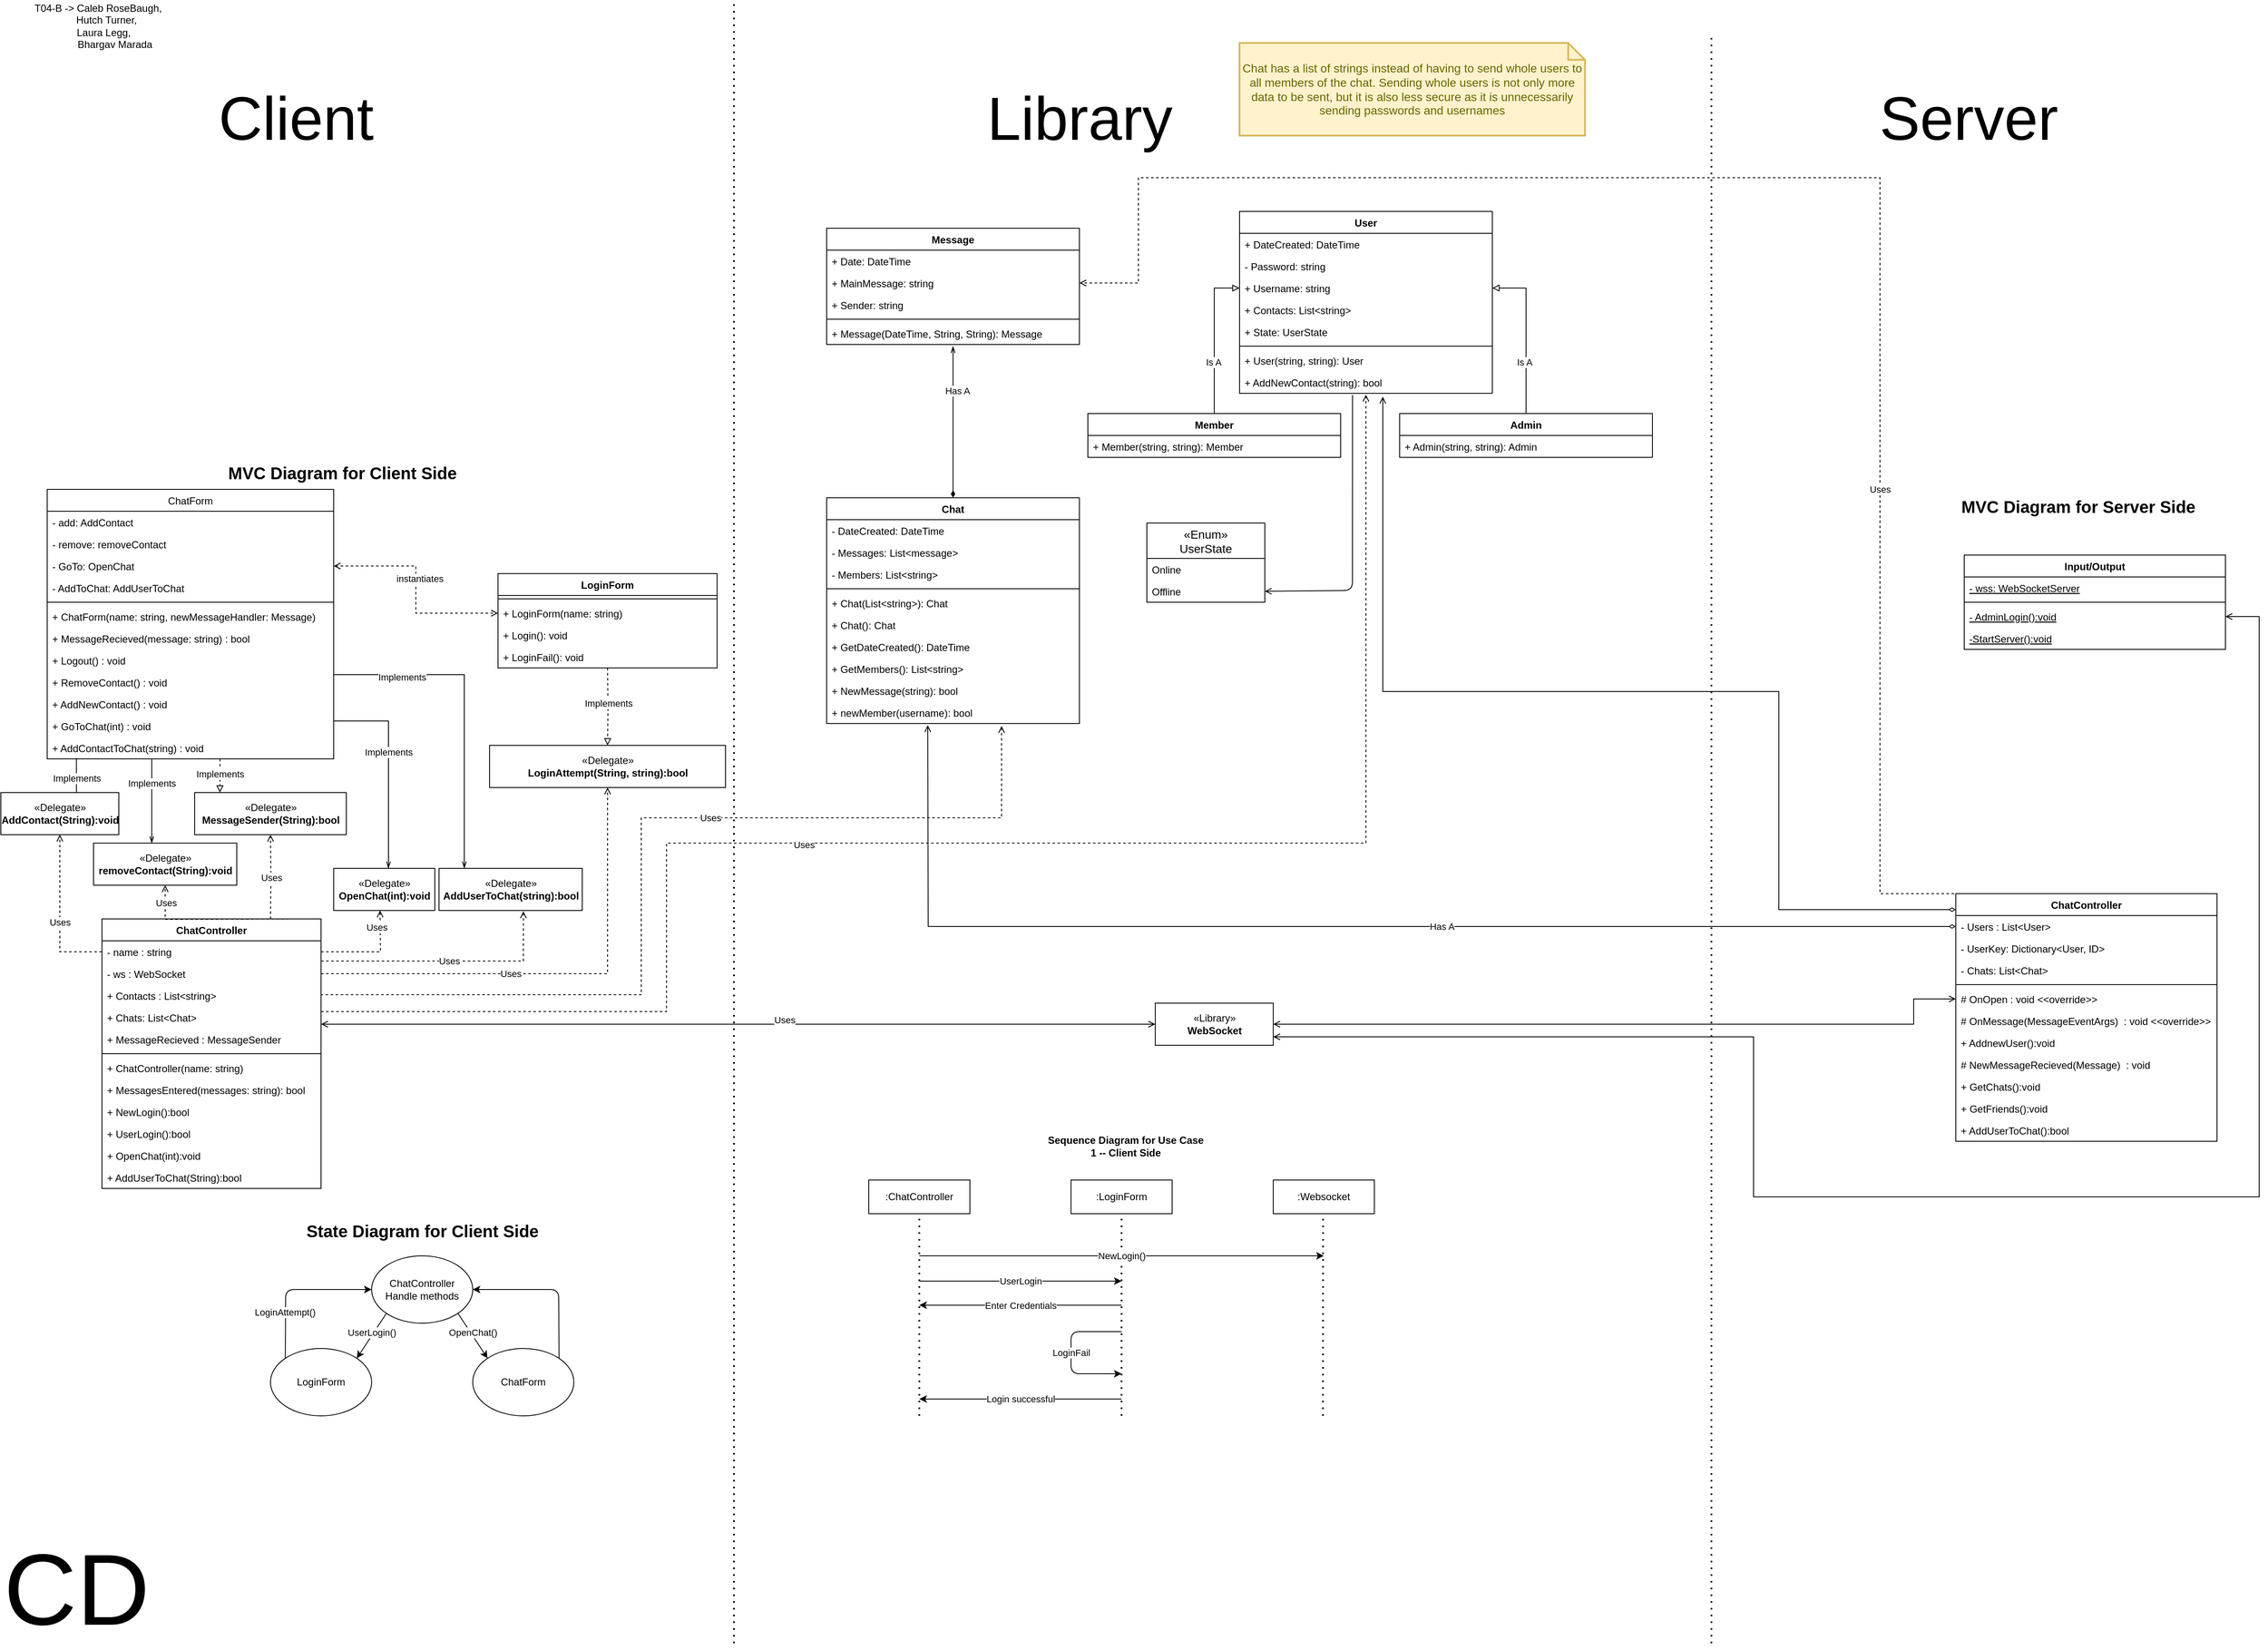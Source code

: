 <mxfile version="14.6.3" type="github" pages="4">
  <diagram id="cjej1amVZtIiL1pQSHvf" name="ALL parts">
    <mxGraphModel dx="1662" dy="762" grid="1" gridSize="10" guides="1" tooltips="1" connect="1" arrows="1" fold="1" page="1" pageScale="1" pageWidth="2800" pageHeight="2000" math="0" shadow="0">
      <root>
        <mxCell id="Q0GDuyQahfIBSUchTvks-0" />
        <mxCell id="Q0GDuyQahfIBSUchTvks-1" parent="Q0GDuyQahfIBSUchTvks-0" />
        <mxCell id="UDq93rwVUkaTBWhQa7RS-0" value="T04-B -&amp;gt; Caleb RoseBaugh,&lt;br&gt;&amp;nbsp; &amp;nbsp; &amp;nbsp; Hutch Turner,&lt;br&gt;&amp;nbsp; &amp;nbsp; Laura Legg,&lt;br&gt;&amp;nbsp; &amp;nbsp; &amp;nbsp; &amp;nbsp; &amp;nbsp; &amp;nbsp; Bhargav Marada&lt;br&gt;" style="text;html=1;align=center;verticalAlign=middle;resizable=0;points=[];autosize=1;strokeColor=none;" parent="Q0GDuyQahfIBSUchTvks-1" vertex="1">
          <mxGeometry x="40" y="40" width="170" height="60" as="geometry" />
        </mxCell>
        <mxCell id="5nmN92uF_jekfmkXPWef-0" value="&lt;font style=&quot;font-size: 120px&quot;&gt;CD&lt;/font&gt;" style="text;html=1;strokeColor=none;fillColor=none;align=center;verticalAlign=middle;whiteSpace=wrap;rounded=0;" parent="Q0GDuyQahfIBSUchTvks-1" vertex="1">
          <mxGeometry x="80" y="1920" width="40" height="10" as="geometry" />
        </mxCell>
        <mxCell id="eozLQNMYBbca70q0BzBk-0" style="edgeStyle=orthogonalEdgeStyle;rounded=0;orthogonalLoop=1;jettySize=auto;html=1;entryX=0.5;entryY=1;entryDx=0;entryDy=0;dashed=1;endArrow=open;endFill=0;" parent="Q0GDuyQahfIBSUchTvks-1" target="eozLQNMYBbca70q0BzBk-17" edge="1">
          <mxGeometry relative="1" as="geometry">
            <mxPoint x="330" y="1130" as="sourcePoint" />
          </mxGeometry>
        </mxCell>
        <mxCell id="eozLQNMYBbca70q0BzBk-1" value="Uses" style="edgeLabel;html=1;align=center;verticalAlign=middle;resizable=0;points=[];" parent="eozLQNMYBbca70q0BzBk-0" vertex="1" connectable="0">
          <mxGeometry x="-0.19" y="-1" relative="1" as="geometry">
            <mxPoint x="-1" y="-9" as="offset" />
          </mxGeometry>
        </mxCell>
        <mxCell id="eozLQNMYBbca70q0BzBk-2" style="edgeStyle=orthogonalEdgeStyle;rounded=0;orthogonalLoop=1;jettySize=auto;html=1;endArrow=open;endFill=0;entryX=0;entryY=0.5;entryDx=0;entryDy=0;startArrow=open;startFill=0;" parent="Q0GDuyQahfIBSUchTvks-1" source="eozLQNMYBbca70q0BzBk-4" target="eozLQNMYBbca70q0BzBk-18" edge="1">
          <mxGeometry relative="1" as="geometry">
            <mxPoint x="570" y="1225" as="targetPoint" />
            <Array as="points">
              <mxPoint x="1350" y="1255" />
              <mxPoint x="1350" y="1255" />
            </Array>
          </mxGeometry>
        </mxCell>
        <mxCell id="eozLQNMYBbca70q0BzBk-4" value="ChatController" style="swimlane;fontStyle=1;align=center;verticalAlign=top;childLayout=stackLayout;horizontal=1;startSize=26;horizontalStack=0;resizeParent=1;resizeParentMax=0;resizeLast=0;collapsible=1;marginBottom=0;" parent="Q0GDuyQahfIBSUchTvks-1" vertex="1">
          <mxGeometry x="130" y="1130" width="260" height="320" as="geometry" />
        </mxCell>
        <mxCell id="eozLQNMYBbca70q0BzBk-5" value="- name : string" style="text;strokeColor=none;fillColor=none;align=left;verticalAlign=top;spacingLeft=4;spacingRight=4;overflow=hidden;rotatable=0;points=[[0,0.5],[1,0.5]];portConstraint=eastwest;" parent="eozLQNMYBbca70q0BzBk-4" vertex="1">
          <mxGeometry y="26" width="260" height="26" as="geometry" />
        </mxCell>
        <mxCell id="eozLQNMYBbca70q0BzBk-6" value="- ws : WebSocket" style="text;strokeColor=none;fillColor=none;align=left;verticalAlign=top;spacingLeft=4;spacingRight=4;overflow=hidden;rotatable=0;points=[[0,0.5],[1,0.5]];portConstraint=eastwest;" parent="eozLQNMYBbca70q0BzBk-4" vertex="1">
          <mxGeometry y="52" width="260" height="26" as="geometry" />
        </mxCell>
        <mxCell id="eozLQNMYBbca70q0BzBk-7" value="+ Contacts : List&lt;string&gt;" style="text;strokeColor=none;fillColor=none;align=left;verticalAlign=top;spacingLeft=4;spacingRight=4;overflow=hidden;rotatable=0;points=[[0,0.5],[1,0.5]];portConstraint=eastwest;" parent="eozLQNMYBbca70q0BzBk-4" vertex="1">
          <mxGeometry y="78" width="260" height="26" as="geometry" />
        </mxCell>
        <mxCell id="Xf2kcutXMbMdljYPR8I8-35" value="+ Chats: List&lt;Chat&gt;" style="text;strokeColor=none;fillColor=none;align=left;verticalAlign=top;spacingLeft=4;spacingRight=4;overflow=hidden;rotatable=0;points=[[0,0.5],[1,0.5]];portConstraint=eastwest;" parent="eozLQNMYBbca70q0BzBk-4" vertex="1">
          <mxGeometry y="104" width="260" height="26" as="geometry" />
        </mxCell>
        <mxCell id="Xf2kcutXMbMdljYPR8I8-13" value="+ MessageRecieved : MessageSender" style="text;strokeColor=none;fillColor=none;align=left;verticalAlign=top;spacingLeft=4;spacingRight=4;overflow=hidden;rotatable=0;points=[[0,0.5],[1,0.5]];portConstraint=eastwest;" parent="eozLQNMYBbca70q0BzBk-4" vertex="1">
          <mxGeometry y="130" width="260" height="26" as="geometry" />
        </mxCell>
        <mxCell id="eozLQNMYBbca70q0BzBk-8" value="" style="line;strokeWidth=1;fillColor=none;align=left;verticalAlign=middle;spacingTop=-1;spacingLeft=3;spacingRight=3;rotatable=0;labelPosition=right;points=[];portConstraint=eastwest;" parent="eozLQNMYBbca70q0BzBk-4" vertex="1">
          <mxGeometry y="156" width="260" height="8" as="geometry" />
        </mxCell>
        <mxCell id="eozLQNMYBbca70q0BzBk-9" value="+ ChatController(name: string)" style="text;strokeColor=none;fillColor=none;align=left;verticalAlign=top;spacingLeft=4;spacingRight=4;overflow=hidden;rotatable=0;points=[[0,0.5],[1,0.5]];portConstraint=eastwest;" parent="eozLQNMYBbca70q0BzBk-4" vertex="1">
          <mxGeometry y="164" width="260" height="26" as="geometry" />
        </mxCell>
        <mxCell id="eozLQNMYBbca70q0BzBk-10" value="+ MessagesEntered(messages: string): bool" style="text;strokeColor=none;fillColor=none;align=left;verticalAlign=top;spacingLeft=4;spacingRight=4;overflow=hidden;rotatable=0;points=[[0,0.5],[1,0.5]];portConstraint=eastwest;" parent="eozLQNMYBbca70q0BzBk-4" vertex="1">
          <mxGeometry y="190" width="260" height="26" as="geometry" />
        </mxCell>
        <mxCell id="Tm94xZzZIZTdlGL-Id3z-19" value="+ NewLogin():bool " style="text;strokeColor=none;fillColor=none;align=left;verticalAlign=top;spacingLeft=4;spacingRight=4;overflow=hidden;rotatable=0;points=[[0,0.5],[1,0.5]];portConstraint=eastwest;" parent="eozLQNMYBbca70q0BzBk-4" vertex="1">
          <mxGeometry y="216" width="260" height="26" as="geometry" />
        </mxCell>
        <mxCell id="Xf2kcutXMbMdljYPR8I8-18" value="+ UserLogin():bool " style="text;strokeColor=none;fillColor=none;align=left;verticalAlign=top;spacingLeft=4;spacingRight=4;overflow=hidden;rotatable=0;points=[[0,0.5],[1,0.5]];portConstraint=eastwest;" parent="eozLQNMYBbca70q0BzBk-4" vertex="1">
          <mxGeometry y="242" width="260" height="26" as="geometry" />
        </mxCell>
        <mxCell id="eozLQNMYBbca70q0BzBk-11" value="+ OpenChat(int):void " style="text;strokeColor=none;fillColor=none;align=left;verticalAlign=top;spacingLeft=4;spacingRight=4;overflow=hidden;rotatable=0;points=[[0,0.5],[1,0.5]];portConstraint=eastwest;" parent="eozLQNMYBbca70q0BzBk-4" vertex="1">
          <mxGeometry y="268" width="260" height="26" as="geometry" />
        </mxCell>
        <mxCell id="Xf2kcutXMbMdljYPR8I8-32" value="+ AddUserToChat(String):bool" style="text;strokeColor=none;fillColor=none;align=left;verticalAlign=top;spacingLeft=4;spacingRight=4;overflow=hidden;rotatable=0;points=[[0,0.5],[1,0.5]];portConstraint=eastwest;" parent="eozLQNMYBbca70q0BzBk-4" vertex="1">
          <mxGeometry y="294" width="260" height="26" as="geometry" />
        </mxCell>
        <mxCell id="eozLQNMYBbca70q0BzBk-12" style="edgeStyle=orthogonalEdgeStyle;rounded=0;orthogonalLoop=1;jettySize=auto;html=1;dashed=1;endArrow=block;endFill=0;" parent="Q0GDuyQahfIBSUchTvks-1" source="Xf2kcutXMbMdljYPR8I8-0" target="eozLQNMYBbca70q0BzBk-17" edge="1">
          <mxGeometry relative="1" as="geometry">
            <Array as="points">
              <mxPoint x="270" y="960" />
              <mxPoint x="270" y="960" />
            </Array>
          </mxGeometry>
        </mxCell>
        <mxCell id="eozLQNMYBbca70q0BzBk-13" value="Implements" style="edgeLabel;html=1;align=center;verticalAlign=middle;resizable=0;points=[];" parent="eozLQNMYBbca70q0BzBk-12" vertex="1" connectable="0">
          <mxGeometry x="-0.318" y="-1" relative="1" as="geometry">
            <mxPoint x="1" y="4" as="offset" />
          </mxGeometry>
        </mxCell>
        <mxCell id="eozLQNMYBbca70q0BzBk-14" value="ChatForm" style="swimlane;fontStyle=0;childLayout=stackLayout;horizontal=1;startSize=26;fillColor=none;horizontalStack=0;resizeParent=1;resizeParentMax=0;resizeLast=0;collapsible=1;marginBottom=0;" parent="Q0GDuyQahfIBSUchTvks-1" vertex="1">
          <mxGeometry x="65" y="620" width="340" height="320" as="geometry" />
        </mxCell>
        <mxCell id="Xf2kcutXMbMdljYPR8I8-16" value="- add: AddContact" style="text;strokeColor=none;fillColor=none;align=left;verticalAlign=top;spacingLeft=4;spacingRight=4;overflow=hidden;rotatable=0;points=[[0,0.5],[1,0.5]];portConstraint=eastwest;" parent="eozLQNMYBbca70q0BzBk-14" vertex="1">
          <mxGeometry y="26" width="340" height="26" as="geometry" />
        </mxCell>
        <mxCell id="Xf2kcutXMbMdljYPR8I8-25" value="- remove: removeContact" style="text;strokeColor=none;fillColor=none;align=left;verticalAlign=top;spacingLeft=4;spacingRight=4;overflow=hidden;rotatable=0;points=[[0,0.5],[1,0.5]];portConstraint=eastwest;" parent="eozLQNMYBbca70q0BzBk-14" vertex="1">
          <mxGeometry y="52" width="340" height="26" as="geometry" />
        </mxCell>
        <mxCell id="Xf2kcutXMbMdljYPR8I8-26" value="- GoTo: OpenChat" style="text;strokeColor=none;fillColor=none;align=left;verticalAlign=top;spacingLeft=4;spacingRight=4;overflow=hidden;rotatable=0;points=[[0,0.5],[1,0.5]];portConstraint=eastwest;" parent="eozLQNMYBbca70q0BzBk-14" vertex="1">
          <mxGeometry y="78" width="340" height="26" as="geometry" />
        </mxCell>
        <mxCell id="Xf2kcutXMbMdljYPR8I8-15" value="- AddToChat: AddUserToChat" style="text;strokeColor=none;fillColor=none;align=left;verticalAlign=top;spacingLeft=4;spacingRight=4;overflow=hidden;rotatable=0;points=[[0,0.5],[1,0.5]];portConstraint=eastwest;" parent="eozLQNMYBbca70q0BzBk-14" vertex="1">
          <mxGeometry y="104" width="340" height="26" as="geometry" />
        </mxCell>
        <mxCell id="Xf2kcutXMbMdljYPR8I8-14" value="" style="line;strokeWidth=1;fillColor=none;align=left;verticalAlign=middle;spacingTop=-1;spacingLeft=3;spacingRight=3;rotatable=0;labelPosition=right;points=[];portConstraint=eastwest;" parent="eozLQNMYBbca70q0BzBk-14" vertex="1">
          <mxGeometry y="130" width="340" height="8" as="geometry" />
        </mxCell>
        <mxCell id="eozLQNMYBbca70q0BzBk-15" value="+ ChatForm(name: string, newMessageHandler: Message)" style="text;strokeColor=none;fillColor=none;align=left;verticalAlign=top;spacingLeft=4;spacingRight=4;overflow=hidden;rotatable=0;points=[[0,0.5],[1,0.5]];portConstraint=eastwest;" parent="eozLQNMYBbca70q0BzBk-14" vertex="1">
          <mxGeometry y="138" width="340" height="26" as="geometry" />
        </mxCell>
        <mxCell id="eozLQNMYBbca70q0BzBk-16" value="+ MessageRecieved(message: string) : bool" style="text;strokeColor=none;fillColor=none;align=left;verticalAlign=top;spacingLeft=4;spacingRight=4;overflow=hidden;rotatable=0;points=[[0,0.5],[1,0.5]];portConstraint=eastwest;" parent="eozLQNMYBbca70q0BzBk-14" vertex="1">
          <mxGeometry y="164" width="340" height="26" as="geometry" />
        </mxCell>
        <mxCell id="-_mws70MJlQntnu4PtAn-2" value="+ Logout() : void" style="text;strokeColor=none;fillColor=none;align=left;verticalAlign=top;spacingLeft=4;spacingRight=4;overflow=hidden;rotatable=0;points=[[0,0.5],[1,0.5]];portConstraint=eastwest;" parent="eozLQNMYBbca70q0BzBk-14" vertex="1">
          <mxGeometry y="190" width="340" height="26" as="geometry" />
        </mxCell>
        <mxCell id="Xf2kcutXMbMdljYPR8I8-17" value="+ RemoveContact() : void" style="text;strokeColor=none;fillColor=none;align=left;verticalAlign=top;spacingLeft=4;spacingRight=4;overflow=hidden;rotatable=0;points=[[0,0.5],[1,0.5]];portConstraint=eastwest;" parent="eozLQNMYBbca70q0BzBk-14" vertex="1">
          <mxGeometry y="216" width="340" height="26" as="geometry" />
        </mxCell>
        <mxCell id="Xf2kcutXMbMdljYPR8I8-1" value="+ AddNewContact() : void" style="text;strokeColor=none;fillColor=none;align=left;verticalAlign=top;spacingLeft=4;spacingRight=4;overflow=hidden;rotatable=0;points=[[0,0.5],[1,0.5]];portConstraint=eastwest;" parent="eozLQNMYBbca70q0BzBk-14" vertex="1">
          <mxGeometry y="242" width="340" height="26" as="geometry" />
        </mxCell>
        <mxCell id="Xf2kcutXMbMdljYPR8I8-19" value="+ GoToChat(int) : void" style="text;strokeColor=none;fillColor=none;align=left;verticalAlign=top;spacingLeft=4;spacingRight=4;overflow=hidden;rotatable=0;points=[[0,0.5],[1,0.5]];portConstraint=eastwest;" parent="eozLQNMYBbca70q0BzBk-14" vertex="1">
          <mxGeometry y="268" width="340" height="26" as="geometry" />
        </mxCell>
        <mxCell id="Xf2kcutXMbMdljYPR8I8-0" value="+ AddContactToChat(string) : void" style="text;strokeColor=none;fillColor=none;align=left;verticalAlign=top;spacingLeft=4;spacingRight=4;overflow=hidden;rotatable=0;points=[[0,0.5],[1,0.5]];portConstraint=eastwest;" parent="eozLQNMYBbca70q0BzBk-14" vertex="1">
          <mxGeometry y="294" width="340" height="26" as="geometry" />
        </mxCell>
        <mxCell id="eozLQNMYBbca70q0BzBk-17" value="«Delegate»&lt;br&gt;&lt;b&gt;MessageSender(String):bool&lt;/b&gt;" style="html=1;" parent="Q0GDuyQahfIBSUchTvks-1" vertex="1">
          <mxGeometry x="240" y="980" width="180" height="50" as="geometry" />
        </mxCell>
        <mxCell id="eozLQNMYBbca70q0BzBk-18" value="«Library»&lt;br&gt;&lt;b&gt;WebSocket&lt;/b&gt;" style="html=1;" parent="Q0GDuyQahfIBSUchTvks-1" vertex="1">
          <mxGeometry x="1380" y="1230" width="140" height="50" as="geometry" />
        </mxCell>
        <mxCell id="eozLQNMYBbca70q0BzBk-19" value="&lt;font style=&quot;font-size: 20px&quot;&gt;MVC Diagram for Client Side&lt;/font&gt;" style="text;html=1;align=center;verticalAlign=middle;resizable=0;points=[];autosize=1;strokeColor=none;fontStyle=1" parent="Q0GDuyQahfIBSUchTvks-1" vertex="1">
          <mxGeometry x="270" y="590" width="290" height="20" as="geometry" />
        </mxCell>
        <mxCell id="ppnC8eKDTMyvoCilThMU-3" value="ChatController" style="swimlane;fontStyle=1;align=center;verticalAlign=top;childLayout=stackLayout;horizontal=1;startSize=26;horizontalStack=0;resizeParent=1;resizeParentMax=0;resizeLast=0;collapsible=1;marginBottom=0;" parent="Q0GDuyQahfIBSUchTvks-1" vertex="1">
          <mxGeometry x="2330" y="1100" width="310" height="294" as="geometry" />
        </mxCell>
        <mxCell id="ppnC8eKDTMyvoCilThMU-4" value="- Users : List&lt;User&gt;" style="text;strokeColor=none;fillColor=none;align=left;verticalAlign=top;spacingLeft=4;spacingRight=4;overflow=hidden;rotatable=0;points=[[0,0.5],[1,0.5]];portConstraint=eastwest;fontStyle=0" parent="ppnC8eKDTMyvoCilThMU-3" vertex="1">
          <mxGeometry y="26" width="310" height="26" as="geometry" />
        </mxCell>
        <mxCell id="BdyiNIIFdoTAuKVl8rgu-0" value="- UserKey: Dictionary&lt;User, ID&gt;" style="text;strokeColor=none;fillColor=none;align=left;verticalAlign=top;spacingLeft=4;spacingRight=4;overflow=hidden;rotatable=0;points=[[0,0.5],[1,0.5]];portConstraint=eastwest;fontStyle=0" parent="ppnC8eKDTMyvoCilThMU-3" vertex="1">
          <mxGeometry y="52" width="310" height="26" as="geometry" />
        </mxCell>
        <mxCell id="Tm94xZzZIZTdlGL-Id3z-29" value="- Chats: List&lt;Chat&gt;" style="text;strokeColor=none;fillColor=none;align=left;verticalAlign=top;spacingLeft=4;spacingRight=4;overflow=hidden;rotatable=0;points=[[0,0.5],[1,0.5]];portConstraint=eastwest;fontStyle=0" parent="ppnC8eKDTMyvoCilThMU-3" vertex="1">
          <mxGeometry y="78" width="310" height="26" as="geometry" />
        </mxCell>
        <mxCell id="ppnC8eKDTMyvoCilThMU-5" value="" style="line;strokeWidth=1;fillColor=none;align=left;verticalAlign=middle;spacingTop=-1;spacingLeft=3;spacingRight=3;rotatable=0;labelPosition=right;points=[];portConstraint=eastwest;" parent="ppnC8eKDTMyvoCilThMU-3" vertex="1">
          <mxGeometry y="104" width="310" height="8" as="geometry" />
        </mxCell>
        <mxCell id="ppnC8eKDTMyvoCilThMU-6" value="# OnOpen : void &lt;&lt;override&gt;&gt;" style="text;strokeColor=none;fillColor=none;align=left;verticalAlign=top;spacingLeft=4;spacingRight=4;overflow=hidden;rotatable=0;points=[[0,0.5],[1,0.5]];portConstraint=eastwest;" parent="ppnC8eKDTMyvoCilThMU-3" vertex="1">
          <mxGeometry y="112" width="310" height="26" as="geometry" />
        </mxCell>
        <mxCell id="BdyiNIIFdoTAuKVl8rgu-3" value="# OnMessage(MessageEventArgs)  : void &lt;&lt;override&gt;&gt;" style="text;strokeColor=none;fillColor=none;align=left;verticalAlign=top;spacingLeft=4;spacingRight=4;overflow=hidden;rotatable=0;points=[[0,0.5],[1,0.5]];portConstraint=eastwest;" parent="ppnC8eKDTMyvoCilThMU-3" vertex="1">
          <mxGeometry y="138" width="310" height="26" as="geometry" />
        </mxCell>
        <mxCell id="BdyiNIIFdoTAuKVl8rgu-2" value="+ AddnewUser():void" style="text;strokeColor=none;fillColor=none;align=left;verticalAlign=top;spacingLeft=4;spacingRight=4;overflow=hidden;rotatable=0;points=[[0,0.5],[1,0.5]];portConstraint=eastwest;" parent="ppnC8eKDTMyvoCilThMU-3" vertex="1">
          <mxGeometry y="164" width="310" height="26" as="geometry" />
        </mxCell>
        <mxCell id="ppnC8eKDTMyvoCilThMU-7" value="# NewMessageRecieved(Message)  : void" style="text;strokeColor=none;fillColor=none;align=left;verticalAlign=top;spacingLeft=4;spacingRight=4;overflow=hidden;rotatable=0;points=[[0,0.5],[1,0.5]];portConstraint=eastwest;" parent="ppnC8eKDTMyvoCilThMU-3" vertex="1">
          <mxGeometry y="190" width="310" height="26" as="geometry" />
        </mxCell>
        <mxCell id="Xf2kcutXMbMdljYPR8I8-34" value="+ GetChats():void" style="text;strokeColor=none;fillColor=none;align=left;verticalAlign=top;spacingLeft=4;spacingRight=4;overflow=hidden;rotatable=0;points=[[0,0.5],[1,0.5]];portConstraint=eastwest;" parent="ppnC8eKDTMyvoCilThMU-3" vertex="1">
          <mxGeometry y="216" width="310" height="26" as="geometry" />
        </mxCell>
        <mxCell id="OApu1N7tFJx8cW2673Od-12" value="+ GetFriends():void" style="text;strokeColor=none;fillColor=none;align=left;verticalAlign=top;spacingLeft=4;spacingRight=4;overflow=hidden;rotatable=0;points=[[0,0.5],[1,0.5]];portConstraint=eastwest;" parent="ppnC8eKDTMyvoCilThMU-3" vertex="1">
          <mxGeometry y="242" width="310" height="26" as="geometry" />
        </mxCell>
        <mxCell id="Xf2kcutXMbMdljYPR8I8-33" value="+ AddUserToChat():bool" style="text;strokeColor=none;fillColor=none;align=left;verticalAlign=top;spacingLeft=4;spacingRight=4;overflow=hidden;rotatable=0;points=[[0,0.5],[1,0.5]];portConstraint=eastwest;" parent="ppnC8eKDTMyvoCilThMU-3" vertex="1">
          <mxGeometry y="268" width="310" height="26" as="geometry" />
        </mxCell>
        <mxCell id="ppnC8eKDTMyvoCilThMU-20" value="&lt;font style=&quot;font-size: 20px&quot;&gt;MVC Diagram for Server Side&lt;/font&gt;" style="text;html=1;align=center;verticalAlign=middle;resizable=0;points=[];autosize=1;strokeColor=none;fontStyle=1" parent="Q0GDuyQahfIBSUchTvks-1" vertex="1">
          <mxGeometry x="2330" y="630" width="290" height="20" as="geometry" />
        </mxCell>
        <mxCell id="CPX_3aVWv_EthcA4HskA-0" value="Message" style="swimlane;fontStyle=1;align=center;verticalAlign=top;childLayout=stackLayout;horizontal=1;startSize=26;horizontalStack=0;resizeParent=1;resizeParentMax=0;resizeLast=0;collapsible=1;marginBottom=0;" parent="Q0GDuyQahfIBSUchTvks-1" vertex="1">
          <mxGeometry x="990" y="310" width="300" height="138" as="geometry" />
        </mxCell>
        <mxCell id="CPX_3aVWv_EthcA4HskA-1" value="+ Date: DateTime" style="text;strokeColor=none;fillColor=none;align=left;verticalAlign=top;spacingLeft=4;spacingRight=4;overflow=hidden;rotatable=0;points=[[0,0.5],[1,0.5]];portConstraint=eastwest;" parent="CPX_3aVWv_EthcA4HskA-0" vertex="1">
          <mxGeometry y="26" width="300" height="26" as="geometry" />
        </mxCell>
        <mxCell id="CPX_3aVWv_EthcA4HskA-2" value="+ MainMessage: string" style="text;strokeColor=none;fillColor=none;align=left;verticalAlign=top;spacingLeft=4;spacingRight=4;overflow=hidden;rotatable=0;points=[[0,0.5],[1,0.5]];portConstraint=eastwest;" parent="CPX_3aVWv_EthcA4HskA-0" vertex="1">
          <mxGeometry y="52" width="300" height="26" as="geometry" />
        </mxCell>
        <mxCell id="CPX_3aVWv_EthcA4HskA-3" value="+ Sender: string" style="text;strokeColor=none;fillColor=none;align=left;verticalAlign=top;spacingLeft=4;spacingRight=4;overflow=hidden;rotatable=0;points=[[0,0.5],[1,0.5]];portConstraint=eastwest;" parent="CPX_3aVWv_EthcA4HskA-0" vertex="1">
          <mxGeometry y="78" width="300" height="26" as="geometry" />
        </mxCell>
        <mxCell id="CPX_3aVWv_EthcA4HskA-4" value="" style="line;strokeWidth=1;fillColor=none;align=left;verticalAlign=middle;spacingTop=-1;spacingLeft=3;spacingRight=3;rotatable=0;labelPosition=right;points=[];portConstraint=eastwest;" parent="CPX_3aVWv_EthcA4HskA-0" vertex="1">
          <mxGeometry y="104" width="300" height="8" as="geometry" />
        </mxCell>
        <mxCell id="CPX_3aVWv_EthcA4HskA-5" value="+ Message(DateTime, String, String): Message" style="text;strokeColor=none;fillColor=none;align=left;verticalAlign=top;spacingLeft=4;spacingRight=4;overflow=hidden;rotatable=0;points=[[0,0.5],[1,0.5]];portConstraint=eastwest;" parent="CPX_3aVWv_EthcA4HskA-0" vertex="1">
          <mxGeometry y="112" width="300" height="26" as="geometry" />
        </mxCell>
        <mxCell id="CPX_3aVWv_EthcA4HskA-6" value="User" style="swimlane;fontStyle=1;align=center;verticalAlign=top;childLayout=stackLayout;horizontal=1;startSize=26;horizontalStack=0;resizeParent=1;resizeParentMax=0;resizeLast=0;collapsible=1;marginBottom=0;" parent="Q0GDuyQahfIBSUchTvks-1" vertex="1">
          <mxGeometry x="1480" y="290" width="300" height="216" as="geometry" />
        </mxCell>
        <mxCell id="CPX_3aVWv_EthcA4HskA-7" value="+ DateCreated: DateTime" style="text;strokeColor=none;fillColor=none;align=left;verticalAlign=top;spacingLeft=4;spacingRight=4;overflow=hidden;rotatable=0;points=[[0,0.5],[1,0.5]];portConstraint=eastwest;" parent="CPX_3aVWv_EthcA4HskA-6" vertex="1">
          <mxGeometry y="26" width="300" height="26" as="geometry" />
        </mxCell>
        <mxCell id="CPX_3aVWv_EthcA4HskA-8" value="- Password: string" style="text;strokeColor=none;fillColor=none;align=left;verticalAlign=top;spacingLeft=4;spacingRight=4;overflow=hidden;rotatable=0;points=[[0,0.5],[1,0.5]];portConstraint=eastwest;" parent="CPX_3aVWv_EthcA4HskA-6" vertex="1">
          <mxGeometry y="52" width="300" height="26" as="geometry" />
        </mxCell>
        <mxCell id="CPX_3aVWv_EthcA4HskA-9" value="+ Username: string" style="text;strokeColor=none;fillColor=none;align=left;verticalAlign=top;spacingLeft=4;spacingRight=4;overflow=hidden;rotatable=0;points=[[0,0.5],[1,0.5]];portConstraint=eastwest;" parent="CPX_3aVWv_EthcA4HskA-6" vertex="1">
          <mxGeometry y="78" width="300" height="26" as="geometry" />
        </mxCell>
        <mxCell id="CPX_3aVWv_EthcA4HskA-10" value="+ Contacts: List&lt;string&gt;" style="text;strokeColor=none;fillColor=none;align=left;verticalAlign=top;spacingLeft=4;spacingRight=4;overflow=hidden;rotatable=0;points=[[0,0.5],[1,0.5]];portConstraint=eastwest;" parent="CPX_3aVWv_EthcA4HskA-6" vertex="1">
          <mxGeometry y="104" width="300" height="26" as="geometry" />
        </mxCell>
        <mxCell id="OApu1N7tFJx8cW2673Od-10" value="+ State: UserState" style="text;strokeColor=none;fillColor=none;align=left;verticalAlign=top;spacingLeft=4;spacingRight=4;overflow=hidden;rotatable=0;points=[[0,0.5],[1,0.5]];portConstraint=eastwest;" parent="CPX_3aVWv_EthcA4HskA-6" vertex="1">
          <mxGeometry y="130" width="300" height="26" as="geometry" />
        </mxCell>
        <mxCell id="CPX_3aVWv_EthcA4HskA-11" value="" style="line;strokeWidth=1;fillColor=none;align=left;verticalAlign=middle;spacingTop=-1;spacingLeft=3;spacingRight=3;rotatable=0;labelPosition=right;points=[];portConstraint=eastwest;" parent="CPX_3aVWv_EthcA4HskA-6" vertex="1">
          <mxGeometry y="156" width="300" height="8" as="geometry" />
        </mxCell>
        <mxCell id="CPX_3aVWv_EthcA4HskA-12" value="+ User(string, string): User" style="text;strokeColor=none;fillColor=none;align=left;verticalAlign=top;spacingLeft=4;spacingRight=4;overflow=hidden;rotatable=0;points=[[0,0.5],[1,0.5]];portConstraint=eastwest;" parent="CPX_3aVWv_EthcA4HskA-6" vertex="1">
          <mxGeometry y="164" width="300" height="26" as="geometry" />
        </mxCell>
        <mxCell id="CPX_3aVWv_EthcA4HskA-13" value="+ AddNewContact(string): bool" style="text;strokeColor=none;fillColor=none;align=left;verticalAlign=top;spacingLeft=4;spacingRight=4;overflow=hidden;rotatable=0;points=[[0,0.5],[1,0.5]];portConstraint=eastwest;" parent="CPX_3aVWv_EthcA4HskA-6" vertex="1">
          <mxGeometry y="190" width="300" height="26" as="geometry" />
        </mxCell>
        <mxCell id="CPX_3aVWv_EthcA4HskA-14" style="edgeStyle=orthogonalEdgeStyle;rounded=0;orthogonalLoop=1;jettySize=auto;html=1;endArrow=openThin;endFill=0;startArrow=diamondThin;startFill=1;" parent="Q0GDuyQahfIBSUchTvks-1" source="CPX_3aVWv_EthcA4HskA-16" edge="1">
          <mxGeometry relative="1" as="geometry">
            <mxPoint x="1140" y="450" as="targetPoint" />
          </mxGeometry>
        </mxCell>
        <mxCell id="CPX_3aVWv_EthcA4HskA-15" value="Has A" style="edgeLabel;html=1;align=center;verticalAlign=middle;resizable=0;points=[];" parent="CPX_3aVWv_EthcA4HskA-14" vertex="1" connectable="0">
          <mxGeometry x="0.455" y="-4" relative="1" as="geometry">
            <mxPoint y="4" as="offset" />
          </mxGeometry>
        </mxCell>
        <mxCell id="CPX_3aVWv_EthcA4HskA-16" value="Chat" style="swimlane;fontStyle=1;align=center;verticalAlign=top;childLayout=stackLayout;horizontal=1;startSize=26;horizontalStack=0;resizeParent=1;resizeParentMax=0;resizeLast=0;collapsible=1;marginBottom=0;" parent="Q0GDuyQahfIBSUchTvks-1" vertex="1">
          <mxGeometry x="990" y="630" width="300" height="268" as="geometry" />
        </mxCell>
        <mxCell id="CPX_3aVWv_EthcA4HskA-17" value="- DateCreated: DateTime" style="text;strokeColor=none;fillColor=none;align=left;verticalAlign=top;spacingLeft=4;spacingRight=4;overflow=hidden;rotatable=0;points=[[0,0.5],[1,0.5]];portConstraint=eastwest;" parent="CPX_3aVWv_EthcA4HskA-16" vertex="1">
          <mxGeometry y="26" width="300" height="26" as="geometry" />
        </mxCell>
        <mxCell id="CPX_3aVWv_EthcA4HskA-18" value="- Messages: List&lt;message&gt;" style="text;strokeColor=none;fillColor=none;align=left;verticalAlign=top;spacingLeft=4;spacingRight=4;overflow=hidden;rotatable=0;points=[[0,0.5],[1,0.5]];portConstraint=eastwest;" parent="CPX_3aVWv_EthcA4HskA-16" vertex="1">
          <mxGeometry y="52" width="300" height="26" as="geometry" />
        </mxCell>
        <mxCell id="CPX_3aVWv_EthcA4HskA-19" value="- Members: List&lt;string&gt;" style="text;strokeColor=none;fillColor=none;align=left;verticalAlign=top;spacingLeft=4;spacingRight=4;overflow=hidden;rotatable=0;points=[[0,0.5],[1,0.5]];portConstraint=eastwest;" parent="CPX_3aVWv_EthcA4HskA-16" vertex="1">
          <mxGeometry y="78" width="300" height="26" as="geometry" />
        </mxCell>
        <mxCell id="CPX_3aVWv_EthcA4HskA-20" value="" style="line;strokeWidth=1;fillColor=none;align=left;verticalAlign=middle;spacingTop=-1;spacingLeft=3;spacingRight=3;rotatable=0;labelPosition=right;points=[];portConstraint=eastwest;" parent="CPX_3aVWv_EthcA4HskA-16" vertex="1">
          <mxGeometry y="104" width="300" height="8" as="geometry" />
        </mxCell>
        <mxCell id="CPX_3aVWv_EthcA4HskA-21" value="+ Chat(List&lt;string&gt;): Chat" style="text;strokeColor=none;fillColor=none;align=left;verticalAlign=top;spacingLeft=4;spacingRight=4;overflow=hidden;rotatable=0;points=[[0,0.5],[1,0.5]];portConstraint=eastwest;" parent="CPX_3aVWv_EthcA4HskA-16" vertex="1">
          <mxGeometry y="112" width="300" height="26" as="geometry" />
        </mxCell>
        <mxCell id="CPX_3aVWv_EthcA4HskA-22" value="+ Chat(): Chat" style="text;strokeColor=none;fillColor=none;align=left;verticalAlign=top;spacingLeft=4;spacingRight=4;overflow=hidden;rotatable=0;points=[[0,0.5],[1,0.5]];portConstraint=eastwest;" parent="CPX_3aVWv_EthcA4HskA-16" vertex="1">
          <mxGeometry y="138" width="300" height="26" as="geometry" />
        </mxCell>
        <mxCell id="CPX_3aVWv_EthcA4HskA-23" value="+ GetDateCreated(): DateTime" style="text;strokeColor=none;fillColor=none;align=left;verticalAlign=top;spacingLeft=4;spacingRight=4;overflow=hidden;rotatable=0;points=[[0,0.5],[1,0.5]];portConstraint=eastwest;" parent="CPX_3aVWv_EthcA4HskA-16" vertex="1">
          <mxGeometry y="164" width="300" height="26" as="geometry" />
        </mxCell>
        <mxCell id="CPX_3aVWv_EthcA4HskA-24" value="+ GetMembers(): List&lt;string&gt;" style="text;strokeColor=none;fillColor=none;align=left;verticalAlign=top;spacingLeft=4;spacingRight=4;overflow=hidden;rotatable=0;points=[[0,0.5],[1,0.5]];portConstraint=eastwest;" parent="CPX_3aVWv_EthcA4HskA-16" vertex="1">
          <mxGeometry y="190" width="300" height="26" as="geometry" />
        </mxCell>
        <mxCell id="CPX_3aVWv_EthcA4HskA-26" value="+ NewMessage(string): bool" style="text;strokeColor=none;fillColor=none;align=left;verticalAlign=top;spacingLeft=4;spacingRight=4;overflow=hidden;rotatable=0;points=[[0,0.5],[1,0.5]];portConstraint=eastwest;" parent="CPX_3aVWv_EthcA4HskA-16" vertex="1">
          <mxGeometry y="216" width="300" height="26" as="geometry" />
        </mxCell>
        <mxCell id="CPX_3aVWv_EthcA4HskA-27" value="+ newMember(username): bool" style="text;strokeColor=none;fillColor=none;align=left;verticalAlign=top;spacingLeft=4;spacingRight=4;overflow=hidden;rotatable=0;points=[[0,0.5],[1,0.5]];portConstraint=eastwest;" parent="CPX_3aVWv_EthcA4HskA-16" vertex="1">
          <mxGeometry y="242" width="300" height="26" as="geometry" />
        </mxCell>
        <mxCell id="CPX_3aVWv_EthcA4HskA-28" value="Chat has a list of strings instead of having to send whole users to all members of the chat. Sending whole users is not only more data to be sent, but it is also less secure as it is unnecessarily sending passwords and usernames" style="shape=note;strokeWidth=2;fontSize=14;size=20;whiteSpace=wrap;html=1;fillColor=#fff2cc;strokeColor=#d6b656;fontColor=#666600;" parent="Q0GDuyQahfIBSUchTvks-1" vertex="1">
          <mxGeometry x="1480" y="90" width="410" height="110" as="geometry" />
        </mxCell>
        <mxCell id="CPX_3aVWv_EthcA4HskA-30" style="edgeStyle=orthogonalEdgeStyle;rounded=0;orthogonalLoop=1;jettySize=auto;html=1;entryX=1;entryY=0.5;entryDx=0;entryDy=0;endArrow=block;endFill=0;" parent="Q0GDuyQahfIBSUchTvks-1" source="CPX_3aVWv_EthcA4HskA-31" target="CPX_3aVWv_EthcA4HskA-9" edge="1">
          <mxGeometry relative="1" as="geometry" />
        </mxCell>
        <mxCell id="Tm94xZzZIZTdlGL-Id3z-3" value="Is A" style="edgeLabel;html=1;align=center;verticalAlign=middle;resizable=0;points=[];" parent="CPX_3aVWv_EthcA4HskA-30" vertex="1" connectable="0">
          <mxGeometry x="-0.351" y="2" relative="1" as="geometry">
            <mxPoint as="offset" />
          </mxGeometry>
        </mxCell>
        <mxCell id="CPX_3aVWv_EthcA4HskA-31" value="Admin" style="swimlane;fontStyle=1;align=center;verticalAlign=top;childLayout=stackLayout;horizontal=1;startSize=26;horizontalStack=0;resizeParent=1;resizeParentMax=0;resizeLast=0;collapsible=1;marginBottom=0;" parent="Q0GDuyQahfIBSUchTvks-1" vertex="1">
          <mxGeometry x="1670" y="530" width="300" height="52" as="geometry" />
        </mxCell>
        <mxCell id="CPX_3aVWv_EthcA4HskA-34" value="+ Admin(string, string): Admin" style="text;strokeColor=none;fillColor=none;align=left;verticalAlign=top;spacingLeft=4;spacingRight=4;overflow=hidden;rotatable=0;points=[[0,0.5],[1,0.5]];portConstraint=eastwest;" parent="CPX_3aVWv_EthcA4HskA-31" vertex="1">
          <mxGeometry y="26" width="300" height="26" as="geometry" />
        </mxCell>
        <mxCell id="CPX_3aVWv_EthcA4HskA-35" style="edgeStyle=orthogonalEdgeStyle;rounded=0;orthogonalLoop=1;jettySize=auto;html=1;entryX=0;entryY=0.5;entryDx=0;entryDy=0;endArrow=block;endFill=0;" parent="Q0GDuyQahfIBSUchTvks-1" source="CPX_3aVWv_EthcA4HskA-36" target="CPX_3aVWv_EthcA4HskA-9" edge="1">
          <mxGeometry relative="1" as="geometry" />
        </mxCell>
        <mxCell id="Tm94xZzZIZTdlGL-Id3z-2" value="Is A" style="edgeLabel;html=1;align=center;verticalAlign=middle;resizable=0;points=[];" parent="CPX_3aVWv_EthcA4HskA-35" vertex="1" connectable="0">
          <mxGeometry x="-0.315" y="1" relative="1" as="geometry">
            <mxPoint as="offset" />
          </mxGeometry>
        </mxCell>
        <mxCell id="CPX_3aVWv_EthcA4HskA-36" value="Member" style="swimlane;fontStyle=1;align=center;verticalAlign=top;childLayout=stackLayout;horizontal=1;startSize=26;horizontalStack=0;resizeParent=1;resizeParentMax=0;resizeLast=0;collapsible=1;marginBottom=0;" parent="Q0GDuyQahfIBSUchTvks-1" vertex="1">
          <mxGeometry x="1300" y="530" width="300" height="52" as="geometry" />
        </mxCell>
        <mxCell id="CPX_3aVWv_EthcA4HskA-39" value="+ Member(string, string): Member" style="text;strokeColor=none;fillColor=none;align=left;verticalAlign=top;spacingLeft=4;spacingRight=4;overflow=hidden;rotatable=0;points=[[0,0.5],[1,0.5]];portConstraint=eastwest;" parent="CPX_3aVWv_EthcA4HskA-36" vertex="1">
          <mxGeometry y="26" width="300" height="26" as="geometry" />
        </mxCell>
        <mxCell id="P1FUfVl3tgxhntDgeiWN-0" value="&lt;font style=&quot;font-size: 72px&quot;&gt;Library&lt;/font&gt;" style="text;html=1;align=center;verticalAlign=middle;resizable=0;points=[];autosize=1;strokeColor=none;" parent="Q0GDuyQahfIBSUchTvks-1" vertex="1">
          <mxGeometry x="1170" y="160" width="240" height="40" as="geometry" />
        </mxCell>
        <mxCell id="P1FUfVl3tgxhntDgeiWN-1" value="&lt;font style=&quot;font-size: 72px&quot;&gt;Client&lt;/font&gt;" style="text;html=1;align=center;verticalAlign=middle;resizable=0;points=[];autosize=1;strokeColor=none;" parent="Q0GDuyQahfIBSUchTvks-1" vertex="1">
          <mxGeometry x="260" y="160" width="200" height="40" as="geometry" />
        </mxCell>
        <mxCell id="P1FUfVl3tgxhntDgeiWN-2" value="&lt;font style=&quot;font-size: 72px&quot;&gt;Server&lt;/font&gt;" style="text;html=1;align=center;verticalAlign=middle;resizable=0;points=[];autosize=1;strokeColor=none;" parent="Q0GDuyQahfIBSUchTvks-1" vertex="1">
          <mxGeometry x="2230" y="160" width="230" height="40" as="geometry" />
        </mxCell>
        <mxCell id="5S5GhIRqENu9MFagoBwT-0" value="Input/Output" style="swimlane;fontStyle=1;align=center;verticalAlign=top;childLayout=stackLayout;horizontal=1;startSize=26;horizontalStack=0;resizeParent=1;resizeParentMax=0;resizeLast=0;collapsible=1;marginBottom=0;" parent="Q0GDuyQahfIBSUchTvks-1" vertex="1">
          <mxGeometry x="2340" y="698" width="310" height="112" as="geometry" />
        </mxCell>
        <mxCell id="5S5GhIRqENu9MFagoBwT-1" value="- wss: WebSocketServer" style="text;strokeColor=none;fillColor=none;align=left;verticalAlign=top;spacingLeft=4;spacingRight=4;overflow=hidden;rotatable=0;points=[[0,0.5],[1,0.5]];portConstraint=eastwest;fontStyle=4" parent="5S5GhIRqENu9MFagoBwT-0" vertex="1">
          <mxGeometry y="26" width="310" height="26" as="geometry" />
        </mxCell>
        <mxCell id="5S5GhIRqENu9MFagoBwT-2" value="" style="line;strokeWidth=1;fillColor=none;align=left;verticalAlign=middle;spacingTop=-1;spacingLeft=3;spacingRight=3;rotatable=0;labelPosition=right;points=[];portConstraint=eastwest;" parent="5S5GhIRqENu9MFagoBwT-0" vertex="1">
          <mxGeometry y="52" width="310" height="8" as="geometry" />
        </mxCell>
        <mxCell id="5S5GhIRqENu9MFagoBwT-3" value="- AdminLogin():void" style="text;strokeColor=none;fillColor=none;align=left;verticalAlign=top;spacingLeft=4;spacingRight=4;overflow=hidden;rotatable=0;points=[[0,0.5],[1,0.5]];portConstraint=eastwest;fontStyle=4" parent="5S5GhIRqENu9MFagoBwT-0" vertex="1">
          <mxGeometry y="60" width="310" height="26" as="geometry" />
        </mxCell>
        <mxCell id="5S5GhIRqENu9MFagoBwT-4" value="-StartServer():void" style="text;strokeColor=none;fillColor=none;align=left;verticalAlign=top;spacingLeft=4;spacingRight=4;overflow=hidden;rotatable=0;points=[[0,0.5],[1,0.5]];portConstraint=eastwest;fontStyle=4" parent="5S5GhIRqENu9MFagoBwT-0" vertex="1">
          <mxGeometry y="86" width="310" height="26" as="geometry" />
        </mxCell>
        <mxCell id="5S5GhIRqENu9MFagoBwT-7" style="edgeStyle=orthogonalEdgeStyle;rounded=0;orthogonalLoop=1;jettySize=auto;html=1;endArrow=open;endFill=0;startArrow=open;startFill=0;" parent="Q0GDuyQahfIBSUchTvks-1" target="eozLQNMYBbca70q0BzBk-18" edge="1">
          <mxGeometry relative="1" as="geometry">
            <mxPoint x="2650" y="771" as="sourcePoint" />
            <mxPoint x="1540" y="1310" as="targetPoint" />
            <Array as="points">
              <mxPoint x="2690" y="771" />
              <mxPoint x="2690" y="1460" />
              <mxPoint x="2090" y="1460" />
              <mxPoint x="2090" y="1270" />
            </Array>
          </mxGeometry>
        </mxCell>
        <mxCell id="BdyiNIIFdoTAuKVl8rgu-1" style="edgeStyle=orthogonalEdgeStyle;rounded=0;orthogonalLoop=1;jettySize=auto;html=1;endArrow=open;endFill=0;entryX=1;entryY=0.5;entryDx=0;entryDy=0;startArrow=open;startFill=0;" parent="Q0GDuyQahfIBSUchTvks-1" target="eozLQNMYBbca70q0BzBk-18" edge="1">
          <mxGeometry relative="1" as="geometry">
            <mxPoint x="2330" y="1225" as="sourcePoint" />
            <mxPoint x="1530" y="1235" as="targetPoint" />
            <Array as="points">
              <mxPoint x="2280" y="1225" />
              <mxPoint x="2280" y="1255" />
            </Array>
          </mxGeometry>
        </mxCell>
        <mxCell id="Tm94xZzZIZTdlGL-Id3z-0" value="" style="endArrow=none;dashed=1;html=1;dashPattern=1 3;strokeWidth=2;" parent="Q0GDuyQahfIBSUchTvks-1" edge="1">
          <mxGeometry width="50" height="50" relative="1" as="geometry">
            <mxPoint x="880" y="1990" as="sourcePoint" />
            <mxPoint x="880" y="40" as="targetPoint" />
          </mxGeometry>
        </mxCell>
        <mxCell id="Tm94xZzZIZTdlGL-Id3z-1" value="" style="endArrow=none;dashed=1;html=1;dashPattern=1 3;strokeWidth=2;" parent="Q0GDuyQahfIBSUchTvks-1" edge="1">
          <mxGeometry width="50" height="50" relative="1" as="geometry">
            <mxPoint x="2040" y="1990" as="sourcePoint" />
            <mxPoint x="2040" y="80" as="targetPoint" />
          </mxGeometry>
        </mxCell>
        <mxCell id="Tm94xZzZIZTdlGL-Id3z-4" style="edgeStyle=orthogonalEdgeStyle;rounded=0;orthogonalLoop=1;jettySize=auto;html=1;endArrow=open;endFill=0;exitX=0;exitY=0.5;exitDx=0;exitDy=0;startArrow=diamondThin;startFill=0;" parent="Q0GDuyQahfIBSUchTvks-1" source="ppnC8eKDTMyvoCilThMU-4" edge="1">
          <mxGeometry relative="1" as="geometry">
            <mxPoint x="2220.0" y="1140" as="sourcePoint" />
            <mxPoint x="1110" y="900" as="targetPoint" />
          </mxGeometry>
        </mxCell>
        <mxCell id="Tm94xZzZIZTdlGL-Id3z-5" value="Has A" style="edgeLabel;html=1;align=center;verticalAlign=middle;resizable=0;points=[];" parent="Tm94xZzZIZTdlGL-Id3z-4" vertex="1" connectable="0">
          <mxGeometry x="0.455" y="-4" relative="1" as="geometry">
            <mxPoint x="451" y="4" as="offset" />
          </mxGeometry>
        </mxCell>
        <mxCell id="Tm94xZzZIZTdlGL-Id3z-6" style="edgeStyle=orthogonalEdgeStyle;rounded=0;orthogonalLoop=1;jettySize=auto;html=1;endArrow=open;endFill=0;startArrow=diamondThin;startFill=0;" parent="Q0GDuyQahfIBSUchTvks-1" edge="1">
          <mxGeometry relative="1" as="geometry">
            <mxPoint x="2330" y="1119" as="sourcePoint" />
            <mxPoint x="1650" y="510" as="targetPoint" />
            <Array as="points">
              <mxPoint x="2120" y="1119" />
              <mxPoint x="2120" y="860" />
              <mxPoint x="1650" y="860" />
            </Array>
          </mxGeometry>
        </mxCell>
        <mxCell id="Tm94xZzZIZTdlGL-Id3z-8" style="edgeStyle=orthogonalEdgeStyle;rounded=0;orthogonalLoop=1;jettySize=auto;html=1;entryX=1;entryY=0.5;entryDx=0;entryDy=0;dashed=1;endArrow=open;endFill=0;" parent="Q0GDuyQahfIBSUchTvks-1" target="CPX_3aVWv_EthcA4HskA-2" edge="1">
          <mxGeometry relative="1" as="geometry">
            <mxPoint x="2340" y="1100" as="sourcePoint" />
            <mxPoint x="2340" y="1000" as="targetPoint" />
            <Array as="points">
              <mxPoint x="2240" y="1100" />
              <mxPoint x="2240" y="250" />
              <mxPoint x="1360" y="250" />
              <mxPoint x="1360" y="375" />
            </Array>
          </mxGeometry>
        </mxCell>
        <mxCell id="Tm94xZzZIZTdlGL-Id3z-9" value="Uses" style="edgeLabel;html=1;align=center;verticalAlign=middle;resizable=0;points=[];" parent="Tm94xZzZIZTdlGL-Id3z-8" vertex="1" connectable="0">
          <mxGeometry x="-0.19" y="-1" relative="1" as="geometry">
            <mxPoint x="-1" y="240" as="offset" />
          </mxGeometry>
        </mxCell>
        <mxCell id="Tm94xZzZIZTdlGL-Id3z-10" value="LoginForm" style="swimlane;fontStyle=1;align=center;verticalAlign=top;childLayout=stackLayout;horizontal=1;startSize=26;horizontalStack=0;resizeParent=1;resizeParentMax=0;resizeLast=0;collapsible=1;marginBottom=0;" parent="Q0GDuyQahfIBSUchTvks-1" vertex="1">
          <mxGeometry x="600" y="720" width="260" height="112" as="geometry" />
        </mxCell>
        <mxCell id="Tm94xZzZIZTdlGL-Id3z-14" value="" style="line;strokeWidth=1;fillColor=none;align=left;verticalAlign=middle;spacingTop=-1;spacingLeft=3;spacingRight=3;rotatable=0;labelPosition=right;points=[];portConstraint=eastwest;" parent="Tm94xZzZIZTdlGL-Id3z-10" vertex="1">
          <mxGeometry y="26" width="260" height="8" as="geometry" />
        </mxCell>
        <mxCell id="Tm94xZzZIZTdlGL-Id3z-15" value="+ LoginForm(name: string)" style="text;strokeColor=none;fillColor=none;align=left;verticalAlign=top;spacingLeft=4;spacingRight=4;overflow=hidden;rotatable=0;points=[[0,0.5],[1,0.5]];portConstraint=eastwest;" parent="Tm94xZzZIZTdlGL-Id3z-10" vertex="1">
          <mxGeometry y="34" width="260" height="26" as="geometry" />
        </mxCell>
        <mxCell id="Tm94xZzZIZTdlGL-Id3z-16" value="+ Login(): void" style="text;strokeColor=none;fillColor=none;align=left;verticalAlign=top;spacingLeft=4;spacingRight=4;overflow=hidden;rotatable=0;points=[[0,0.5],[1,0.5]];portConstraint=eastwest;" parent="Tm94xZzZIZTdlGL-Id3z-10" vertex="1">
          <mxGeometry y="60" width="260" height="26" as="geometry" />
        </mxCell>
        <mxCell id="Tm94xZzZIZTdlGL-Id3z-17" value="+ LoginFail(): void" style="text;strokeColor=none;fillColor=none;align=left;verticalAlign=top;spacingLeft=4;spacingRight=4;overflow=hidden;rotatable=0;points=[[0,0.5],[1,0.5]];portConstraint=eastwest;" parent="Tm94xZzZIZTdlGL-Id3z-10" vertex="1">
          <mxGeometry y="86" width="260" height="26" as="geometry" />
        </mxCell>
        <mxCell id="Tm94xZzZIZTdlGL-Id3z-20" style="edgeStyle=orthogonalEdgeStyle;rounded=0;orthogonalLoop=1;jettySize=auto;html=1;entryX=0.5;entryY=1;entryDx=0;entryDy=0;dashed=1;endArrow=open;endFill=0;exitX=1;exitY=0.5;exitDx=0;exitDy=0;" parent="Q0GDuyQahfIBSUchTvks-1" source="eozLQNMYBbca70q0BzBk-6" target="Tm94xZzZIZTdlGL-Id3z-25" edge="1">
          <mxGeometry relative="1" as="geometry">
            <mxPoint x="640" y="1184" as="sourcePoint" />
          </mxGeometry>
        </mxCell>
        <mxCell id="Tm94xZzZIZTdlGL-Id3z-21" value="Uses" style="edgeLabel;html=1;align=center;verticalAlign=middle;resizable=0;points=[];" parent="Tm94xZzZIZTdlGL-Id3z-20" vertex="1" connectable="0">
          <mxGeometry x="-0.19" y="-1" relative="1" as="geometry">
            <mxPoint x="-2" y="-1" as="offset" />
          </mxGeometry>
        </mxCell>
        <mxCell id="Tm94xZzZIZTdlGL-Id3z-22" style="edgeStyle=orthogonalEdgeStyle;rounded=0;orthogonalLoop=1;jettySize=auto;html=1;dashed=1;endArrow=block;endFill=0;" parent="Q0GDuyQahfIBSUchTvks-1" target="Tm94xZzZIZTdlGL-Id3z-25" edge="1">
          <mxGeometry relative="1" as="geometry">
            <mxPoint x="730" y="832.0" as="sourcePoint" />
          </mxGeometry>
        </mxCell>
        <mxCell id="Tm94xZzZIZTdlGL-Id3z-23" value="Implements" style="edgeLabel;html=1;align=center;verticalAlign=middle;resizable=0;points=[];" parent="Tm94xZzZIZTdlGL-Id3z-22" vertex="1" connectable="0">
          <mxGeometry x="-0.318" y="-1" relative="1" as="geometry">
            <mxPoint x="1" y="10" as="offset" />
          </mxGeometry>
        </mxCell>
        <mxCell id="Tm94xZzZIZTdlGL-Id3z-25" value="«Delegate»&lt;br&gt;&lt;b&gt;LoginAttempt(String, string):bool&lt;/b&gt;" style="html=1;" parent="Q0GDuyQahfIBSUchTvks-1" vertex="1">
          <mxGeometry x="590" y="924" width="280" height="50" as="geometry" />
        </mxCell>
        <mxCell id="Tm94xZzZIZTdlGL-Id3z-26" style="edgeStyle=orthogonalEdgeStyle;rounded=0;orthogonalLoop=1;jettySize=auto;html=1;entryX=0.5;entryY=1.064;entryDx=0;entryDy=0;dashed=1;endArrow=open;endFill=0;entryPerimeter=0;" parent="Q0GDuyQahfIBSUchTvks-1" target="CPX_3aVWv_EthcA4HskA-13" edge="1">
          <mxGeometry relative="1" as="geometry">
            <mxPoint x="390" y="1240" as="sourcePoint" />
            <mxPoint x="120" y="535.0" as="targetPoint" />
            <Array as="points">
              <mxPoint x="800" y="1240" />
              <mxPoint x="800" y="1040" />
              <mxPoint x="1630" y="1040" />
            </Array>
          </mxGeometry>
        </mxCell>
        <mxCell id="Tm94xZzZIZTdlGL-Id3z-27" value="Uses" style="edgeLabel;html=1;align=center;verticalAlign=middle;resizable=0;points=[];" parent="Tm94xZzZIZTdlGL-Id3z-26" vertex="1" connectable="0">
          <mxGeometry x="-0.19" y="-1" relative="1" as="geometry">
            <mxPoint x="-49" y="209" as="offset" />
          </mxGeometry>
        </mxCell>
        <mxCell id="bjVQux8yrK7oWycAroWF-0" value="Uses" style="edgeLabel;html=1;align=center;verticalAlign=middle;resizable=0;points=[];" parent="Tm94xZzZIZTdlGL-Id3z-26" vertex="1" connectable="0">
          <mxGeometry x="-0.216" y="-2" relative="1" as="geometry">
            <mxPoint as="offset" />
          </mxGeometry>
        </mxCell>
        <mxCell id="Tm94xZzZIZTdlGL-Id3z-30" style="edgeStyle=orthogonalEdgeStyle;rounded=0;orthogonalLoop=1;jettySize=auto;html=1;dashed=1;endArrow=open;endFill=0;entryX=0.692;entryY=1.115;entryDx=0;entryDy=0;entryPerimeter=0;exitX=1;exitY=0.181;exitDx=0;exitDy=0;exitPerimeter=0;" parent="Q0GDuyQahfIBSUchTvks-1" source="Xf2kcutXMbMdljYPR8I8-35" target="CPX_3aVWv_EthcA4HskA-27" edge="1">
          <mxGeometry relative="1" as="geometry">
            <mxPoint x="400" y="1240" as="sourcePoint" />
            <mxPoint x="1290" y="920" as="targetPoint" />
            <Array as="points">
              <mxPoint x="390" y="1220" />
              <mxPoint x="770" y="1220" />
              <mxPoint x="770" y="1010" />
              <mxPoint x="1198" y="1010" />
            </Array>
          </mxGeometry>
        </mxCell>
        <mxCell id="Tm94xZzZIZTdlGL-Id3z-28" value="Uses" style="edgeLabel;html=1;align=center;verticalAlign=middle;resizable=0;points=[];" parent="Q0GDuyQahfIBSUchTvks-1" vertex="1" connectable="0">
          <mxGeometry x="2290" y="758" as="geometry">
            <mxPoint x="-1438" y="252" as="offset" />
          </mxGeometry>
        </mxCell>
        <mxCell id="7z7X0JGcfVXJJ-zDgyoj-0" value=":LoginForm" style="rounded=0;whiteSpace=wrap;html=1;" parent="Q0GDuyQahfIBSUchTvks-1" vertex="1">
          <mxGeometry x="1280" y="1440" width="120" height="40" as="geometry" />
        </mxCell>
        <mxCell id="7z7X0JGcfVXJJ-zDgyoj-1" value=":ChatController" style="rounded=0;whiteSpace=wrap;html=1;" parent="Q0GDuyQahfIBSUchTvks-1" vertex="1">
          <mxGeometry x="1040" y="1440" width="120" height="40" as="geometry" />
        </mxCell>
        <mxCell id="7z7X0JGcfVXJJ-zDgyoj-2" value=":Websocket" style="rounded=0;whiteSpace=wrap;html=1;" parent="Q0GDuyQahfIBSUchTvks-1" vertex="1">
          <mxGeometry x="1520" y="1440" width="120" height="40" as="geometry" />
        </mxCell>
        <mxCell id="gJ9ZTQuAC04O-yO34OFd-0" value="" style="endArrow=none;dashed=1;html=1;dashPattern=1 3;strokeWidth=2;entryX=0.5;entryY=1;entryDx=0;entryDy=0;" parent="Q0GDuyQahfIBSUchTvks-1" target="7z7X0JGcfVXJJ-zDgyoj-0" edge="1">
          <mxGeometry width="50" height="50" relative="1" as="geometry">
            <mxPoint x="1340" y="1720" as="sourcePoint" />
            <mxPoint x="1140" y="1550" as="targetPoint" />
          </mxGeometry>
        </mxCell>
        <mxCell id="gJ9ZTQuAC04O-yO34OFd-1" value="" style="endArrow=none;dashed=1;html=1;dashPattern=1 3;strokeWidth=2;entryX=0.5;entryY=1;entryDx=0;entryDy=0;" parent="Q0GDuyQahfIBSUchTvks-1" target="7z7X0JGcfVXJJ-zDgyoj-1" edge="1">
          <mxGeometry width="50" height="50" relative="1" as="geometry">
            <mxPoint x="1100" y="1720" as="sourcePoint" />
            <mxPoint x="1129.29" y="1560" as="targetPoint" />
          </mxGeometry>
        </mxCell>
        <mxCell id="gJ9ZTQuAC04O-yO34OFd-2" value="" style="endArrow=none;dashed=1;html=1;dashPattern=1 3;strokeWidth=2;entryX=0.5;entryY=1;entryDx=0;entryDy=0;" parent="Q0GDuyQahfIBSUchTvks-1" edge="1">
          <mxGeometry width="50" height="50" relative="1" as="geometry">
            <mxPoint x="1579" y="1720" as="sourcePoint" />
            <mxPoint x="1579.17" y="1480" as="targetPoint" />
          </mxGeometry>
        </mxCell>
        <mxCell id="2BrjBw9JD2LC4-4d5Ht5-0" value="NewLogin()" style="endArrow=classic;html=1;" parent="Q0GDuyQahfIBSUchTvks-1" edge="1">
          <mxGeometry width="50" height="50" relative="1" as="geometry">
            <mxPoint x="1100" y="1530" as="sourcePoint" />
            <mxPoint x="1580" y="1530" as="targetPoint" />
          </mxGeometry>
        </mxCell>
        <mxCell id="lzUKIsR_GecV9BS3lwUa-0" value="UserLogin" style="endArrow=classic;html=1;" parent="Q0GDuyQahfIBSUchTvks-1" edge="1">
          <mxGeometry width="50" height="50" relative="1" as="geometry">
            <mxPoint x="1100" y="1560" as="sourcePoint" />
            <mxPoint x="1340" y="1560" as="targetPoint" />
          </mxGeometry>
        </mxCell>
        <mxCell id="kJoJoYS0M9BQZG0ypUVf-0" value="Enter Credentials" style="endArrow=classic;html=1;" parent="Q0GDuyQahfIBSUchTvks-1" edge="1">
          <mxGeometry width="50" height="50" relative="1" as="geometry">
            <mxPoint x="1340" y="1588.57" as="sourcePoint" />
            <mxPoint x="1100" y="1588.57" as="targetPoint" />
          </mxGeometry>
        </mxCell>
        <mxCell id="kJoJoYS0M9BQZG0ypUVf-1" value="LoginFail" style="endArrow=classic;html=1;" parent="Q0GDuyQahfIBSUchTvks-1" edge="1">
          <mxGeometry width="50" height="50" relative="1" as="geometry">
            <mxPoint x="1340" y="1620" as="sourcePoint" />
            <mxPoint x="1340" y="1670" as="targetPoint" />
            <Array as="points">
              <mxPoint x="1280" y="1620" />
              <mxPoint x="1280" y="1670" />
            </Array>
          </mxGeometry>
        </mxCell>
        <mxCell id="M2XboS-1ArMB4CD5yIU7-0" value="Login successful" style="endArrow=classic;html=1;" parent="Q0GDuyQahfIBSUchTvks-1" edge="1">
          <mxGeometry width="50" height="50" relative="1" as="geometry">
            <mxPoint x="1340" y="1700" as="sourcePoint" />
            <mxPoint x="1100" y="1700" as="targetPoint" />
          </mxGeometry>
        </mxCell>
        <mxCell id="Xf2kcutXMbMdljYPR8I8-3" style="edgeStyle=orthogonalEdgeStyle;rounded=0;orthogonalLoop=1;jettySize=auto;html=1;entryX=0.5;entryY=1;entryDx=0;entryDy=0;dashed=1;endArrow=open;endFill=0;" parent="Q0GDuyQahfIBSUchTvks-1" target="Xf2kcutXMbMdljYPR8I8-7" edge="1">
          <mxGeometry relative="1" as="geometry">
            <mxPoint x="370" y="1130" as="sourcePoint" />
          </mxGeometry>
        </mxCell>
        <mxCell id="Xf2kcutXMbMdljYPR8I8-4" value="Uses" style="edgeLabel;html=1;align=center;verticalAlign=middle;resizable=0;points=[];" parent="Xf2kcutXMbMdljYPR8I8-3" vertex="1" connectable="0">
          <mxGeometry x="-0.19" y="-1" relative="1" as="geometry">
            <mxPoint x="-81" y="-19" as="offset" />
          </mxGeometry>
        </mxCell>
        <mxCell id="Xf2kcutXMbMdljYPR8I8-5" style="edgeStyle=orthogonalEdgeStyle;rounded=0;orthogonalLoop=1;jettySize=auto;html=1;endArrow=openThin;endFill=0;exitX=0.365;exitY=1.024;exitDx=0;exitDy=0;exitPerimeter=0;" parent="Q0GDuyQahfIBSUchTvks-1" source="Xf2kcutXMbMdljYPR8I8-0" target="Xf2kcutXMbMdljYPR8I8-7" edge="1">
          <mxGeometry relative="1" as="geometry">
            <mxPoint x="180" y="939" as="sourcePoint" />
            <Array as="points">
              <mxPoint x="189" y="990" />
              <mxPoint x="189" y="990" />
            </Array>
          </mxGeometry>
        </mxCell>
        <mxCell id="Xf2kcutXMbMdljYPR8I8-6" value="Implements" style="edgeLabel;html=1;align=center;verticalAlign=middle;resizable=0;points=[];" parent="Xf2kcutXMbMdljYPR8I8-5" vertex="1" connectable="0">
          <mxGeometry x="-0.318" y="-1" relative="1" as="geometry">
            <mxPoint x="1" y="-6" as="offset" />
          </mxGeometry>
        </mxCell>
        <mxCell id="Xf2kcutXMbMdljYPR8I8-7" value="«Delegate»&lt;br&gt;&lt;b&gt;removeContact(String):void&lt;/b&gt;" style="html=1;" parent="Q0GDuyQahfIBSUchTvks-1" vertex="1">
          <mxGeometry x="120" y="1040" width="170" height="50" as="geometry" />
        </mxCell>
        <mxCell id="Xf2kcutXMbMdljYPR8I8-8" style="edgeStyle=orthogonalEdgeStyle;rounded=0;orthogonalLoop=1;jettySize=auto;html=1;entryX=0.5;entryY=1;entryDx=0;entryDy=0;dashed=1;endArrow=open;endFill=0;exitX=0;exitY=0.5;exitDx=0;exitDy=0;" parent="Q0GDuyQahfIBSUchTvks-1" source="eozLQNMYBbca70q0BzBk-5" target="Xf2kcutXMbMdljYPR8I8-12" edge="1">
          <mxGeometry relative="1" as="geometry">
            <mxPoint x="100" y="1120" as="sourcePoint" />
          </mxGeometry>
        </mxCell>
        <mxCell id="Xf2kcutXMbMdljYPR8I8-9" value="Uses" style="edgeLabel;html=1;align=center;verticalAlign=middle;resizable=0;points=[];" parent="Xf2kcutXMbMdljYPR8I8-8" vertex="1" connectable="0">
          <mxGeometry x="-0.19" y="-1" relative="1" as="geometry">
            <mxPoint x="-1" y="-9" as="offset" />
          </mxGeometry>
        </mxCell>
        <mxCell id="Xf2kcutXMbMdljYPR8I8-10" style="edgeStyle=orthogonalEdgeStyle;rounded=0;orthogonalLoop=1;jettySize=auto;html=1;endArrow=openThin;endFill=0;exitX=0.102;exitY=0.97;exitDx=0;exitDy=0;exitPerimeter=0;entryX=0.643;entryY=0;entryDx=0;entryDy=0;entryPerimeter=0;" parent="Q0GDuyQahfIBSUchTvks-1" source="Xf2kcutXMbMdljYPR8I8-0" edge="1">
          <mxGeometry relative="1" as="geometry">
            <mxPoint x="99.88" y="940" as="sourcePoint" />
            <mxPoint x="99.94" y="1000" as="targetPoint" />
          </mxGeometry>
        </mxCell>
        <mxCell id="Xf2kcutXMbMdljYPR8I8-11" value="Implements" style="edgeLabel;html=1;align=center;verticalAlign=middle;resizable=0;points=[];" parent="Xf2kcutXMbMdljYPR8I8-10" vertex="1" connectable="0">
          <mxGeometry x="-0.318" y="-1" relative="1" as="geometry">
            <mxPoint x="1" y="3" as="offset" />
          </mxGeometry>
        </mxCell>
        <mxCell id="Xf2kcutXMbMdljYPR8I8-12" value="«Delegate»&lt;br&gt;&lt;b&gt;AddContact(String):void&lt;/b&gt;" style="html=1;" parent="Q0GDuyQahfIBSUchTvks-1" vertex="1">
          <mxGeometry x="10" y="980" width="140" height="50" as="geometry" />
        </mxCell>
        <mxCell id="Xf2kcutXMbMdljYPR8I8-20" value="«Delegate»&lt;br&gt;&lt;b&gt;OpenChat(int):void&lt;/b&gt;" style="html=1;" parent="Q0GDuyQahfIBSUchTvks-1" vertex="1">
          <mxGeometry x="405" y="1070" width="120" height="50" as="geometry" />
        </mxCell>
        <mxCell id="Xf2kcutXMbMdljYPR8I8-21" style="edgeStyle=orthogonalEdgeStyle;rounded=0;orthogonalLoop=1;jettySize=auto;html=1;entryX=0.5;entryY=1;entryDx=0;entryDy=0;dashed=1;endArrow=open;endFill=0;exitX=1;exitY=0.5;exitDx=0;exitDy=0;" parent="Q0GDuyQahfIBSUchTvks-1" source="eozLQNMYBbca70q0BzBk-5" edge="1">
          <mxGeometry relative="1" as="geometry">
            <mxPoint x="460" y="1200" as="sourcePoint" />
            <mxPoint x="460" y="1120" as="targetPoint" />
          </mxGeometry>
        </mxCell>
        <mxCell id="Xf2kcutXMbMdljYPR8I8-22" value="Uses" style="edgeLabel;html=1;align=center;verticalAlign=middle;resizable=0;points=[];" parent="Xf2kcutXMbMdljYPR8I8-21" vertex="1" connectable="0">
          <mxGeometry x="-0.19" y="-1" relative="1" as="geometry">
            <mxPoint x="17" y="-30" as="offset" />
          </mxGeometry>
        </mxCell>
        <mxCell id="Xf2kcutXMbMdljYPR8I8-23" style="edgeStyle=orthogonalEdgeStyle;rounded=0;orthogonalLoop=1;jettySize=auto;html=1;endArrow=openThin;endFill=0;exitX=1;exitY=0.5;exitDx=0;exitDy=0;" parent="Q0GDuyQahfIBSUchTvks-1" source="Xf2kcutXMbMdljYPR8I8-19" edge="1">
          <mxGeometry relative="1" as="geometry">
            <mxPoint x="412.5" y="949" as="sourcePoint" />
            <mxPoint x="470" y="1070" as="targetPoint" />
            <Array as="points">
              <mxPoint x="470" y="895" />
              <mxPoint x="470" y="1070" />
            </Array>
          </mxGeometry>
        </mxCell>
        <mxCell id="Xf2kcutXMbMdljYPR8I8-24" value="Implements" style="edgeLabel;html=1;align=center;verticalAlign=middle;resizable=0;points=[];" parent="Xf2kcutXMbMdljYPR8I8-23" vertex="1" connectable="0">
          <mxGeometry x="-0.318" y="-1" relative="1" as="geometry">
            <mxPoint x="1" y="24" as="offset" />
          </mxGeometry>
        </mxCell>
        <mxCell id="Xf2kcutXMbMdljYPR8I8-27" value="«Delegate»&lt;br&gt;&lt;b&gt;AddUserToChat(string):bool&lt;/b&gt;" style="html=1;" parent="Q0GDuyQahfIBSUchTvks-1" vertex="1">
          <mxGeometry x="530" y="1070" width="170" height="50" as="geometry" />
        </mxCell>
        <mxCell id="Xf2kcutXMbMdljYPR8I8-28" style="edgeStyle=orthogonalEdgeStyle;rounded=0;orthogonalLoop=1;jettySize=auto;html=1;entryX=0.589;entryY=1.02;entryDx=0;entryDy=0;dashed=1;endArrow=open;endFill=0;entryPerimeter=0;" parent="Q0GDuyQahfIBSUchTvks-1" source="eozLQNMYBbca70q0BzBk-5" target="Xf2kcutXMbMdljYPR8I8-27" edge="1">
          <mxGeometry relative="1" as="geometry">
            <mxPoint x="410" y="1179" as="sourcePoint" />
            <mxPoint x="630" y="1130" as="targetPoint" />
            <Array as="points">
              <mxPoint x="630" y="1180" />
            </Array>
          </mxGeometry>
        </mxCell>
        <mxCell id="Xf2kcutXMbMdljYPR8I8-29" value="Uses" style="edgeLabel;html=1;align=center;verticalAlign=middle;resizable=0;points=[];" parent="Xf2kcutXMbMdljYPR8I8-28" vertex="1" connectable="0">
          <mxGeometry x="-0.19" y="-1" relative="1" as="geometry">
            <mxPoint x="31" y="-1" as="offset" />
          </mxGeometry>
        </mxCell>
        <mxCell id="Xf2kcutXMbMdljYPR8I8-30" style="edgeStyle=orthogonalEdgeStyle;rounded=0;orthogonalLoop=1;jettySize=auto;html=1;endArrow=openThin;endFill=0;exitX=1;exitY=0.5;exitDx=0;exitDy=0;" parent="Q0GDuyQahfIBSUchTvks-1" source="Xf2kcutXMbMdljYPR8I8-1" edge="1">
          <mxGeometry relative="1" as="geometry">
            <mxPoint x="430.01" y="898.004" as="sourcePoint" />
            <mxPoint x="560" y="1070" as="targetPoint" />
            <Array as="points">
              <mxPoint x="405" y="840" />
              <mxPoint x="560" y="840" />
              <mxPoint x="560" y="1070" />
            </Array>
          </mxGeometry>
        </mxCell>
        <mxCell id="Xf2kcutXMbMdljYPR8I8-31" value="Implements" style="edgeLabel;html=1;align=center;verticalAlign=middle;resizable=0;points=[];" parent="Xf2kcutXMbMdljYPR8I8-30" vertex="1" connectable="0">
          <mxGeometry x="-0.318" y="-1" relative="1" as="geometry">
            <mxPoint x="-27" y="2" as="offset" />
          </mxGeometry>
        </mxCell>
        <mxCell id="JWU8nL7IlaeNe-2enis1-0" value="&lt;b&gt;Sequence Diagram for Use Case 1 -- Client Side&lt;/b&gt;" style="text;html=1;strokeColor=none;fillColor=none;align=center;verticalAlign=middle;whiteSpace=wrap;rounded=0;" parent="Q0GDuyQahfIBSUchTvks-1" vertex="1">
          <mxGeometry x="1250" y="1390" width="190" height="20" as="geometry" />
        </mxCell>
        <mxCell id="Im1659FMMYZSp7aBN5uY-0" value="&lt;font style=&quot;font-size: 20px&quot;&gt;State Diagram for Client Side&lt;/font&gt;" style="text;html=1;align=center;verticalAlign=middle;resizable=0;points=[];autosize=1;strokeColor=none;fontStyle=1" parent="Q0GDuyQahfIBSUchTvks-1" vertex="1">
          <mxGeometry x="365" y="1490" width="290" height="20" as="geometry" />
        </mxCell>
        <mxCell id="Im1659FMMYZSp7aBN5uY-1" value="ChatController&lt;br&gt;Handle methods" style="ellipse;whiteSpace=wrap;html=1;fontSize=12;" parent="Q0GDuyQahfIBSUchTvks-1" vertex="1">
          <mxGeometry x="450" y="1530" width="120" height="80" as="geometry" />
        </mxCell>
        <mxCell id="Im1659FMMYZSp7aBN5uY-2" value="LoginForm" style="ellipse;whiteSpace=wrap;html=1;fontSize=12;" parent="Q0GDuyQahfIBSUchTvks-1" vertex="1">
          <mxGeometry x="330" y="1640" width="120" height="80" as="geometry" />
        </mxCell>
        <mxCell id="Im1659FMMYZSp7aBN5uY-3" value="ChatForm" style="ellipse;whiteSpace=wrap;html=1;fontSize=12;" parent="Q0GDuyQahfIBSUchTvks-1" vertex="1">
          <mxGeometry x="570" y="1640" width="120" height="80" as="geometry" />
        </mxCell>
        <mxCell id="Im1659FMMYZSp7aBN5uY-15" value="" style="endArrow=classic;html=1;exitX=1;exitY=0;exitDx=0;exitDy=0;entryX=1;entryY=0.5;entryDx=0;entryDy=0;" parent="Q0GDuyQahfIBSUchTvks-1" source="Im1659FMMYZSp7aBN5uY-3" target="Im1659FMMYZSp7aBN5uY-1" edge="1">
          <mxGeometry width="50" height="50" relative="1" as="geometry">
            <mxPoint x="715" y="1600" as="sourcePoint" />
            <mxPoint x="765" y="1550" as="targetPoint" />
            <Array as="points">
              <mxPoint x="672" y="1570" />
            </Array>
          </mxGeometry>
        </mxCell>
        <mxCell id="Im1659FMMYZSp7aBN5uY-17" value="" style="endArrow=classic;html=1;entryX=1;entryY=0;entryDx=0;entryDy=0;exitX=0;exitY=1;exitDx=0;exitDy=0;" parent="Q0GDuyQahfIBSUchTvks-1" source="Im1659FMMYZSp7aBN5uY-1" target="Im1659FMMYZSp7aBN5uY-2" edge="1">
          <mxGeometry width="50" height="50" relative="1" as="geometry">
            <mxPoint x="505" y="1650" as="sourcePoint" />
            <mxPoint x="765" y="1510" as="targetPoint" />
          </mxGeometry>
        </mxCell>
        <mxCell id="09JKzGlLSzMGQlCQlHXI-3" value="UserLogin()" style="edgeLabel;html=1;align=center;verticalAlign=middle;resizable=0;points=[];" parent="Im1659FMMYZSp7aBN5uY-17" vertex="1" connectable="0">
          <mxGeometry x="-0.374" y="-1" relative="1" as="geometry">
            <mxPoint x="-6" y="6" as="offset" />
          </mxGeometry>
        </mxCell>
        <mxCell id="Im1659FMMYZSp7aBN5uY-18" value="" style="endArrow=classic;html=1;exitX=1;exitY=1;exitDx=0;exitDy=0;entryX=0;entryY=0;entryDx=0;entryDy=0;" parent="Q0GDuyQahfIBSUchTvks-1" source="Im1659FMMYZSp7aBN5uY-1" target="Im1659FMMYZSp7aBN5uY-3" edge="1">
          <mxGeometry width="50" height="50" relative="1" as="geometry">
            <mxPoint x="715" y="1560" as="sourcePoint" />
            <mxPoint x="765" y="1510" as="targetPoint" />
          </mxGeometry>
        </mxCell>
        <mxCell id="09JKzGlLSzMGQlCQlHXI-2" value="OpenChat()" style="edgeLabel;html=1;align=center;verticalAlign=middle;resizable=0;points=[];" parent="Im1659FMMYZSp7aBN5uY-18" vertex="1" connectable="0">
          <mxGeometry x="-0.283" relative="1" as="geometry">
            <mxPoint x="5" y="3" as="offset" />
          </mxGeometry>
        </mxCell>
        <mxCell id="Im1659FMMYZSp7aBN5uY-19" value="" style="endArrow=classic;html=1;exitX=0;exitY=0;exitDx=0;exitDy=0;entryX=0;entryY=0.5;entryDx=0;entryDy=0;" parent="Q0GDuyQahfIBSUchTvks-1" source="Im1659FMMYZSp7aBN5uY-2" target="Im1659FMMYZSp7aBN5uY-1" edge="1">
          <mxGeometry width="50" height="50" relative="1" as="geometry">
            <mxPoint x="715" y="1560" as="sourcePoint" />
            <mxPoint x="765" y="1510" as="targetPoint" />
            <Array as="points">
              <mxPoint x="348" y="1570" />
            </Array>
          </mxGeometry>
        </mxCell>
        <mxCell id="ot2rWQDbwHhdaoIXVA_v-1" value="LoginAttempt()" style="edgeLabel;html=1;align=center;verticalAlign=middle;resizable=0;points=[];" parent="Im1659FMMYZSp7aBN5uY-19" vertex="1" connectable="0">
          <mxGeometry x="-0.402" y="1" relative="1" as="geometry">
            <mxPoint as="offset" />
          </mxGeometry>
        </mxCell>
        <mxCell id="-_mws70MJlQntnu4PtAn-0" style="edgeStyle=orthogonalEdgeStyle;rounded=0;orthogonalLoop=1;jettySize=auto;html=1;dashed=1;endArrow=open;endFill=0;exitX=1;exitY=0.5;exitDx=0;exitDy=0;entryX=0;entryY=0.5;entryDx=0;entryDy=0;startArrow=open;startFill=0;" parent="Q0GDuyQahfIBSUchTvks-1" source="Xf2kcutXMbMdljYPR8I8-26" target="Tm94xZzZIZTdlGL-Id3z-15" edge="1">
          <mxGeometry relative="1" as="geometry">
            <mxPoint x="750" y="498.0" as="sourcePoint" />
            <mxPoint x="750" y="590" as="targetPoint" />
          </mxGeometry>
        </mxCell>
        <mxCell id="-_mws70MJlQntnu4PtAn-1" value="instantiates" style="edgeLabel;html=1;align=center;verticalAlign=middle;resizable=0;points=[];" parent="-_mws70MJlQntnu4PtAn-0" vertex="1" connectable="0">
          <mxGeometry x="-0.318" y="-1" relative="1" as="geometry">
            <mxPoint x="16" y="14" as="offset" />
          </mxGeometry>
        </mxCell>
        <mxCell id="OApu1N7tFJx8cW2673Od-4" value="«Enum»&#xa;UserState" style="swimlane;fontStyle=0;childLayout=stackLayout;horizontal=1;startSize=42;fillColor=none;horizontalStack=0;resizeParent=1;resizeParentMax=0;resizeLast=0;collapsible=1;marginBottom=0;fontSize=14;" parent="Q0GDuyQahfIBSUchTvks-1" vertex="1">
          <mxGeometry x="1370" y="660" width="140" height="94" as="geometry" />
        </mxCell>
        <mxCell id="OApu1N7tFJx8cW2673Od-5" value="Online" style="text;strokeColor=none;fillColor=none;align=left;verticalAlign=top;spacingLeft=4;spacingRight=4;overflow=hidden;rotatable=0;points=[[0,0.5],[1,0.5]];portConstraint=eastwest;" parent="OApu1N7tFJx8cW2673Od-4" vertex="1">
          <mxGeometry y="42" width="140" height="26" as="geometry" />
        </mxCell>
        <mxCell id="OApu1N7tFJx8cW2673Od-6" value="Offline" style="text;strokeColor=none;fillColor=none;align=left;verticalAlign=top;spacingLeft=4;spacingRight=4;overflow=hidden;rotatable=0;points=[[0,0.5],[1,0.5]];portConstraint=eastwest;" parent="OApu1N7tFJx8cW2673Od-4" vertex="1">
          <mxGeometry y="68" width="140" height="26" as="geometry" />
        </mxCell>
        <mxCell id="OApu1N7tFJx8cW2673Od-9" value="" style="html=1;verticalAlign=bottom;endArrow=none;endFill=0;entryX=0.447;entryY=1.077;entryDx=0;entryDy=0;startArrow=open;startFill=0;entryPerimeter=0;exitX=1;exitY=0.5;exitDx=0;exitDy=0;" parent="Q0GDuyQahfIBSUchTvks-1" source="OApu1N7tFJx8cW2673Od-6" target="CPX_3aVWv_EthcA4HskA-13" edge="1">
          <mxGeometry width="80" relative="1" as="geometry">
            <mxPoint x="1440.22" y="789.998" as="sourcePoint" />
            <mxPoint x="1555.96" y="874.268" as="targetPoint" />
            <Array as="points">
              <mxPoint x="1614" y="740" />
            </Array>
          </mxGeometry>
        </mxCell>
      </root>
    </mxGraphModel>
  </diagram>
  <diagram id="CrtCncVqXbif2SvVV7XM" name="Library">
    <mxGraphModel dx="946" dy="526" grid="1" gridSize="10" guides="1" tooltips="1" connect="1" arrows="1" fold="1" page="1" pageScale="1" pageWidth="2800" pageHeight="2000" math="0" shadow="0">
      <root>
        <mxCell id="0" />
        <mxCell id="1" parent="0" />
        <mxCell id="12Cb4zVsYvBQPGdOx-LM-1" value="Message" style="swimlane;fontStyle=1;align=center;verticalAlign=top;childLayout=stackLayout;horizontal=1;startSize=26;horizontalStack=0;resizeParent=1;resizeParentMax=0;resizeLast=0;collapsible=1;marginBottom=0;" parent="1" vertex="1">
          <mxGeometry x="70" y="110" width="300" height="138" as="geometry" />
        </mxCell>
        <mxCell id="12Cb4zVsYvBQPGdOx-LM-2" value="+ Date: DateTime" style="text;strokeColor=none;fillColor=none;align=left;verticalAlign=top;spacingLeft=4;spacingRight=4;overflow=hidden;rotatable=0;points=[[0,0.5],[1,0.5]];portConstraint=eastwest;" parent="12Cb4zVsYvBQPGdOx-LM-1" vertex="1">
          <mxGeometry y="26" width="300" height="26" as="geometry" />
        </mxCell>
        <mxCell id="12Cb4zVsYvBQPGdOx-LM-6" value="+ MainMessage: string" style="text;strokeColor=none;fillColor=none;align=left;verticalAlign=top;spacingLeft=4;spacingRight=4;overflow=hidden;rotatable=0;points=[[0,0.5],[1,0.5]];portConstraint=eastwest;" parent="12Cb4zVsYvBQPGdOx-LM-1" vertex="1">
          <mxGeometry y="52" width="300" height="26" as="geometry" />
        </mxCell>
        <mxCell id="12Cb4zVsYvBQPGdOx-LM-5" value="+ Sender: string" style="text;strokeColor=none;fillColor=none;align=left;verticalAlign=top;spacingLeft=4;spacingRight=4;overflow=hidden;rotatable=0;points=[[0,0.5],[1,0.5]];portConstraint=eastwest;" parent="12Cb4zVsYvBQPGdOx-LM-1" vertex="1">
          <mxGeometry y="78" width="300" height="26" as="geometry" />
        </mxCell>
        <mxCell id="12Cb4zVsYvBQPGdOx-LM-3" value="" style="line;strokeWidth=1;fillColor=none;align=left;verticalAlign=middle;spacingTop=-1;spacingLeft=3;spacingRight=3;rotatable=0;labelPosition=right;points=[];portConstraint=eastwest;" parent="12Cb4zVsYvBQPGdOx-LM-1" vertex="1">
          <mxGeometry y="104" width="300" height="8" as="geometry" />
        </mxCell>
        <mxCell id="12Cb4zVsYvBQPGdOx-LM-4" value="+ Message(DateTime, String, String): Message" style="text;strokeColor=none;fillColor=none;align=left;verticalAlign=top;spacingLeft=4;spacingRight=4;overflow=hidden;rotatable=0;points=[[0,0.5],[1,0.5]];portConstraint=eastwest;" parent="12Cb4zVsYvBQPGdOx-LM-1" vertex="1">
          <mxGeometry y="112" width="300" height="26" as="geometry" />
        </mxCell>
        <mxCell id="xyPF6wrKWFpmoQqZO6SA-2" value="User" style="swimlane;fontStyle=1;align=center;verticalAlign=top;childLayout=stackLayout;horizontal=1;startSize=26;horizontalStack=0;resizeParent=1;resizeParentMax=0;resizeLast=0;collapsible=1;marginBottom=0;" parent="1" vertex="1">
          <mxGeometry x="860" y="30" width="300" height="190" as="geometry" />
        </mxCell>
        <mxCell id="xyPF6wrKWFpmoQqZO6SA-3" value="+ DateCreated: DateTime" style="text;strokeColor=none;fillColor=none;align=left;verticalAlign=top;spacingLeft=4;spacingRight=4;overflow=hidden;rotatable=0;points=[[0,0.5],[1,0.5]];portConstraint=eastwest;" parent="xyPF6wrKWFpmoQqZO6SA-2" vertex="1">
          <mxGeometry y="26" width="300" height="26" as="geometry" />
        </mxCell>
        <mxCell id="xyPF6wrKWFpmoQqZO6SA-4" value="- Password: string" style="text;strokeColor=none;fillColor=none;align=left;verticalAlign=top;spacingLeft=4;spacingRight=4;overflow=hidden;rotatable=0;points=[[0,0.5],[1,0.5]];portConstraint=eastwest;" parent="xyPF6wrKWFpmoQqZO6SA-2" vertex="1">
          <mxGeometry y="52" width="300" height="26" as="geometry" />
        </mxCell>
        <mxCell id="xyPF6wrKWFpmoQqZO6SA-5" value="+ Username: string" style="text;strokeColor=none;fillColor=none;align=left;verticalAlign=top;spacingLeft=4;spacingRight=4;overflow=hidden;rotatable=0;points=[[0,0.5],[1,0.5]];portConstraint=eastwest;" parent="xyPF6wrKWFpmoQqZO6SA-2" vertex="1">
          <mxGeometry y="78" width="300" height="26" as="geometry" />
        </mxCell>
        <mxCell id="xyPF6wrKWFpmoQqZO6SA-8" value="+ Contacts: List&lt;string&gt;" style="text;strokeColor=none;fillColor=none;align=left;verticalAlign=top;spacingLeft=4;spacingRight=4;overflow=hidden;rotatable=0;points=[[0,0.5],[1,0.5]];portConstraint=eastwest;" parent="xyPF6wrKWFpmoQqZO6SA-2" vertex="1">
          <mxGeometry y="104" width="300" height="26" as="geometry" />
        </mxCell>
        <mxCell id="xyPF6wrKWFpmoQqZO6SA-6" value="" style="line;strokeWidth=1;fillColor=none;align=left;verticalAlign=middle;spacingTop=-1;spacingLeft=3;spacingRight=3;rotatable=0;labelPosition=right;points=[];portConstraint=eastwest;" parent="xyPF6wrKWFpmoQqZO6SA-2" vertex="1">
          <mxGeometry y="130" width="300" height="8" as="geometry" />
        </mxCell>
        <mxCell id="xyPF6wrKWFpmoQqZO6SA-7" value="+ User(string, string): User" style="text;strokeColor=none;fillColor=none;align=left;verticalAlign=top;spacingLeft=4;spacingRight=4;overflow=hidden;rotatable=0;points=[[0,0.5],[1,0.5]];portConstraint=eastwest;" parent="xyPF6wrKWFpmoQqZO6SA-2" vertex="1">
          <mxGeometry y="138" width="300" height="26" as="geometry" />
        </mxCell>
        <mxCell id="gYbKi3NLedsmXsSpUkdp-10" value="+ AddNewContact(string): bool" style="text;strokeColor=none;fillColor=none;align=left;verticalAlign=top;spacingLeft=4;spacingRight=4;overflow=hidden;rotatable=0;points=[[0,0.5],[1,0.5]];portConstraint=eastwest;" parent="xyPF6wrKWFpmoQqZO6SA-2" vertex="1">
          <mxGeometry y="164" width="300" height="26" as="geometry" />
        </mxCell>
        <mxCell id="iKlDB_QBiHEo_e1gtCyf-4" style="edgeStyle=orthogonalEdgeStyle;rounded=0;orthogonalLoop=1;jettySize=auto;html=1;entryX=1;entryY=0.5;entryDx=0;entryDy=0;endArrow=diamondThin;endFill=1;" parent="1" source="gYbKi3NLedsmXsSpUkdp-1" target="12Cb4zVsYvBQPGdOx-LM-6" edge="1">
          <mxGeometry relative="1" as="geometry" />
        </mxCell>
        <mxCell id="iKlDB_QBiHEo_e1gtCyf-5" value="Has A" style="edgeLabel;html=1;align=center;verticalAlign=middle;resizable=0;points=[];" parent="iKlDB_QBiHEo_e1gtCyf-4" vertex="1" connectable="0">
          <mxGeometry x="0.455" y="-4" relative="1" as="geometry">
            <mxPoint y="4" as="offset" />
          </mxGeometry>
        </mxCell>
        <mxCell id="gYbKi3NLedsmXsSpUkdp-1" value="Chat" style="swimlane;fontStyle=1;align=center;verticalAlign=top;childLayout=stackLayout;horizontal=1;startSize=26;horizontalStack=0;resizeParent=1;resizeParentMax=0;resizeLast=0;collapsible=1;marginBottom=0;" parent="1" vertex="1">
          <mxGeometry x="370" y="370" width="300" height="294" as="geometry" />
        </mxCell>
        <mxCell id="gYbKi3NLedsmXsSpUkdp-7" value="- DateCreated: DateTime" style="text;strokeColor=none;fillColor=none;align=left;verticalAlign=top;spacingLeft=4;spacingRight=4;overflow=hidden;rotatable=0;points=[[0,0.5],[1,0.5]];portConstraint=eastwest;" parent="gYbKi3NLedsmXsSpUkdp-1" vertex="1">
          <mxGeometry y="26" width="300" height="26" as="geometry" />
        </mxCell>
        <mxCell id="gYbKi3NLedsmXsSpUkdp-2" value="- Messages: List&lt;message&gt;" style="text;strokeColor=none;fillColor=none;align=left;verticalAlign=top;spacingLeft=4;spacingRight=4;overflow=hidden;rotatable=0;points=[[0,0.5],[1,0.5]];portConstraint=eastwest;" parent="gYbKi3NLedsmXsSpUkdp-1" vertex="1">
          <mxGeometry y="52" width="300" height="26" as="geometry" />
        </mxCell>
        <mxCell id="gYbKi3NLedsmXsSpUkdp-4" value="- Members: List&lt;string&gt;" style="text;strokeColor=none;fillColor=none;align=left;verticalAlign=top;spacingLeft=4;spacingRight=4;overflow=hidden;rotatable=0;points=[[0,0.5],[1,0.5]];portConstraint=eastwest;" parent="gYbKi3NLedsmXsSpUkdp-1" vertex="1">
          <mxGeometry y="78" width="300" height="26" as="geometry" />
        </mxCell>
        <mxCell id="gYbKi3NLedsmXsSpUkdp-5" value="" style="line;strokeWidth=1;fillColor=none;align=left;verticalAlign=middle;spacingTop=-1;spacingLeft=3;spacingRight=3;rotatable=0;labelPosition=right;points=[];portConstraint=eastwest;" parent="gYbKi3NLedsmXsSpUkdp-1" vertex="1">
          <mxGeometry y="104" width="300" height="8" as="geometry" />
        </mxCell>
        <mxCell id="gYbKi3NLedsmXsSpUkdp-6" value="+ Chat(List&lt;string&gt;): Chat" style="text;strokeColor=none;fillColor=none;align=left;verticalAlign=top;spacingLeft=4;spacingRight=4;overflow=hidden;rotatable=0;points=[[0,0.5],[1,0.5]];portConstraint=eastwest;" parent="gYbKi3NLedsmXsSpUkdp-1" vertex="1">
          <mxGeometry y="112" width="300" height="26" as="geometry" />
        </mxCell>
        <mxCell id="gYbKi3NLedsmXsSpUkdp-8" value="+ Chat(): Chat" style="text;strokeColor=none;fillColor=none;align=left;verticalAlign=top;spacingLeft=4;spacingRight=4;overflow=hidden;rotatable=0;points=[[0,0.5],[1,0.5]];portConstraint=eastwest;" parent="gYbKi3NLedsmXsSpUkdp-1" vertex="1">
          <mxGeometry y="138" width="300" height="26" as="geometry" />
        </mxCell>
        <mxCell id="iKlDB_QBiHEo_e1gtCyf-1" value="+ GetDateCreated(): DateTime" style="text;strokeColor=none;fillColor=none;align=left;verticalAlign=top;spacingLeft=4;spacingRight=4;overflow=hidden;rotatable=0;points=[[0,0.5],[1,0.5]];portConstraint=eastwest;" parent="gYbKi3NLedsmXsSpUkdp-1" vertex="1">
          <mxGeometry y="164" width="300" height="26" as="geometry" />
        </mxCell>
        <mxCell id="iKlDB_QBiHEo_e1gtCyf-2" value="+ GetMembers(): List&lt;string&gt;" style="text;strokeColor=none;fillColor=none;align=left;verticalAlign=top;spacingLeft=4;spacingRight=4;overflow=hidden;rotatable=0;points=[[0,0.5],[1,0.5]];portConstraint=eastwest;" parent="gYbKi3NLedsmXsSpUkdp-1" vertex="1">
          <mxGeometry y="190" width="300" height="26" as="geometry" />
        </mxCell>
        <mxCell id="iKlDB_QBiHEo_e1gtCyf-3" value="+ GetMembers(): List&lt;string&gt;" style="text;strokeColor=none;fillColor=none;align=left;verticalAlign=top;spacingLeft=4;spacingRight=4;overflow=hidden;rotatable=0;points=[[0,0.5],[1,0.5]];portConstraint=eastwest;" parent="gYbKi3NLedsmXsSpUkdp-1" vertex="1">
          <mxGeometry y="216" width="300" height="26" as="geometry" />
        </mxCell>
        <mxCell id="gYbKi3NLedsmXsSpUkdp-9" value="+ NewMessage(string): bool" style="text;strokeColor=none;fillColor=none;align=left;verticalAlign=top;spacingLeft=4;spacingRight=4;overflow=hidden;rotatable=0;points=[[0,0.5],[1,0.5]];portConstraint=eastwest;" parent="gYbKi3NLedsmXsSpUkdp-1" vertex="1">
          <mxGeometry y="242" width="300" height="26" as="geometry" />
        </mxCell>
        <mxCell id="gYbKi3NLedsmXsSpUkdp-11" value="+ newMember(username): bool" style="text;strokeColor=none;fillColor=none;align=left;verticalAlign=top;spacingLeft=4;spacingRight=4;overflow=hidden;rotatable=0;points=[[0,0.5],[1,0.5]];portConstraint=eastwest;" parent="gYbKi3NLedsmXsSpUkdp-1" vertex="1">
          <mxGeometry y="268" width="300" height="26" as="geometry" />
        </mxCell>
        <mxCell id="jWKpfb2sE-tTEZ_2OSZL-1" value="T04-B -&amp;gt; Caleb RoseBaugh,&lt;br&gt;&amp;nbsp; &amp;nbsp; &amp;nbsp; Hutch Turner,&lt;br&gt;&amp;nbsp; &amp;nbsp; Laura Legg,&lt;br&gt;&amp;nbsp; &amp;nbsp; &amp;nbsp; &amp;nbsp; &amp;nbsp; &amp;nbsp; Bhargav Marada&lt;br&gt;" style="text;html=1;align=center;verticalAlign=middle;resizable=0;points=[];autosize=1;strokeColor=none;" parent="1" vertex="1">
          <mxGeometry x="30" y="20" width="170" height="60" as="geometry" />
        </mxCell>
        <mxCell id="iKlDB_QBiHEo_e1gtCyf-7" value="Chat has a list of strings as having to send whole users to all members of the chat. This not only is more data being sent, it is less secure as it is unnecessarily sending passwords and usernames" style="shape=note;strokeWidth=2;fontSize=14;size=20;whiteSpace=wrap;html=1;fillColor=#fff2cc;strokeColor=#d6b656;fontColor=#666600;" parent="1" vertex="1">
          <mxGeometry x="700" y="554" width="410" height="110" as="geometry" />
        </mxCell>
        <mxCell id="iKlDB_QBiHEo_e1gtCyf-8" value="Note to team members:&lt;br&gt;We should not implement a login form in here as the server is supposed to run command lines only. Log-in is only used when the server starts. The client-chat can use it multiple times" style="shape=note;strokeWidth=2;fontSize=14;size=20;whiteSpace=wrap;html=1;fillColor=#fff2cc;strokeColor=#d6b656;fontColor=#666600;" parent="1" vertex="1">
          <mxGeometry x="410" y="30" width="410" height="110" as="geometry" />
        </mxCell>
        <mxCell id="iKlDB_QBiHEo_e1gtCyf-23" style="edgeStyle=orthogonalEdgeStyle;rounded=0;orthogonalLoop=1;jettySize=auto;html=1;entryX=1;entryY=0.5;entryDx=0;entryDy=0;endArrow=diamondThin;endFill=1;" parent="1" source="iKlDB_QBiHEo_e1gtCyf-9" target="xyPF6wrKWFpmoQqZO6SA-5" edge="1">
          <mxGeometry relative="1" as="geometry" />
        </mxCell>
        <mxCell id="iKlDB_QBiHEo_e1gtCyf-9" value="Admin" style="swimlane;fontStyle=1;align=center;verticalAlign=top;childLayout=stackLayout;horizontal=1;startSize=26;horizontalStack=0;resizeParent=1;resizeParentMax=0;resizeLast=0;collapsible=1;marginBottom=0;" parent="1" vertex="1">
          <mxGeometry x="1050" y="270" width="300" height="86" as="geometry" />
        </mxCell>
        <mxCell id="iKlDB_QBiHEo_e1gtCyf-10" value="+ field: attribute" style="text;strokeColor=none;fillColor=none;align=left;verticalAlign=top;spacingLeft=4;spacingRight=4;overflow=hidden;rotatable=0;points=[[0,0.5],[1,0.5]];portConstraint=eastwest;" parent="iKlDB_QBiHEo_e1gtCyf-9" vertex="1">
          <mxGeometry y="26" width="300" height="26" as="geometry" />
        </mxCell>
        <mxCell id="iKlDB_QBiHEo_e1gtCyf-14" value="" style="line;strokeWidth=1;fillColor=none;align=left;verticalAlign=middle;spacingTop=-1;spacingLeft=3;spacingRight=3;rotatable=0;labelPosition=right;points=[];portConstraint=eastwest;" parent="iKlDB_QBiHEo_e1gtCyf-9" vertex="1">
          <mxGeometry y="52" width="300" height="8" as="geometry" />
        </mxCell>
        <mxCell id="iKlDB_QBiHEo_e1gtCyf-17" value="+ Admin(string, string): Admin" style="text;strokeColor=none;fillColor=none;align=left;verticalAlign=top;spacingLeft=4;spacingRight=4;overflow=hidden;rotatable=0;points=[[0,0.5],[1,0.5]];portConstraint=eastwest;" parent="iKlDB_QBiHEo_e1gtCyf-9" vertex="1">
          <mxGeometry y="60" width="300" height="26" as="geometry" />
        </mxCell>
        <mxCell id="iKlDB_QBiHEo_e1gtCyf-22" style="edgeStyle=orthogonalEdgeStyle;rounded=0;orthogonalLoop=1;jettySize=auto;html=1;entryX=0;entryY=0.5;entryDx=0;entryDy=0;endArrow=diamondThin;endFill=1;" parent="1" source="iKlDB_QBiHEo_e1gtCyf-18" target="xyPF6wrKWFpmoQqZO6SA-5" edge="1">
          <mxGeometry relative="1" as="geometry" />
        </mxCell>
        <mxCell id="iKlDB_QBiHEo_e1gtCyf-18" value="Member" style="swimlane;fontStyle=1;align=center;verticalAlign=top;childLayout=stackLayout;horizontal=1;startSize=26;horizontalStack=0;resizeParent=1;resizeParentMax=0;resizeLast=0;collapsible=1;marginBottom=0;" parent="1" vertex="1">
          <mxGeometry x="680" y="270" width="300" height="86" as="geometry" />
        </mxCell>
        <mxCell id="iKlDB_QBiHEo_e1gtCyf-19" value="+ field: Attribute" style="text;strokeColor=none;fillColor=none;align=left;verticalAlign=top;spacingLeft=4;spacingRight=4;overflow=hidden;rotatable=0;points=[[0,0.5],[1,0.5]];portConstraint=eastwest;" parent="iKlDB_QBiHEo_e1gtCyf-18" vertex="1">
          <mxGeometry y="26" width="300" height="26" as="geometry" />
        </mxCell>
        <mxCell id="iKlDB_QBiHEo_e1gtCyf-20" value="" style="line;strokeWidth=1;fillColor=none;align=left;verticalAlign=middle;spacingTop=-1;spacingLeft=3;spacingRight=3;rotatable=0;labelPosition=right;points=[];portConstraint=eastwest;" parent="iKlDB_QBiHEo_e1gtCyf-18" vertex="1">
          <mxGeometry y="52" width="300" height="8" as="geometry" />
        </mxCell>
        <mxCell id="iKlDB_QBiHEo_e1gtCyf-21" value="+ Member(string, string): Member" style="text;strokeColor=none;fillColor=none;align=left;verticalAlign=top;spacingLeft=4;spacingRight=4;overflow=hidden;rotatable=0;points=[[0,0.5],[1,0.5]];portConstraint=eastwest;" parent="iKlDB_QBiHEo_e1gtCyf-18" vertex="1">
          <mxGeometry y="60" width="300" height="26" as="geometry" />
        </mxCell>
        <mxCell id="tEQAfAT6FzM8a5rz4jgR-1" value="F(D) = 3&lt;br&gt;M(D) = 1&lt;br&gt;H(D) = (1+1+1)/(3*1)&lt;br&gt;H(D) = 1" style="shape=note;strokeWidth=2;fontSize=14;size=20;whiteSpace=wrap;html=1;fillColor=#fff2cc;strokeColor=#d6b656;fontColor=#666600;" parent="1" vertex="1">
          <mxGeometry x="70" y="270" width="110.0" height="80" as="geometry" />
        </mxCell>
        <mxCell id="tEQAfAT6FzM8a5rz4jgR-2" value="F(D) = 3&lt;br&gt;M(D) = 7&lt;br&gt;H(D) = (???)/(3*7)&lt;br&gt;H(D) = TBD" style="shape=note;strokeWidth=2;fontSize=14;size=20;whiteSpace=wrap;html=1;fillColor=#fff2cc;strokeColor=#d6b656;fontColor=#666600;" parent="1" vertex="1">
          <mxGeometry x="240" y="530" width="110.0" height="80" as="geometry" />
        </mxCell>
        <mxCell id="tEQAfAT6FzM8a5rz4jgR-3" value="F(D) = 4&lt;br&gt;M(D) = 2&lt;br&gt;H(D) = (???)/(4*2)&lt;br&gt;H(D) = TBD" style="shape=note;strokeWidth=2;fontSize=14;size=20;whiteSpace=wrap;html=1;fillColor=#fff2cc;strokeColor=#d6b656;fontColor=#666600;" parent="1" vertex="1">
          <mxGeometry x="1180" y="30" width="110.0" height="80" as="geometry" />
        </mxCell>
        <mxCell id="tEQAfAT6FzM8a5rz4jgR-4" value="F(D) = TBD&lt;br&gt;M(D) = TBD&lt;br&gt;H(D) = (???)/(???)&lt;br&gt;H(D) = TBD" style="shape=note;strokeWidth=2;fontSize=14;size=20;whiteSpace=wrap;html=1;fillColor=#fff2cc;strokeColor=#d6b656;fontColor=#666600;" parent="1" vertex="1">
          <mxGeometry x="870" y="370" width="110.0" height="80" as="geometry" />
        </mxCell>
        <mxCell id="tEQAfAT6FzM8a5rz4jgR-5" value="F(D) = TBD&lt;br&gt;M(D) = TBD&lt;br&gt;H(D) = (???)/(???)&lt;br&gt;H(D) = TBD" style="shape=note;strokeWidth=2;fontSize=14;size=20;whiteSpace=wrap;html=1;fillColor=#fff2cc;strokeColor=#d6b656;fontColor=#666600;" parent="1" vertex="1">
          <mxGeometry x="1050" y="370" width="110.0" height="80" as="geometry" />
        </mxCell>
        <mxCell id="dKNUrngRWBvQokEQh7yf-2" value="" style="rounded=1;whiteSpace=wrap;html=1;" parent="1" vertex="1">
          <mxGeometry x="1190" y="480" width="530" height="350" as="geometry" />
        </mxCell>
        <mxCell id="dKNUrngRWBvQokEQh7yf-3" value="&lt;p style=&quot;line-height: 60%&quot;&gt;&lt;/p&gt;&lt;h1&gt;Coupling Ratio&lt;/h1&gt;&lt;p&gt;N(D) =&amp;nbsp;&lt;/p&gt;&lt;p&gt;&lt;span&gt;SD =&amp;nbsp;&lt;/span&gt;&lt;br&gt;&lt;/p&gt;&lt;p&gt;C(D) =&amp;nbsp;&lt;span&gt;Coupling Ratio = S(D)/N(D) =&amp;nbsp;&lt;/span&gt;&lt;/p&gt;&lt;br&gt;&lt;p&gt;&lt;/p&gt;" style="text;html=1;strokeColor=none;fillColor=none;spacing=5;spacingTop=-20;whiteSpace=wrap;overflow=hidden;rounded=0;" parent="1" vertex="1">
          <mxGeometry x="1215" y="510" width="495" height="270" as="geometry" />
        </mxCell>
      </root>
    </mxGraphModel>
  </diagram>
  <diagram id="bH4akmTM6eI08RmHQ2Mv" name="Server">
    <mxGraphModel dx="1662" dy="762" grid="1" gridSize="10" guides="1" tooltips="1" connect="1" arrows="1" fold="1" page="1" pageScale="1" pageWidth="2800" pageHeight="2000" math="0" shadow="0">
      <root>
        <mxCell id="jqSv8NzDbwhojnk6cnKY-0" />
        <mxCell id="jqSv8NzDbwhojnk6cnKY-1" parent="jqSv8NzDbwhojnk6cnKY-0" />
        <mxCell id="l1P0qpNtwQAPq50s5VEG-0" style="edgeStyle=orthogonalEdgeStyle;rounded=0;orthogonalLoop=1;jettySize=auto;html=1;entryX=1;entryY=0.5;entryDx=0;entryDy=0;endArrow=diamondThin;endFill=1;" parent="jqSv8NzDbwhojnk6cnKY-1" source="Oj51-Cz5pf_ZPWuQX2r7-0" target="N12i9MDo1m8RrvicvaTI-5" edge="1">
          <mxGeometry relative="1" as="geometry" />
        </mxCell>
        <mxCell id="Udw5-ql4dwk6-Pm-hZXO-3" value="Has A" style="edgeLabel;html=1;align=center;verticalAlign=middle;resizable=0;points=[];" parent="l1P0qpNtwQAPq50s5VEG-0" vertex="1" connectable="0">
          <mxGeometry x="0.212" y="3" relative="1" as="geometry">
            <mxPoint x="13" y="-3" as="offset" />
          </mxGeometry>
        </mxCell>
        <mxCell id="Udw5-ql4dwk6-Pm-hZXO-4" value="0...*" style="edgeLabel;html=1;align=center;verticalAlign=middle;resizable=0;points=[];" parent="l1P0qpNtwQAPq50s5VEG-0" vertex="1" connectable="0">
          <mxGeometry x="0.765" y="1" relative="1" as="geometry">
            <mxPoint x="-10" y="-12" as="offset" />
          </mxGeometry>
        </mxCell>
        <mxCell id="Oj51-Cz5pf_ZPWuQX2r7-0" value="Chat" style="swimlane;fontStyle=1;align=center;verticalAlign=top;childLayout=stackLayout;horizontal=1;startSize=26;horizontalStack=0;resizeParent=1;resizeParentMax=0;resizeLast=0;collapsible=1;marginBottom=0;" parent="jqSv8NzDbwhojnk6cnKY-1" vertex="1">
          <mxGeometry x="450" y="280" width="310" height="112" as="geometry" />
        </mxCell>
        <mxCell id="Oj51-Cz5pf_ZPWuQX2r7-1" value="- Messages : List&lt;Message&gt;" style="text;strokeColor=none;fillColor=none;align=left;verticalAlign=top;spacingLeft=4;spacingRight=4;overflow=hidden;rotatable=0;points=[[0,0.5],[1,0.5]];portConstraint=eastwest;fontStyle=4" parent="Oj51-Cz5pf_ZPWuQX2r7-0" vertex="1">
          <mxGeometry y="26" width="310" height="26" as="geometry" />
        </mxCell>
        <mxCell id="Oj51-Cz5pf_ZPWuQX2r7-2" value="" style="line;strokeWidth=1;fillColor=none;align=left;verticalAlign=middle;spacingTop=-1;spacingLeft=3;spacingRight=3;rotatable=0;labelPosition=right;points=[];portConstraint=eastwest;" parent="Oj51-Cz5pf_ZPWuQX2r7-0" vertex="1">
          <mxGeometry y="52" width="310" height="8" as="geometry" />
        </mxCell>
        <mxCell id="Oj51-Cz5pf_ZPWuQX2r7-3" value="# OnOpen : void &lt;&lt;override&gt;&gt;" style="text;strokeColor=none;fillColor=none;align=left;verticalAlign=top;spacingLeft=4;spacingRight=4;overflow=hidden;rotatable=0;points=[[0,0.5],[1,0.5]];portConstraint=eastwest;" parent="Oj51-Cz5pf_ZPWuQX2r7-0" vertex="1">
          <mxGeometry y="60" width="310" height="26" as="geometry" />
        </mxCell>
        <mxCell id="N12i9MDo1m8RrvicvaTI-4" value="# OnMessage(MessageEventArgs)  : void &lt;&lt;override&gt;&gt;" style="text;strokeColor=none;fillColor=none;align=left;verticalAlign=top;spacingLeft=4;spacingRight=4;overflow=hidden;rotatable=0;points=[[0,0.5],[1,0.5]];portConstraint=eastwest;" parent="Oj51-Cz5pf_ZPWuQX2r7-0" vertex="1">
          <mxGeometry y="86" width="310" height="26" as="geometry" />
        </mxCell>
        <mxCell id="Oj51-Cz5pf_ZPWuQX2r7-8" value="Message" style="swimlane;fontStyle=1;align=center;verticalAlign=top;childLayout=stackLayout;horizontal=1;startSize=26;horizontalStack=0;resizeParent=1;resizeParentMax=0;resizeLast=0;collapsible=1;marginBottom=0;" parent="jqSv8NzDbwhojnk6cnKY-1" vertex="1">
          <mxGeometry x="30" y="270" width="250" height="138" as="geometry" />
        </mxCell>
        <mxCell id="Oj51-Cz5pf_ZPWuQX2r7-9" value="+ Date : DateTime" style="text;strokeColor=none;fillColor=none;align=left;verticalAlign=top;spacingLeft=4;spacingRight=4;overflow=hidden;rotatable=0;points=[[0,0.5],[1,0.5]];portConstraint=eastwest;" parent="Oj51-Cz5pf_ZPWuQX2r7-8" vertex="1">
          <mxGeometry y="26" width="250" height="26" as="geometry" />
        </mxCell>
        <mxCell id="N12i9MDo1m8RrvicvaTI-5" value="+ MainMessage : string" style="text;strokeColor=none;fillColor=none;align=left;verticalAlign=top;spacingLeft=4;spacingRight=4;overflow=hidden;rotatable=0;points=[[0,0.5],[1,0.5]];portConstraint=eastwest;" parent="Oj51-Cz5pf_ZPWuQX2r7-8" vertex="1">
          <mxGeometry y="52" width="250" height="26" as="geometry" />
        </mxCell>
        <mxCell id="N12i9MDo1m8RrvicvaTI-6" value="+ Sender : String" style="text;strokeColor=none;fillColor=none;align=left;verticalAlign=top;spacingLeft=4;spacingRight=4;overflow=hidden;rotatable=0;points=[[0,0.5],[1,0.5]];portConstraint=eastwest;" parent="Oj51-Cz5pf_ZPWuQX2r7-8" vertex="1">
          <mxGeometry y="78" width="250" height="26" as="geometry" />
        </mxCell>
        <mxCell id="Oj51-Cz5pf_ZPWuQX2r7-10" value="" style="line;strokeWidth=1;fillColor=none;align=left;verticalAlign=middle;spacingTop=-1;spacingLeft=3;spacingRight=3;rotatable=0;labelPosition=right;points=[];portConstraint=eastwest;" parent="Oj51-Cz5pf_ZPWuQX2r7-8" vertex="1">
          <mxGeometry y="104" width="250" height="8" as="geometry" />
        </mxCell>
        <mxCell id="Oj51-Cz5pf_ZPWuQX2r7-11" value="+ Message(DateTime, string, String)" style="text;strokeColor=none;fillColor=none;align=left;verticalAlign=top;spacingLeft=4;spacingRight=4;overflow=hidden;rotatable=0;points=[[0,0.5],[1,0.5]];portConstraint=eastwest;" parent="Oj51-Cz5pf_ZPWuQX2r7-8" vertex="1">
          <mxGeometry y="112" width="250" height="26" as="geometry" />
        </mxCell>
        <mxCell id="W-Ux_l3WlPw967AECY6v-0" value="T04-B -&amp;gt; Caleb RoseBaugh,&lt;br&gt;&amp;nbsp; &amp;nbsp; &amp;nbsp; Hutch Turner,&lt;br&gt;&amp;nbsp; &amp;nbsp; Laura Legg,&lt;br&gt;&amp;nbsp; &amp;nbsp; &amp;nbsp; &amp;nbsp; &amp;nbsp; &amp;nbsp; Bhargav Marada&lt;br&gt;" style="text;html=1;align=center;verticalAlign=middle;resizable=0;points=[];autosize=1;strokeColor=none;" parent="jqSv8NzDbwhojnk6cnKY-1" vertex="1">
          <mxGeometry x="40" y="40" width="170" height="60" as="geometry" />
        </mxCell>
        <mxCell id="Udw5-ql4dwk6-Pm-hZXO-0" style="edgeStyle=orthogonalEdgeStyle;rounded=0;orthogonalLoop=1;jettySize=auto;html=1;endArrow=open;endFill=0;entryX=0;entryY=0.5;entryDx=0;entryDy=0;" parent="jqSv8NzDbwhojnk6cnKY-1" target="Udw5-ql4dwk6-Pm-hZXO-2" edge="1">
          <mxGeometry relative="1" as="geometry">
            <mxPoint x="760" y="336" as="sourcePoint" />
            <mxPoint x="940" y="336" as="targetPoint" />
          </mxGeometry>
        </mxCell>
        <mxCell id="Udw5-ql4dwk6-Pm-hZXO-1" value="Has a" style="edgeLabel;html=1;align=center;verticalAlign=middle;resizable=0;points=[];" parent="Udw5-ql4dwk6-Pm-hZXO-0" vertex="1" connectable="0">
          <mxGeometry x="0.233" y="-1" relative="1" as="geometry">
            <mxPoint as="offset" />
          </mxGeometry>
        </mxCell>
        <mxCell id="Udw5-ql4dwk6-Pm-hZXO-2" value="«Library»&lt;br&gt;&lt;b&gt;WebSocket&lt;/b&gt;" style="html=1;" parent="jqSv8NzDbwhojnk6cnKY-1" vertex="1">
          <mxGeometry x="940" y="311" width="140" height="50" as="geometry" />
        </mxCell>
        <mxCell id="Udw5-ql4dwk6-Pm-hZXO-5" value="1" style="edgeLabel;html=1;align=center;verticalAlign=middle;resizable=0;points=[];" parent="jqSv8NzDbwhojnk6cnKY-1" vertex="1" connectable="0">
          <mxGeometry x="330" y="336" as="geometry">
            <mxPoint x="104" y="-15" as="offset" />
          </mxGeometry>
        </mxCell>
        <mxCell id="Udw5-ql4dwk6-Pm-hZXO-6" value="1" style="edgeLabel;html=1;align=center;verticalAlign=middle;resizable=0;points=[];" parent="jqSv8NzDbwhojnk6cnKY-1" vertex="1" connectable="0">
          <mxGeometry x="310" y="345" as="geometry">
            <mxPoint x="612" y="-25" as="offset" />
          </mxGeometry>
        </mxCell>
        <mxCell id="Udw5-ql4dwk6-Pm-hZXO-8" value="1" style="edgeLabel;html=1;align=center;verticalAlign=middle;resizable=0;points=[];" parent="jqSv8NzDbwhojnk6cnKY-1" vertex="1" connectable="0">
          <mxGeometry x="670" y="336" as="geometry">
            <mxPoint x="104" y="-15" as="offset" />
          </mxGeometry>
        </mxCell>
        <mxCell id="XCrTqLcqxqpDc7WhqWfj-0" value=":Message" style="shape=umlLifeline;perimeter=lifelinePerimeter;whiteSpace=wrap;html=1;container=1;collapsible=0;recursiveResize=0;outlineConnect=0;" parent="jqSv8NzDbwhojnk6cnKY-1" vertex="1">
          <mxGeometry x="235" y="640" width="100" height="300" as="geometry" />
        </mxCell>
        <mxCell id="XCrTqLcqxqpDc7WhqWfj-1" value=":Chat" style="shape=umlLifeline;perimeter=lifelinePerimeter;whiteSpace=wrap;html=1;container=1;collapsible=0;recursiveResize=0;outlineConnect=0;" parent="jqSv8NzDbwhojnk6cnKY-1" vertex="1">
          <mxGeometry x="605" y="640" width="100" height="300" as="geometry" />
        </mxCell>
        <mxCell id="XCrTqLcqxqpDc7WhqWfj-2" value=":WebSocket" style="shape=umlLifeline;perimeter=lifelinePerimeter;whiteSpace=wrap;html=1;container=1;collapsible=0;recursiveResize=0;outlineConnect=0;" parent="jqSv8NzDbwhojnk6cnKY-1" vertex="1">
          <mxGeometry x="875" y="640" width="100" height="300" as="geometry" />
        </mxCell>
        <mxCell id="XCrTqLcqxqpDc7WhqWfj-3" value="" style="endArrow=open;endFill=1;endSize=12;html=1;" parent="jqSv8NzDbwhojnk6cnKY-1" source="XCrTqLcqxqpDc7WhqWfj-1" target="XCrTqLcqxqpDc7WhqWfj-0" edge="1">
          <mxGeometry width="160" relative="1" as="geometry">
            <mxPoint x="465" y="720" as="sourcePoint" />
            <mxPoint x="555" y="750" as="targetPoint" />
            <Array as="points">
              <mxPoint x="485" y="710" />
            </Array>
          </mxGeometry>
        </mxCell>
        <mxCell id="XCrTqLcqxqpDc7WhqWfj-4" value="&lt;font style=&quot;font-size: 12px&quot;&gt;1.0 OnOpen&lt;/font&gt;" style="edgeLabel;html=1;align=center;verticalAlign=middle;resizable=0;points=[];" parent="XCrTqLcqxqpDc7WhqWfj-3" vertex="1" connectable="0">
          <mxGeometry x="0.564" relative="1" as="geometry">
            <mxPoint x="80" y="-10" as="offset" />
          </mxGeometry>
        </mxCell>
        <mxCell id="XCrTqLcqxqpDc7WhqWfj-5" value="" style="endArrow=open;endFill=1;endSize=12;html=1;" parent="jqSv8NzDbwhojnk6cnKY-1" edge="1">
          <mxGeometry width="160" relative="1" as="geometry">
            <mxPoint x="655" y="737" as="sourcePoint" />
            <mxPoint x="925" y="737" as="targetPoint" />
            <Array as="points">
              <mxPoint x="685" y="737" />
            </Array>
          </mxGeometry>
        </mxCell>
        <mxCell id="XCrTqLcqxqpDc7WhqWfj-6" value="&lt;font style=&quot;font-size: 12px&quot;&gt;1.1 Sessions.SendTo(this.ID, m)&lt;/font&gt;" style="edgeLabel;html=1;align=center;verticalAlign=middle;resizable=0;points=[];" parent="XCrTqLcqxqpDc7WhqWfj-5" vertex="1" connectable="0">
          <mxGeometry x="-0.179" y="1" relative="1" as="geometry">
            <mxPoint x="18" as="offset" />
          </mxGeometry>
        </mxCell>
        <mxCell id="XCrTqLcqxqpDc7WhqWfj-8" value="" style="endArrow=open;endFill=1;endSize=12;html=1;" parent="jqSv8NzDbwhojnk6cnKY-1" source="XCrTqLcqxqpDc7WhqWfj-2" edge="1">
          <mxGeometry width="160" relative="1" as="geometry">
            <mxPoint x="764.5" y="766.71" as="sourcePoint" />
            <mxPoint x="655" y="767" as="targetPoint" />
            <Array as="points">
              <mxPoint x="680.07" y="766.71" />
            </Array>
          </mxGeometry>
        </mxCell>
        <mxCell id="XCrTqLcqxqpDc7WhqWfj-9" value="&lt;font style=&quot;font-size: 12px&quot;&gt;2.0 OnMessage(MessageEventArgs)&lt;/font&gt;" style="edgeLabel;html=1;align=center;verticalAlign=middle;resizable=0;points=[];" parent="XCrTqLcqxqpDc7WhqWfj-8" vertex="1" connectable="0">
          <mxGeometry x="0.564" relative="1" as="geometry">
            <mxPoint x="76" as="offset" />
          </mxGeometry>
        </mxCell>
        <mxCell id="XCrTqLcqxqpDc7WhqWfj-10" value="" style="endArrow=open;endFill=1;endSize=12;html=1;exitX=0.5;exitY=0.467;exitDx=0;exitDy=0;exitPerimeter=0;" parent="jqSv8NzDbwhojnk6cnKY-1" source="XCrTqLcqxqpDc7WhqWfj-1" target="XCrTqLcqxqpDc7WhqWfj-0" edge="1">
          <mxGeometry width="160" relative="1" as="geometry">
            <mxPoint x="559.57" y="780" as="sourcePoint" />
            <mxPoint x="385" y="780" as="targetPoint" />
            <Array as="points">
              <mxPoint x="480.07" y="780" />
            </Array>
          </mxGeometry>
        </mxCell>
        <mxCell id="XCrTqLcqxqpDc7WhqWfj-11" value="&lt;font style=&quot;font-size: 12px&quot;&gt;2.1 new Message(DT.now, msg, sender)&lt;/font&gt;" style="edgeLabel;html=1;align=center;verticalAlign=middle;resizable=0;points=[];" parent="XCrTqLcqxqpDc7WhqWfj-10" vertex="1" connectable="0">
          <mxGeometry x="0.564" relative="1" as="geometry">
            <mxPoint x="79" as="offset" />
          </mxGeometry>
        </mxCell>
        <mxCell id="XCrTqLcqxqpDc7WhqWfj-12" value="" style="endArrow=open;endFill=1;endSize=12;html=1;" parent="jqSv8NzDbwhojnk6cnKY-1" source="XCrTqLcqxqpDc7WhqWfj-1" target="XCrTqLcqxqpDc7WhqWfj-1" edge="1">
          <mxGeometry width="160" relative="1" as="geometry">
            <mxPoint x="505" y="820" as="sourcePoint" />
            <mxPoint x="565" y="840" as="targetPoint" />
            <Array as="points">
              <mxPoint x="585" y="810" />
              <mxPoint x="585" y="840" />
            </Array>
          </mxGeometry>
        </mxCell>
        <mxCell id="XCrTqLcqxqpDc7WhqWfj-13" value="&lt;font style=&quot;font-size: 12px&quot;&gt;2.1 Messages.Add(new Message)&lt;/font&gt;" style="edgeLabel;html=1;align=center;verticalAlign=middle;resizable=0;points=[];" parent="XCrTqLcqxqpDc7WhqWfj-12" vertex="1" connectable="0">
          <mxGeometry x="-0.086" relative="1" as="geometry">
            <mxPoint x="-50" y="4" as="offset" />
          </mxGeometry>
        </mxCell>
        <mxCell id="XCrTqLcqxqpDc7WhqWfj-14" value="" style="endArrow=open;endFill=1;endSize=12;html=1;" parent="jqSv8NzDbwhojnk6cnKY-1" edge="1">
          <mxGeometry width="160" relative="1" as="geometry">
            <mxPoint x="654.667" y="865" as="sourcePoint" />
            <mxPoint x="925" y="865" as="targetPoint" />
            <Array as="points">
              <mxPoint x="715" y="865" />
            </Array>
          </mxGeometry>
        </mxCell>
        <mxCell id="XCrTqLcqxqpDc7WhqWfj-15" value="&lt;font style=&quot;font-size: 12px&quot;&gt;Sessions.Broadcast(new Message)&lt;/font&gt;" style="edgeLabel;html=1;align=center;verticalAlign=middle;resizable=0;points=[];" parent="XCrTqLcqxqpDc7WhqWfj-14" vertex="1" connectable="0">
          <mxGeometry x="0.062" y="-3" relative="1" as="geometry">
            <mxPoint x="-12" y="-2" as="offset" />
          </mxGeometry>
        </mxCell>
        <mxCell id="XCrTqLcqxqpDc7WhqWfj-16" value="(foreach m in Messages get:m.Date, m.Sender, m.MainMessage)" style="text;html=1;align=center;verticalAlign=middle;resizable=0;points=[];autosize=1;strokeColor=none;" parent="jqSv8NzDbwhojnk6cnKY-1" vertex="1">
          <mxGeometry x="295" y="712" width="360" height="20" as="geometry" />
        </mxCell>
        <mxCell id="XCrTqLcqxqpDc7WhqWfj-19" value="&lt;font style=&quot;font-size: 20px&quot;&gt;Sequence Diagram for Server Side&lt;/font&gt;" style="text;html=1;align=center;verticalAlign=middle;resizable=0;points=[];autosize=1;strokeColor=none;fontStyle=1" parent="jqSv8NzDbwhojnk6cnKY-1" vertex="1">
          <mxGeometry x="435" y="550" width="340" height="20" as="geometry" />
        </mxCell>
        <mxCell id="XCrTqLcqxqpDc7WhqWfj-20" value="&lt;font style=&quot;font-size: 20px&quot;&gt;MVC Diagram for Server Side&lt;/font&gt;" style="text;html=1;align=center;verticalAlign=middle;resizable=0;points=[];autosize=1;strokeColor=none;fontStyle=1" parent="jqSv8NzDbwhojnk6cnKY-1" vertex="1">
          <mxGeometry x="460" y="210" width="290" height="20" as="geometry" />
        </mxCell>
        <mxCell id="YQWCWjibj8ZiUMjzBvbE-0" value="F(D) = 3&lt;br&gt;M(D) = 1&lt;br&gt;H(D) = (1+1+1)/(3*1)&lt;br&gt;H(D) = 1" style="shape=note;strokeWidth=2;fontSize=14;size=20;whiteSpace=wrap;html=1;fillColor=#fff2cc;strokeColor=#d6b656;fontColor=#666600;" parent="jqSv8NzDbwhojnk6cnKY-1" vertex="1">
          <mxGeometry x="80" y="430" width="110.0" height="80" as="geometry" />
        </mxCell>
        <mxCell id="YQWCWjibj8ZiUMjzBvbE-1" value="F(D) = 1&lt;br&gt;M(D) = 2&lt;br&gt;H(D) = (2)/(2*1)&lt;br&gt;H(D) = 1" style="shape=note;strokeWidth=2;fontSize=14;size=20;whiteSpace=wrap;html=1;fillColor=#fff2cc;strokeColor=#d6b656;fontColor=#666600;" parent="jqSv8NzDbwhojnk6cnKY-1" vertex="1">
          <mxGeometry x="540" y="430" width="110.0" height="80" as="geometry" />
        </mxCell>
        <mxCell id="XqPx6_aHY9dl-Hkas9x_-0" value="" style="rounded=1;whiteSpace=wrap;html=1;" parent="jqSv8NzDbwhojnk6cnKY-1" vertex="1">
          <mxGeometry x="1140" y="210" width="530" height="350" as="geometry" />
        </mxCell>
        <mxCell id="XqPx6_aHY9dl-Hkas9x_-1" value="&lt;p style=&quot;line-height: 60%&quot;&gt;&lt;/p&gt;&lt;h1&gt;Coupling Ratio&lt;/h1&gt;&lt;p&gt;N(D) =&amp;nbsp;&lt;/p&gt;&lt;p&gt;&lt;span&gt;SD =&amp;nbsp;&lt;/span&gt;&lt;br&gt;&lt;/p&gt;&lt;p&gt;C(D) =&amp;nbsp;&lt;span&gt;Coupling Ratio = S(D)/N(D) =&amp;nbsp;&lt;/span&gt;&lt;/p&gt;&lt;br&gt;&lt;p&gt;&lt;/p&gt;" style="text;html=1;strokeColor=none;fillColor=none;spacing=5;spacingTop=-20;whiteSpace=wrap;overflow=hidden;rounded=0;" parent="jqSv8NzDbwhojnk6cnKY-1" vertex="1">
          <mxGeometry x="1165" y="240" width="495" height="270" as="geometry" />
        </mxCell>
      </root>
    </mxGraphModel>
  </diagram>
  <diagram id="QkMJ9XybakSvDeL9lgvk" name="UserChatApp">
    <mxGraphModel dx="1662" dy="762" grid="1" gridSize="10" guides="1" tooltips="1" connect="1" arrows="1" fold="1" page="1" pageScale="1" pageWidth="2800" pageHeight="2000" math="0" shadow="0">
      <root>
        <mxCell id="CX3aMxcfVJOHQ4lv4evL-0" />
        <mxCell id="CX3aMxcfVJOHQ4lv4evL-1" parent="CX3aMxcfVJOHQ4lv4evL-0" />
        <mxCell id="CDsw4n3K903fo400103f-0" value="T04-B -&amp;gt; Caleb RoseBaugh,&lt;br&gt;&amp;nbsp; &amp;nbsp; &amp;nbsp; Hutch Turner,&lt;br&gt;&amp;nbsp; &amp;nbsp; Laura Legg,&lt;br&gt;&amp;nbsp; &amp;nbsp; &amp;nbsp; &amp;nbsp; &amp;nbsp; &amp;nbsp; Bhargav Marada&lt;br&gt;" style="text;html=1;align=center;verticalAlign=middle;resizable=0;points=[];autosize=1;strokeColor=none;" parent="CX3aMxcfVJOHQ4lv4evL-1" vertex="1">
          <mxGeometry x="30" y="20" width="170" height="60" as="geometry" />
        </mxCell>
        <mxCell id="lse8a9Zai8McpodIkWMT-2" style="edgeStyle=orthogonalEdgeStyle;rounded=0;orthogonalLoop=1;jettySize=auto;html=1;entryX=0.5;entryY=1;entryDx=0;entryDy=0;dashed=1;endArrow=open;endFill=0;" parent="CX3aMxcfVJOHQ4lv4evL-1" source="AnRimLPhHi9UIVWH3bji-0" target="lse8a9Zai8McpodIkWMT-0" edge="1">
          <mxGeometry relative="1" as="geometry" />
        </mxCell>
        <mxCell id="NKCX6ixre7aX6ZWJ1hpO-12" value="Uses" style="edgeLabel;html=1;align=center;verticalAlign=middle;resizable=0;points=[];" parent="lse8a9Zai8McpodIkWMT-2" vertex="1" connectable="0">
          <mxGeometry x="-0.19" y="-1" relative="1" as="geometry">
            <mxPoint x="-1" y="-9" as="offset" />
          </mxGeometry>
        </mxCell>
        <mxCell id="NKCX6ixre7aX6ZWJ1hpO-9" style="edgeStyle=orthogonalEdgeStyle;rounded=0;orthogonalLoop=1;jettySize=auto;html=1;endArrow=open;endFill=0;entryX=0;entryY=0.5;entryDx=0;entryDy=0;" parent="CX3aMxcfVJOHQ4lv4evL-1" source="AnRimLPhHi9UIVWH3bji-0" target="NKCX6ixre7aX6ZWJ1hpO-14" edge="1">
          <mxGeometry relative="1" as="geometry">
            <mxPoint x="730" y="515" as="targetPoint" />
          </mxGeometry>
        </mxCell>
        <mxCell id="NKCX6ixre7aX6ZWJ1hpO-10" value="Has a" style="edgeLabel;html=1;align=center;verticalAlign=middle;resizable=0;points=[];" parent="NKCX6ixre7aX6ZWJ1hpO-9" vertex="1" connectable="0">
          <mxGeometry x="0.233" y="-1" relative="1" as="geometry">
            <mxPoint as="offset" />
          </mxGeometry>
        </mxCell>
        <mxCell id="AnRimLPhHi9UIVWH3bji-0" value="ChatController" style="swimlane;fontStyle=1;align=center;verticalAlign=top;childLayout=stackLayout;horizontal=1;startSize=26;horizontalStack=0;resizeParent=1;resizeParentMax=0;resizeLast=0;collapsible=1;marginBottom=0;" parent="CX3aMxcfVJOHQ4lv4evL-1" vertex="1">
          <mxGeometry x="290" y="420" width="260" height="190" as="geometry" />
        </mxCell>
        <mxCell id="AnRimLPhHi9UIVWH3bji-1" value="- name : string" style="text;strokeColor=none;fillColor=none;align=left;verticalAlign=top;spacingLeft=4;spacingRight=4;overflow=hidden;rotatable=0;points=[[0,0.5],[1,0.5]];portConstraint=eastwest;" parent="AnRimLPhHi9UIVWH3bji-0" vertex="1">
          <mxGeometry y="26" width="260" height="26" as="geometry" />
        </mxCell>
        <mxCell id="mnpAh47Gy14wd0R6PYxA-1" value="- ws : WebSocket" style="text;strokeColor=none;fillColor=none;align=left;verticalAlign=top;spacingLeft=4;spacingRight=4;overflow=hidden;rotatable=0;points=[[0,0.5],[1,0.5]];portConstraint=eastwest;" parent="AnRimLPhHi9UIVWH3bji-0" vertex="1">
          <mxGeometry y="52" width="260" height="26" as="geometry" />
        </mxCell>
        <mxCell id="AnRimLPhHi9UIVWH3bji-3" value="+ MessageRecieved : Message" style="text;strokeColor=none;fillColor=none;align=left;verticalAlign=top;spacingLeft=4;spacingRight=4;overflow=hidden;rotatable=0;points=[[0,0.5],[1,0.5]];portConstraint=eastwest;" parent="AnRimLPhHi9UIVWH3bji-0" vertex="1">
          <mxGeometry y="78" width="260" height="26" as="geometry" />
        </mxCell>
        <mxCell id="AAzexO97F8PRb5NanRmO-0" value="" style="line;strokeWidth=1;fillColor=none;align=left;verticalAlign=middle;spacingTop=-1;spacingLeft=3;spacingRight=3;rotatable=0;labelPosition=right;points=[];portConstraint=eastwest;" parent="AnRimLPhHi9UIVWH3bji-0" vertex="1">
          <mxGeometry y="104" width="260" height="8" as="geometry" />
        </mxCell>
        <mxCell id="AAzexO97F8PRb5NanRmO-1" value="+ ChatController(name: string)" style="text;strokeColor=none;fillColor=none;align=left;verticalAlign=top;spacingLeft=4;spacingRight=4;overflow=hidden;rotatable=0;points=[[0,0.5],[1,0.5]];portConstraint=eastwest;" parent="AnRimLPhHi9UIVWH3bji-0" vertex="1">
          <mxGeometry y="112" width="260" height="26" as="geometry" />
        </mxCell>
        <mxCell id="AAzexO97F8PRb5NanRmO-2" value="+ MessagesEntered(messages: string): bool" style="text;strokeColor=none;fillColor=none;align=left;verticalAlign=top;spacingLeft=4;spacingRight=4;overflow=hidden;rotatable=0;points=[[0,0.5],[1,0.5]];portConstraint=eastwest;" parent="AnRimLPhHi9UIVWH3bji-0" vertex="1">
          <mxGeometry y="138" width="260" height="26" as="geometry" />
        </mxCell>
        <mxCell id="AAzexO97F8PRb5NanRmO-3" value="+ item: attribute" style="text;strokeColor=none;fillColor=none;align=left;verticalAlign=top;spacingLeft=4;spacingRight=4;overflow=hidden;rotatable=0;points=[[0,0.5],[1,0.5]];portConstraint=eastwest;" parent="AnRimLPhHi9UIVWH3bji-0" vertex="1">
          <mxGeometry y="164" width="260" height="26" as="geometry" />
        </mxCell>
        <mxCell id="lse8a9Zai8McpodIkWMT-1" style="edgeStyle=orthogonalEdgeStyle;rounded=0;orthogonalLoop=1;jettySize=auto;html=1;dashed=1;endArrow=block;endFill=0;" parent="CX3aMxcfVJOHQ4lv4evL-1" source="H5ryfK6pNBLqSikUis-4-0" target="lse8a9Zai8McpodIkWMT-0" edge="1">
          <mxGeometry relative="1" as="geometry" />
        </mxCell>
        <mxCell id="NKCX6ixre7aX6ZWJ1hpO-11" value="Implements" style="edgeLabel;html=1;align=center;verticalAlign=middle;resizable=0;points=[];" parent="lse8a9Zai8McpodIkWMT-1" vertex="1" connectable="0">
          <mxGeometry x="-0.318" y="-1" relative="1" as="geometry">
            <mxPoint x="1" y="10" as="offset" />
          </mxGeometry>
        </mxCell>
        <mxCell id="H5ryfK6pNBLqSikUis-4-0" value="ChatForm" style="swimlane;fontStyle=0;childLayout=stackLayout;horizontal=1;startSize=26;fillColor=none;horizontalStack=0;resizeParent=1;resizeParentMax=0;resizeLast=0;collapsible=1;marginBottom=0;" parent="CX3aMxcfVJOHQ4lv4evL-1" vertex="1">
          <mxGeometry x="250" y="100" width="340" height="78" as="geometry" />
        </mxCell>
        <mxCell id="H5ryfK6pNBLqSikUis-4-1" value="+ ChatForm(name: string, newMessageHandler: Message)" style="text;strokeColor=none;fillColor=none;align=left;verticalAlign=top;spacingLeft=4;spacingRight=4;overflow=hidden;rotatable=0;points=[[0,0.5],[1,0.5]];portConstraint=eastwest;" parent="H5ryfK6pNBLqSikUis-4-0" vertex="1">
          <mxGeometry y="26" width="340" height="26" as="geometry" />
        </mxCell>
        <mxCell id="H5ryfK6pNBLqSikUis-4-2" value="+ MessageRecieved(message: string) : bool" style="text;strokeColor=none;fillColor=none;align=left;verticalAlign=top;spacingLeft=4;spacingRight=4;overflow=hidden;rotatable=0;points=[[0,0.5],[1,0.5]];portConstraint=eastwest;" parent="H5ryfK6pNBLqSikUis-4-0" vertex="1">
          <mxGeometry y="52" width="340" height="26" as="geometry" />
        </mxCell>
        <mxCell id="lse8a9Zai8McpodIkWMT-0" value="«Delegate»&lt;br&gt;&lt;b&gt;MessageEntered(String):bool&lt;/b&gt;" style="html=1;" parent="CX3aMxcfVJOHQ4lv4evL-1" vertex="1">
          <mxGeometry x="280" y="270" width="280" height="50" as="geometry" />
        </mxCell>
        <mxCell id="NKCX6ixre7aX6ZWJ1hpO-14" value="«Library»&lt;br&gt;&lt;b&gt;WebSocket&lt;/b&gt;" style="html=1;" parent="CX3aMxcfVJOHQ4lv4evL-1" vertex="1">
          <mxGeometry x="730" y="490" width="140" height="50" as="geometry" />
        </mxCell>
        <mxCell id="B-ASK2A7rRQQLgrhfMY0-0" value="&lt;font style=&quot;font-size: 20px&quot;&gt;MVC Diagram for Client Side&lt;/font&gt;" style="text;html=1;align=center;verticalAlign=middle;resizable=0;points=[];autosize=1;strokeColor=none;fontStyle=1" parent="CX3aMxcfVJOHQ4lv4evL-1" vertex="1">
          <mxGeometry x="540" y="60" width="290" height="20" as="geometry" />
        </mxCell>
        <mxCell id="JaHmQcH_Z6VXlMjI06hN-0" value=":ChatController" style="shape=umlLifeline;perimeter=lifelinePerimeter;whiteSpace=wrap;html=1;container=1;collapsible=0;recursiveResize=0;outlineConnect=0;" parent="CX3aMxcfVJOHQ4lv4evL-1" vertex="1">
          <mxGeometry x="810" y="780" width="100" height="300" as="geometry" />
        </mxCell>
        <mxCell id="DVq6qtkB7Zt1e8orhzYV-0" value="" style="endArrow=open;endFill=1;endSize=12;html=1;" parent="JaHmQcH_Z6VXlMjI06hN-0" edge="1">
          <mxGeometry width="160" relative="1" as="geometry">
            <mxPoint x="50" y="116" as="sourcePoint" />
            <mxPoint x="269.5" y="116" as="targetPoint" />
          </mxGeometry>
        </mxCell>
        <mxCell id="DVq6qtkB7Zt1e8orhzYV-1" value="&lt;font style=&quot;font-size: 12px&quot;&gt;1.2 ws.Connect()&lt;/font&gt;" style="edgeLabel;html=1;align=center;verticalAlign=middle;resizable=0;points=[];" parent="DVq6qtkB7Zt1e8orhzYV-0" vertex="1" connectable="0">
          <mxGeometry x="0.542" y="1" relative="1" as="geometry">
            <mxPoint x="-69" as="offset" />
          </mxGeometry>
        </mxCell>
        <mxCell id="DVq6qtkB7Zt1e8orhzYV-6" value="" style="endArrow=open;endFill=1;endSize=12;html=1;" parent="JaHmQcH_Z6VXlMjI06hN-0" target="JaHmQcH_Z6VXlMjI06hN-2" edge="1">
          <mxGeometry width="160" relative="1" as="geometry">
            <mxPoint x="50" y="170" as="sourcePoint" />
            <mxPoint x="210" y="170" as="targetPoint" />
          </mxGeometry>
        </mxCell>
        <mxCell id="DVq6qtkB7Zt1e8orhzYV-7" value="&lt;font style=&quot;font-size: 12px&quot;&gt;2.3 ws.send(name+msg)&lt;/font&gt;" style="edgeLabel;html=1;align=center;verticalAlign=middle;resizable=0;points=[];" parent="DVq6qtkB7Zt1e8orhzYV-6" vertex="1" connectable="0">
          <mxGeometry x="-0.216" y="-1" relative="1" as="geometry">
            <mxPoint x="24" y="-2" as="offset" />
          </mxGeometry>
        </mxCell>
        <mxCell id="DVq6qtkB7Zt1e8orhzYV-12" value="" style="endArrow=open;endFill=1;endSize=12;html=1;" parent="JaHmQcH_Z6VXlMjI06hN-0" target="JaHmQcH_Z6VXlMjI06hN-2" edge="1">
          <mxGeometry width="160" relative="1" as="geometry">
            <mxPoint x="50" y="260" as="sourcePoint" />
            <mxPoint x="210" y="260" as="targetPoint" />
          </mxGeometry>
        </mxCell>
        <mxCell id="DVq6qtkB7Zt1e8orhzYV-13" value="&lt;font style=&quot;font-size: 12px&quot;&gt;4.0 ws.close()&lt;/font&gt;" style="edgeLabel;html=1;align=center;verticalAlign=middle;resizable=0;points=[];fontSize=12;" parent="DVq6qtkB7Zt1e8orhzYV-12" vertex="1" connectable="0">
          <mxGeometry x="-0.265" y="1" relative="1" as="geometry">
            <mxPoint x="70" y="1" as="offset" />
          </mxGeometry>
        </mxCell>
        <mxCell id="JaHmQcH_Z6VXlMjI06hN-1" value=":ChatForm" style="shape=umlLifeline;perimeter=lifelinePerimeter;whiteSpace=wrap;html=1;container=1;collapsible=0;recursiveResize=0;outlineConnect=0;" parent="CX3aMxcfVJOHQ4lv4evL-1" vertex="1">
          <mxGeometry x="410" y="780" width="100" height="300" as="geometry" />
        </mxCell>
        <mxCell id="DVq6qtkB7Zt1e8orhzYV-2" value="" style="endArrow=open;endFill=1;endSize=12;html=1;" parent="JaHmQcH_Z6VXlMjI06hN-1" target="JaHmQcH_Z6VXlMjI06hN-17" edge="1">
          <mxGeometry width="160" relative="1" as="geometry">
            <mxPoint x="50" y="150" as="sourcePoint" />
            <mxPoint x="210" y="150" as="targetPoint" />
          </mxGeometry>
        </mxCell>
        <mxCell id="DVq6qtkB7Zt1e8orhzYV-3" value="&lt;font style=&quot;font-size: 12px&quot;&gt;2.0 newMessageHangler(msg)&lt;/font&gt;" style="edgeLabel;html=1;align=center;verticalAlign=middle;resizable=0;points=[];" parent="DVq6qtkB7Zt1e8orhzYV-2" vertex="1" connectable="0">
          <mxGeometry x="-0.335" y="-2" relative="1" as="geometry">
            <mxPoint x="29" y="-2" as="offset" />
          </mxGeometry>
        </mxCell>
        <mxCell id="JaHmQcH_Z6VXlMjI06hN-2" value=":WebSocket" style="shape=umlLifeline;perimeter=lifelinePerimeter;whiteSpace=wrap;html=1;container=1;collapsible=0;recursiveResize=0;outlineConnect=0;" parent="CX3aMxcfVJOHQ4lv4evL-1" vertex="1">
          <mxGeometry x="1030" y="780" width="100" height="300" as="geometry" />
        </mxCell>
        <mxCell id="JaHmQcH_Z6VXlMjI06hN-16" value="&lt;font style=&quot;font-size: 20px&quot;&gt;Sequence Diagram for Client Side&lt;/font&gt;" style="text;html=1;align=center;verticalAlign=middle;resizable=0;points=[];autosize=1;strokeColor=none;fontStyle=1" parent="CX3aMxcfVJOHQ4lv4evL-1" vertex="1">
          <mxGeometry x="490" y="720" width="340" height="20" as="geometry" />
        </mxCell>
        <mxCell id="JaHmQcH_Z6VXlMjI06hN-17" value=":MessageEntered" style="shape=umlLifeline;perimeter=lifelinePerimeter;whiteSpace=wrap;html=1;container=1;collapsible=0;recursiveResize=0;outlineConnect=0;" parent="CX3aMxcfVJOHQ4lv4evL-1" vertex="1">
          <mxGeometry x="610" y="780" width="100" height="300" as="geometry" />
        </mxCell>
        <mxCell id="DVq6qtkB7Zt1e8orhzYV-4" value="" style="endArrow=open;endFill=1;endSize=12;html=1;" parent="JaHmQcH_Z6VXlMjI06hN-17" target="JaHmQcH_Z6VXlMjI06hN-0" edge="1">
          <mxGeometry width="160" relative="1" as="geometry">
            <mxPoint x="50" y="160" as="sourcePoint" />
            <mxPoint x="210" y="160" as="targetPoint" />
          </mxGeometry>
        </mxCell>
        <mxCell id="DVq6qtkB7Zt1e8orhzYV-5" value="&lt;font style=&quot;font-size: 12px&quot;&gt;2.1 MessageEntered(msg)&lt;/font&gt;" style="edgeLabel;html=1;align=center;verticalAlign=middle;resizable=0;points=[];" parent="DVq6qtkB7Zt1e8orhzYV-4" vertex="1" connectable="0">
          <mxGeometry x="-0.303" y="1" relative="1" as="geometry">
            <mxPoint x="31" as="offset" />
          </mxGeometry>
        </mxCell>
        <mxCell id="JaHmQcH_Z6VXlMjI06hN-18" value="Program" style="swimlane;fontStyle=5;align=center;verticalAlign=top;childLayout=stackLayout;horizontal=1;startSize=26;horizontalStack=0;resizeParent=1;resizeParentMax=0;resizeLast=0;collapsible=1;marginBottom=0;" parent="CX3aMxcfVJOHQ4lv4evL-1" vertex="1">
          <mxGeometry x="730" y="100" width="340" height="104" as="geometry" />
        </mxCell>
        <mxCell id="JaHmQcH_Z6VXlMjI06hN-22" value="- GetName() : string" style="text;strokeColor=none;fillColor=none;align=left;verticalAlign=top;spacingLeft=4;spacingRight=4;overflow=hidden;rotatable=0;points=[[0,0.5],[1,0.5]];portConstraint=eastwest;fontStyle=4" parent="JaHmQcH_Z6VXlMjI06hN-18" vertex="1">
          <mxGeometry y="26" width="340" height="26" as="geometry" />
        </mxCell>
        <mxCell id="JaHmQcH_Z6VXlMjI06hN-21" value="+ main() : void" style="text;strokeColor=none;fillColor=none;align=left;verticalAlign=top;spacingLeft=4;spacingRight=4;overflow=hidden;rotatable=0;points=[[0,0.5],[1,0.5]];portConstraint=eastwest;fontStyle=4" parent="JaHmQcH_Z6VXlMjI06hN-18" vertex="1">
          <mxGeometry y="52" width="340" height="26" as="geometry" />
        </mxCell>
        <mxCell id="JaHmQcH_Z6VXlMjI06hN-23" value="+ InputBox() : DialogResult" style="text;strokeColor=none;fillColor=none;align=left;verticalAlign=top;spacingLeft=4;spacingRight=4;overflow=hidden;rotatable=0;points=[[0,0.5],[1,0.5]];portConstraint=eastwest;fontStyle=4" parent="JaHmQcH_Z6VXlMjI06hN-18" vertex="1">
          <mxGeometry y="78" width="340" height="26" as="geometry" />
        </mxCell>
        <mxCell id="JaHmQcH_Z6VXlMjI06hN-24" value=":Program" style="shape=umlLifeline;perimeter=lifelinePerimeter;whiteSpace=wrap;html=1;container=1;collapsible=0;recursiveResize=0;outlineConnect=0;" parent="CX3aMxcfVJOHQ4lv4evL-1" vertex="1">
          <mxGeometry x="130" y="780" width="100" height="300" as="geometry" />
        </mxCell>
        <mxCell id="JaHmQcH_Z6VXlMjI06hN-25" value="" style="endArrow=open;endFill=1;endSize=12;html=1;" parent="JaHmQcH_Z6VXlMjI06hN-24" edge="1">
          <mxGeometry width="160" relative="1" as="geometry">
            <mxPoint x="50" y="50" as="sourcePoint" />
            <mxPoint x="50" y="80" as="targetPoint" />
            <Array as="points">
              <mxPoint x="10" y="50" />
              <mxPoint x="10" y="80" />
            </Array>
          </mxGeometry>
        </mxCell>
        <mxCell id="JaHmQcH_Z6VXlMjI06hN-26" value="&lt;font style=&quot;font-size: 12px&quot;&gt;1.0 name = GetName()&lt;/font&gt;" style="edgeLabel;html=1;align=center;verticalAlign=middle;resizable=0;points=[];" parent="JaHmQcH_Z6VXlMjI06hN-25" vertex="1" connectable="0">
          <mxGeometry x="0.136" y="2" relative="1" as="geometry">
            <mxPoint x="-42" y="-9" as="offset" />
          </mxGeometry>
        </mxCell>
        <mxCell id="_w4ZhJZaYMisNHg1BNkm-2" value="" style="endArrow=open;endFill=1;endSize=12;html=1;" parent="JaHmQcH_Z6VXlMjI06hN-24" target="JaHmQcH_Z6VXlMjI06hN-1" edge="1">
          <mxGeometry width="160" relative="1" as="geometry">
            <mxPoint x="50" y="129" as="sourcePoint" />
            <mxPoint x="309.5" y="129" as="targetPoint" />
          </mxGeometry>
        </mxCell>
        <mxCell id="_w4ZhJZaYMisNHg1BNkm-3" value="&lt;font style=&quot;font-size: 12px&quot;&gt;1.3 new ChatForm(name, c.MessgaeEntered)&lt;/font&gt;" style="edgeLabel;html=1;align=center;verticalAlign=middle;resizable=0;points=[];" parent="_w4ZhJZaYMisNHg1BNkm-2" vertex="1" connectable="0">
          <mxGeometry x="-0.305" y="-2" relative="1" as="geometry">
            <mxPoint x="38" y="-3" as="offset" />
          </mxGeometry>
        </mxCell>
        <mxCell id="_w4ZhJZaYMisNHg1BNkm-0" value="" style="endArrow=open;endFill=1;endSize=12;html=1;" parent="CX3aMxcfVJOHQ4lv4evL-1" source="JaHmQcH_Z6VXlMjI06hN-24" edge="1">
          <mxGeometry width="160" relative="1" as="geometry">
            <mxPoint x="189.929" y="875" as="sourcePoint" />
            <mxPoint x="859.5" y="875" as="targetPoint" />
          </mxGeometry>
        </mxCell>
        <mxCell id="_w4ZhJZaYMisNHg1BNkm-1" value="&lt;font style=&quot;font-size: 12px&quot;&gt;1.1 new ChatController(name)&lt;/font&gt;" style="edgeLabel;html=1;align=center;verticalAlign=middle;resizable=0;points=[];" parent="_w4ZhJZaYMisNHg1BNkm-0" vertex="1" connectable="0">
          <mxGeometry x="-0.699" y="2" relative="1" as="geometry">
            <mxPoint x="30" as="offset" />
          </mxGeometry>
        </mxCell>
        <mxCell id="DVq6qtkB7Zt1e8orhzYV-10" value="" style="endArrow=open;endFill=1;endSize=12;html=1;entryX=0.5;entryY=0.733;entryDx=0;entryDy=0;entryPerimeter=0;" parent="CX3aMxcfVJOHQ4lv4evL-1" source="JaHmQcH_Z6VXlMjI06hN-1" target="JaHmQcH_Z6VXlMjI06hN-1" edge="1">
          <mxGeometry width="160" relative="1" as="geometry">
            <mxPoint x="380" y="1020" as="sourcePoint" />
            <mxPoint x="440" y="990" as="targetPoint" />
            <Array as="points">
              <mxPoint x="420" y="970" />
              <mxPoint x="400" y="970" />
              <mxPoint x="400" y="1000" />
            </Array>
          </mxGeometry>
        </mxCell>
        <mxCell id="DVq6qtkB7Zt1e8orhzYV-11" value="&lt;font style=&quot;font-size: 12px&quot;&gt;3.0 MessageRecieved(msg)&lt;/font&gt;" style="edgeLabel;html=1;align=center;verticalAlign=middle;resizable=0;points=[];" parent="DVq6qtkB7Zt1e8orhzYV-10" vertex="1" connectable="0">
          <mxGeometry x="-0.172" relative="1" as="geometry">
            <mxPoint x="-30" y="8" as="offset" />
          </mxGeometry>
        </mxCell>
        <mxCell id="DVq6qtkB7Zt1e8orhzYV-15" value="(On ~ChatController)" style="text;html=1;align=center;verticalAlign=middle;resizable=0;points=[];autosize=1;strokeColor=none;" parent="CX3aMxcfVJOHQ4lv4evL-1" vertex="1">
          <mxGeometry x="854" y="1014" width="130" height="20" as="geometry" />
        </mxCell>
        <mxCell id="zYxg-Sov3dcPtbphOvXB-0" value="&lt;font style=&quot;font-size: 20px&quot;&gt;State Diagram for Client Side&lt;/font&gt;" style="text;html=1;align=center;verticalAlign=middle;resizable=0;points=[];autosize=1;strokeColor=none;fontStyle=1" parent="CX3aMxcfVJOHQ4lv4evL-1" vertex="1">
          <mxGeometry x="540" y="1150" width="290" height="20" as="geometry" />
        </mxCell>
        <mxCell id="zYxg-Sov3dcPtbphOvXB-3" value="Start" style="ellipse;whiteSpace=wrap;html=1;fontSize=12;" parent="CX3aMxcfVJOHQ4lv4evL-1" vertex="1">
          <mxGeometry x="625" y="1190" width="120" height="80" as="geometry" />
        </mxCell>
        <mxCell id="zYxg-Sov3dcPtbphOvXB-4" value="message entered" style="ellipse;whiteSpace=wrap;html=1;fontSize=12;" parent="CX3aMxcfVJOHQ4lv4evL-1" vertex="1">
          <mxGeometry x="470" y="1300" width="120" height="80" as="geometry" />
        </mxCell>
        <mxCell id="zYxg-Sov3dcPtbphOvXB-5" value="End Program" style="ellipse;whiteSpace=wrap;html=1;fontSize=12;" parent="CX3aMxcfVJOHQ4lv4evL-1" vertex="1">
          <mxGeometry x="755" y="1300" width="120" height="80" as="geometry" />
        </mxCell>
        <mxCell id="zYxg-Sov3dcPtbphOvXB-6" value="~ChatController" style="text;html=1;align=center;verticalAlign=middle;resizable=0;points=[];autosize=1;fontSize=12;fontColor=#FF3333;" parent="CX3aMxcfVJOHQ4lv4evL-1" vertex="1">
          <mxGeometry x="745" y="1260" width="100" height="20" as="geometry" />
        </mxCell>
        <mxCell id="zYxg-Sov3dcPtbphOvXB-7" value="ws.close()" style="text;html=1;align=center;verticalAlign=middle;resizable=0;points=[];autosize=1;strokeColor=none;fontSize=12;fontColor=#FF3333;" parent="CX3aMxcfVJOHQ4lv4evL-1" vertex="1">
          <mxGeometry x="854" y="1400" width="70" height="20" as="geometry" />
        </mxCell>
        <mxCell id="zYxg-Sov3dcPtbphOvXB-8" value="" style="endArrow=open;endFill=1;endSize=12;html=1;fontSize=12;fontColor=#FF3333;exitX=0.031;exitY=0.68;exitDx=0;exitDy=0;exitPerimeter=0;entryX=0.549;entryY=0.002;entryDx=0;entryDy=0;entryPerimeter=0;strokeColor=#FF3333;" parent="CX3aMxcfVJOHQ4lv4evL-1" source="zYxg-Sov3dcPtbphOvXB-3" target="zYxg-Sov3dcPtbphOvXB-4" edge="1">
          <mxGeometry width="160" relative="1" as="geometry">
            <mxPoint x="380" y="1270" as="sourcePoint" />
            <mxPoint x="540" y="1270" as="targetPoint" />
            <Array as="points" />
          </mxGeometry>
        </mxCell>
        <mxCell id="zYxg-Sov3dcPtbphOvXB-10" value="" style="endArrow=open;endFill=1;endSize=12;html=1;fontSize=12;fontColor=#FF3333;strokeColor=#FF3333;exitX=0.788;exitY=0.916;exitDx=0;exitDy=0;exitPerimeter=0;entryX=0.214;entryY=0.116;entryDx=0;entryDy=0;entryPerimeter=0;" parent="CX3aMxcfVJOHQ4lv4evL-1" source="zYxg-Sov3dcPtbphOvXB-3" target="zYxg-Sov3dcPtbphOvXB-5" edge="1">
          <mxGeometry width="160" relative="1" as="geometry">
            <mxPoint x="660" y="1300" as="sourcePoint" />
            <mxPoint x="820" y="1300" as="targetPoint" />
            <Array as="points" />
          </mxGeometry>
        </mxCell>
        <mxCell id="zYxg-Sov3dcPtbphOvXB-12" value="If(ws.IsAlive)&lt;br&gt;ws.send(msg)" style="text;html=1;align=center;verticalAlign=middle;resizable=0;points=[];autosize=1;strokeColor=none;fontSize=12;fontColor=#FF3333;" parent="CX3aMxcfVJOHQ4lv4evL-1" vertex="1">
          <mxGeometry x="390" y="1380" width="90" height="30" as="geometry" />
        </mxCell>
        <mxCell id="zYxg-Sov3dcPtbphOvXB-17" value="&lt;font color=&quot;#000000&quot;&gt;send message&lt;/font&gt;" style="ellipse;whiteSpace=wrap;html=1;fontSize=12;fontColor=#FF3333;" parent="CX3aMxcfVJOHQ4lv4evL-1" vertex="1">
          <mxGeometry x="390" y="1460" width="120" height="80" as="geometry" />
        </mxCell>
        <mxCell id="zYxg-Sov3dcPtbphOvXB-19" value="" style="endArrow=open;endFill=1;endSize=12;html=1;fontSize=12;fontColor=#FF3333;strokeColor=#FF3333;exitX=0.361;exitY=1.002;exitDx=0;exitDy=0;exitPerimeter=0;entryX=0.535;entryY=-0.005;entryDx=0;entryDy=0;entryPerimeter=0;" parent="CX3aMxcfVJOHQ4lv4evL-1" source="zYxg-Sov3dcPtbphOvXB-4" target="zYxg-Sov3dcPtbphOvXB-17" edge="1">
          <mxGeometry width="160" relative="1" as="geometry">
            <mxPoint x="370" y="1420" as="sourcePoint" />
            <mxPoint x="530" y="1420" as="targetPoint" />
          </mxGeometry>
        </mxCell>
        <mxCell id="zYxg-Sov3dcPtbphOvXB-20" value="&lt;font color=&quot;#000000&quot;&gt;fail to send&lt;/font&gt;" style="ellipse;whiteSpace=wrap;html=1;fontSize=12;fontColor=#FF3333;" parent="CX3aMxcfVJOHQ4lv4evL-1" vertex="1">
          <mxGeometry x="550" y="1460" width="120" height="80" as="geometry" />
        </mxCell>
        <mxCell id="zYxg-Sov3dcPtbphOvXB-21" value="" style="endArrow=open;endFill=1;endSize=12;html=1;fontSize=12;fontColor=#FF3333;strokeColor=#FF3333;exitX=0.67;exitY=1.016;exitDx=0;exitDy=0;exitPerimeter=0;entryX=0.432;entryY=0.009;entryDx=0;entryDy=0;entryPerimeter=0;" parent="CX3aMxcfVJOHQ4lv4evL-1" source="zYxg-Sov3dcPtbphOvXB-4" target="zYxg-Sov3dcPtbphOvXB-20" edge="1">
          <mxGeometry width="160" relative="1" as="geometry">
            <mxPoint x="520" y="1410" as="sourcePoint" />
            <mxPoint x="680" y="1410" as="targetPoint" />
          </mxGeometry>
        </mxCell>
        <mxCell id="zYxg-Sov3dcPtbphOvXB-24" value="&lt;font color=&quot;#000000&quot;&gt;close websocket&lt;/font&gt;" style="ellipse;whiteSpace=wrap;html=1;fontSize=12;fontColor=#FF3333;" parent="CX3aMxcfVJOHQ4lv4evL-1" vertex="1">
          <mxGeometry x="825" y="1460" width="120" height="80" as="geometry" />
        </mxCell>
        <mxCell id="zYxg-Sov3dcPtbphOvXB-25" value="" style="endArrow=open;endFill=1;endSize=12;html=1;fontSize=12;fontColor=#FF3333;strokeColor=#FF3333;exitX=0.571;exitY=1.03;exitDx=0;exitDy=0;exitPerimeter=0;entryX=0.46;entryY=0.016;entryDx=0;entryDy=0;entryPerimeter=0;" parent="CX3aMxcfVJOHQ4lv4evL-1" source="zYxg-Sov3dcPtbphOvXB-5" target="zYxg-Sov3dcPtbphOvXB-24" edge="1">
          <mxGeometry width="160" relative="1" as="geometry">
            <mxPoint x="750" y="1410" as="sourcePoint" />
            <mxPoint x="910" y="1410" as="targetPoint" />
          </mxGeometry>
        </mxCell>
        <mxCell id="2f7CU6wNLr1MNi3N3wOY-0" value="F(D) = 0&lt;br&gt;M(D) = 2&lt;br&gt;H(D) = (0)/(0*2)&lt;br&gt;H(D) = 1 or UNDEF" style="shape=note;strokeWidth=2;fontSize=14;size=20;whiteSpace=wrap;html=1;fillColor=#fff2cc;strokeColor=#d6b656;fontColor=#666600;" parent="CX3aMxcfVJOHQ4lv4evL-1" vertex="1">
          <mxGeometry x="100" y="100" width="130" height="80" as="geometry" />
        </mxCell>
        <mxCell id="2f7CU6wNLr1MNi3N3wOY-1" value="F(D) = 3&lt;br&gt;M(D) = 3&lt;br&gt;H(D) = (2+3+1)/(3*3)&lt;br&gt;H(D) = .66667" style="shape=note;strokeWidth=2;fontSize=14;size=20;whiteSpace=wrap;html=1;fillColor=#fff2cc;strokeColor=#d6b656;fontColor=#666600;" parent="CX3aMxcfVJOHQ4lv4evL-1" vertex="1">
          <mxGeometry x="110" y="475" width="110.0" height="80" as="geometry" />
        </mxCell>
        <mxCell id="2f7CU6wNLr1MNi3N3wOY-2" value="F(D) = 0&lt;br&gt;M(D) = 3&lt;br&gt;H(D) = (0)/(0*3)&lt;br&gt;H(D) = 1 or UNDEF" style="shape=note;strokeWidth=2;fontSize=14;size=20;whiteSpace=wrap;html=1;fillColor=#fff2cc;strokeColor=#d6b656;fontColor=#666600;" parent="CX3aMxcfVJOHQ4lv4evL-1" vertex="1">
          <mxGeometry x="1100" y="112" width="140" height="80" as="geometry" />
        </mxCell>
        <mxCell id="JCMDMaZjwdXbA048hPMe-0" value="" style="rounded=1;whiteSpace=wrap;html=1;" parent="CX3aMxcfVJOHQ4lv4evL-1" vertex="1">
          <mxGeometry x="1000" y="250" width="530" height="350" as="geometry" />
        </mxCell>
        <mxCell id="JCMDMaZjwdXbA048hPMe-1" value="&lt;p style=&quot;line-height: 60%&quot;&gt;&lt;/p&gt;&lt;h1&gt;Coupling Ratio&lt;/h1&gt;&lt;p&gt;N(D) =&amp;nbsp;&lt;/p&gt;&lt;p&gt;&lt;span&gt;SD =&amp;nbsp;&lt;/span&gt;&lt;br&gt;&lt;/p&gt;&lt;p&gt;C(D) =&amp;nbsp;&lt;span&gt;Coupling Ratio = S(D)/N(D) =&amp;nbsp;&lt;/span&gt;&lt;/p&gt;&lt;br&gt;&lt;p&gt;&lt;/p&gt;" style="text;html=1;strokeColor=none;fillColor=none;spacing=5;spacingTop=-20;whiteSpace=wrap;overflow=hidden;rounded=0;" parent="CX3aMxcfVJOHQ4lv4evL-1" vertex="1">
          <mxGeometry x="1025" y="280" width="495" height="270" as="geometry" />
        </mxCell>
        <mxCell id="Cl5YprUL0Ihzsen_XnIt-0" value="&lt;font style=&quot;font-size: 18px&quot;&gt;&lt;b&gt;Log In / Sign In&lt;/b&gt;&lt;/font&gt;" style="text;html=1;align=center;verticalAlign=middle;resizable=0;points=[];autosize=1;strokeColor=none;fontSize=20;" parent="CX3aMxcfVJOHQ4lv4evL-1" vertex="1">
          <mxGeometry x="1405" y="715" width="140" height="30" as="geometry" />
        </mxCell>
        <mxCell id="Cl5YprUL0Ihzsen_XnIt-1" value="Launch Client App" style="ellipse;whiteSpace=wrap;html=1;" parent="CX3aMxcfVJOHQ4lv4evL-1" vertex="1">
          <mxGeometry x="1500" y="800" width="90" height="50" as="geometry" />
        </mxCell>
        <mxCell id="Cl5YprUL0Ihzsen_XnIt-2" value="User A" style="shape=umlActor;verticalLabelPosition=bottom;verticalAlign=top;html=1;outlineConnect=0;" parent="CX3aMxcfVJOHQ4lv4evL-1" vertex="1">
          <mxGeometry x="1390" y="800" width="30" height="60" as="geometry" />
        </mxCell>
        <mxCell id="Cl5YprUL0Ihzsen_XnIt-3" value="" style="endArrow=classic;html=1;entryX=0;entryY=0.363;entryDx=0;entryDy=0;entryPerimeter=0;" parent="CX3aMxcfVJOHQ4lv4evL-1" target="Cl5YprUL0Ihzsen_XnIt-1" edge="1">
          <mxGeometry width="50" height="50" relative="1" as="geometry">
            <mxPoint x="1430" y="818" as="sourcePoint" />
            <mxPoint x="2190" y="760" as="targetPoint" />
          </mxGeometry>
        </mxCell>
        <mxCell id="Cl5YprUL0Ihzsen_XnIt-4" value="Enter Credentials" style="ellipse;whiteSpace=wrap;html=1;" parent="CX3aMxcfVJOHQ4lv4evL-1" vertex="1">
          <mxGeometry x="1640" y="800" width="90" height="50" as="geometry" />
        </mxCell>
        <mxCell id="Cl5YprUL0Ihzsen_XnIt-5" value="" style="endArrow=classic;html=1;exitX=1;exitY=0.5;exitDx=0;exitDy=0;" parent="CX3aMxcfVJOHQ4lv4evL-1" source="Cl5YprUL0Ihzsen_XnIt-1" edge="1">
          <mxGeometry width="50" height="50" relative="1" as="geometry">
            <mxPoint x="2140" y="810" as="sourcePoint" />
            <mxPoint x="1640" y="825" as="targetPoint" />
          </mxGeometry>
        </mxCell>
        <mxCell id="Cl5YprUL0Ihzsen_XnIt-6" value="Create New Account" style="ellipse;whiteSpace=wrap;html=1;" parent="CX3aMxcfVJOHQ4lv4evL-1" vertex="1">
          <mxGeometry x="1640" y="910" width="90" height="50" as="geometry" />
        </mxCell>
        <mxCell id="Cl5YprUL0Ihzsen_XnIt-7" value="" style="endArrow=classic;html=1;exitX=0.5;exitY=1;exitDx=0;exitDy=0;entryX=0.5;entryY=0;entryDx=0;entryDy=0;" parent="CX3aMxcfVJOHQ4lv4evL-1" source="Cl5YprUL0Ihzsen_XnIt-4" target="Cl5YprUL0Ihzsen_XnIt-6" edge="1">
          <mxGeometry width="50" height="50" relative="1" as="geometry">
            <mxPoint x="2140" y="800" as="sourcePoint" />
            <mxPoint x="2190" y="750" as="targetPoint" />
          </mxGeometry>
        </mxCell>
        <mxCell id="Cl5YprUL0Ihzsen_XnIt-8" value="if new credentials" style="text;html=1;align=center;verticalAlign=middle;resizable=0;points=[];autosize=1;strokeColor=none;" parent="CX3aMxcfVJOHQ4lv4evL-1" vertex="1">
          <mxGeometry x="1690" y="870" width="110" height="20" as="geometry" />
        </mxCell>
        <mxCell id="Cl5YprUL0Ihzsen_XnIt-9" value="" style="endArrow=classic;html=1;exitX=1;exitY=0.5;exitDx=0;exitDy=0;" parent="CX3aMxcfVJOHQ4lv4evL-1" source="Cl5YprUL0Ihzsen_XnIt-4" edge="1">
          <mxGeometry width="50" height="50" relative="1" as="geometry">
            <mxPoint x="2140" y="800" as="sourcePoint" />
            <mxPoint x="1870" y="825" as="targetPoint" />
          </mxGeometry>
        </mxCell>
        <mxCell id="Cl5YprUL0Ihzsen_XnIt-10" value="if returning credentials" style="text;html=1;align=center;verticalAlign=middle;resizable=0;points=[];autosize=1;strokeColor=none;" parent="CX3aMxcfVJOHQ4lv4evL-1" vertex="1">
          <mxGeometry x="1730" y="800" width="130" height="20" as="geometry" />
        </mxCell>
        <mxCell id="Cl5YprUL0Ihzsen_XnIt-11" value="Check Credentials from Server S" style="ellipse;whiteSpace=wrap;html=1;" parent="CX3aMxcfVJOHQ4lv4evL-1" vertex="1">
          <mxGeometry x="1870" y="785" width="90" height="80" as="geometry" />
        </mxCell>
        <mxCell id="Cl5YprUL0Ihzsen_XnIt-12" value="" style="endArrow=classic;html=1;exitX=1;exitY=0.5;exitDx=0;exitDy=0;entryX=0;entryY=0.5;entryDx=0;entryDy=0;" parent="CX3aMxcfVJOHQ4lv4evL-1" source="Cl5YprUL0Ihzsen_XnIt-11" target="Cl5YprUL0Ihzsen_XnIt-13" edge="1">
          <mxGeometry width="50" height="50" relative="1" as="geometry">
            <mxPoint x="2090" y="850" as="sourcePoint" />
            <mxPoint x="2030" y="825" as="targetPoint" />
          </mxGeometry>
        </mxCell>
        <mxCell id="Cl5YprUL0Ihzsen_XnIt-13" value="Log In" style="ellipse;whiteSpace=wrap;html=1;" parent="CX3aMxcfVJOHQ4lv4evL-1" vertex="1">
          <mxGeometry x="2070" y="800" width="90" height="50" as="geometry" />
        </mxCell>
        <mxCell id="Cl5YprUL0Ihzsen_XnIt-14" value="" style="endArrow=classic;html=1;exitX=0.5;exitY=0;exitDx=0;exitDy=0;" parent="CX3aMxcfVJOHQ4lv4evL-1" source="Cl5YprUL0Ihzsen_XnIt-11" edge="1">
          <mxGeometry width="50" height="50" relative="1" as="geometry">
            <mxPoint x="2090" y="850" as="sourcePoint" />
            <mxPoint x="1915" y="730" as="targetPoint" />
          </mxGeometry>
        </mxCell>
        <mxCell id="Cl5YprUL0Ihzsen_XnIt-15" value="Valid credentials" style="text;html=1;align=center;verticalAlign=middle;resizable=0;points=[];autosize=1;strokeColor=none;" parent="CX3aMxcfVJOHQ4lv4evL-1" vertex="1">
          <mxGeometry x="1960" y="800" width="100" height="20" as="geometry" />
        </mxCell>
        <mxCell id="Cl5YprUL0Ihzsen_XnIt-16" value="Invalid credentials" style="text;html=1;align=center;verticalAlign=middle;resizable=0;points=[];autosize=1;strokeColor=none;" parent="CX3aMxcfVJOHQ4lv4evL-1" vertex="1">
          <mxGeometry x="1920" y="750" width="110" height="20" as="geometry" />
        </mxCell>
        <mxCell id="Cl5YprUL0Ihzsen_XnIt-17" value="" style="endArrow=classic;html=1;entryX=0.5;entryY=0;entryDx=0;entryDy=0;" parent="CX3aMxcfVJOHQ4lv4evL-1" target="Cl5YprUL0Ihzsen_XnIt-4" edge="1">
          <mxGeometry width="50" height="50" relative="1" as="geometry">
            <mxPoint x="1910" y="730" as="sourcePoint" />
            <mxPoint x="1680" y="750" as="targetPoint" />
            <Array as="points">
              <mxPoint x="1685" y="730" />
            </Array>
          </mxGeometry>
        </mxCell>
        <mxCell id="Cl5YprUL0Ihzsen_XnIt-18" value="" style="endArrow=classic;html=1;exitX=1;exitY=0.5;exitDx=0;exitDy=0;entryX=0;entryY=0.5;entryDx=0;entryDy=0;" parent="CX3aMxcfVJOHQ4lv4evL-1" source="Cl5YprUL0Ihzsen_XnIt-6" target="Cl5YprUL0Ihzsen_XnIt-19" edge="1">
          <mxGeometry width="50" height="50" relative="1" as="geometry">
            <mxPoint x="2090" y="850" as="sourcePoint" />
            <mxPoint x="2070" y="930" as="targetPoint" />
            <Array as="points" />
          </mxGeometry>
        </mxCell>
        <mxCell id="Cl5YprUL0Ihzsen_XnIt-19" value="Sign In" style="ellipse;whiteSpace=wrap;html=1;" parent="CX3aMxcfVJOHQ4lv4evL-1" vertex="1">
          <mxGeometry x="2070" y="910" width="90" height="50" as="geometry" />
        </mxCell>
        <mxCell id="Cl5YprUL0Ihzsen_XnIt-20" value="&lt;font style=&quot;font-size: 18px&quot;&gt;&lt;b&gt;Server-Client Synch&lt;/b&gt;&lt;/font&gt;" style="text;html=1;align=center;verticalAlign=middle;resizable=0;points=[];autosize=1;strokeColor=none;fontSize=20;" parent="CX3aMxcfVJOHQ4lv4evL-1" vertex="1">
          <mxGeometry x="1390" y="1055" width="190" height="30" as="geometry" />
        </mxCell>
        <mxCell id="Cl5YprUL0Ihzsen_XnIt-21" value="Log In" style="ellipse;whiteSpace=wrap;html=1;" parent="CX3aMxcfVJOHQ4lv4evL-1" vertex="1">
          <mxGeometry x="1390" y="1120" width="90" height="50" as="geometry" />
        </mxCell>
        <mxCell id="Cl5YprUL0Ihzsen_XnIt-22" value="" style="endArrow=classic;html=1;exitX=1;exitY=0.5;exitDx=0;exitDy=0;" parent="CX3aMxcfVJOHQ4lv4evL-1" source="Cl5YprUL0Ihzsen_XnIt-21" edge="1">
          <mxGeometry width="50" height="50" relative="1" as="geometry">
            <mxPoint x="2090" y="1130" as="sourcePoint" />
            <mxPoint x="1530" y="1145" as="targetPoint" />
          </mxGeometry>
        </mxCell>
        <mxCell id="Cl5YprUL0Ihzsen_XnIt-23" value="Server S Gives Client Contact List" style="ellipse;whiteSpace=wrap;html=1;" parent="CX3aMxcfVJOHQ4lv4evL-1" vertex="1">
          <mxGeometry x="1530" y="1105" width="110" height="85" as="geometry" />
        </mxCell>
        <mxCell id="Cl5YprUL0Ihzsen_XnIt-24" value="Notifies Contact List that User A is online" style="ellipse;whiteSpace=wrap;html=1;" parent="CX3aMxcfVJOHQ4lv4evL-1" vertex="1">
          <mxGeometry x="1710" y="1107.5" width="100" height="80" as="geometry" />
        </mxCell>
        <mxCell id="Cl5YprUL0Ihzsen_XnIt-25" value="" style="endArrow=classic;html=1;exitX=1;exitY=0.5;exitDx=0;exitDy=0;entryX=0;entryY=0.5;entryDx=0;entryDy=0;" parent="CX3aMxcfVJOHQ4lv4evL-1" source="Cl5YprUL0Ihzsen_XnIt-23" target="Cl5YprUL0Ihzsen_XnIt-24" edge="1">
          <mxGeometry width="50" height="50" relative="1" as="geometry">
            <mxPoint x="2050" y="1100" as="sourcePoint" />
            <mxPoint x="2100" y="1050" as="targetPoint" />
          </mxGeometry>
        </mxCell>
        <mxCell id="Cl5YprUL0Ihzsen_XnIt-26" value="User A" style="shape=umlActor;verticalLabelPosition=bottom;verticalAlign=top;html=1;outlineConnect=0;" parent="CX3aMxcfVJOHQ4lv4evL-1" vertex="1">
          <mxGeometry x="1870" y="1117.5" width="30" height="60" as="geometry" />
        </mxCell>
        <mxCell id="Cl5YprUL0Ihzsen_XnIt-27" value="" style="endArrow=classic;html=1;exitX=1;exitY=0.5;exitDx=0;exitDy=0;" parent="CX3aMxcfVJOHQ4lv4evL-1" source="Cl5YprUL0Ihzsen_XnIt-24" edge="1">
          <mxGeometry width="50" height="50" relative="1" as="geometry">
            <mxPoint x="1720" y="1090" as="sourcePoint" />
            <mxPoint x="1870" y="1148" as="targetPoint" />
          </mxGeometry>
        </mxCell>
        <mxCell id="Cl5YprUL0Ihzsen_XnIt-28" value="" style="endArrow=classic;html=1;" parent="CX3aMxcfVJOHQ4lv4evL-1" edge="1">
          <mxGeometry width="50" height="50" relative="1" as="geometry">
            <mxPoint x="1910" y="1175" as="sourcePoint" />
            <mxPoint x="2060" y="1215" as="targetPoint" />
          </mxGeometry>
        </mxCell>
        <mxCell id="Cl5YprUL0Ihzsen_XnIt-29" value="Save Contact list in File" style="ellipse;whiteSpace=wrap;html=1;" parent="CX3aMxcfVJOHQ4lv4evL-1" vertex="1">
          <mxGeometry x="1730" y="1415" width="90" height="50" as="geometry" />
        </mxCell>
        <mxCell id="Cl5YprUL0Ihzsen_XnIt-30" value="" style="endArrow=classic;html=1;" parent="CX3aMxcfVJOHQ4lv4evL-1" edge="1">
          <mxGeometry width="50" height="50" relative="1" as="geometry">
            <mxPoint x="1860" y="1195" as="sourcePoint" />
            <mxPoint x="1780" y="1315" as="targetPoint" />
          </mxGeometry>
        </mxCell>
        <mxCell id="Cl5YprUL0Ihzsen_XnIt-31" value="Choose to Log Out" style="text;html=1;align=center;verticalAlign=middle;resizable=0;points=[];autosize=1;strokeColor=none;" parent="CX3aMxcfVJOHQ4lv4evL-1" vertex="1">
          <mxGeometry x="1720" y="1220" width="120" height="20" as="geometry" />
        </mxCell>
        <mxCell id="Cl5YprUL0Ihzsen_XnIt-32" value="Notify Contact List that User A is offline" style="ellipse;whiteSpace=wrap;html=1;" parent="CX3aMxcfVJOHQ4lv4evL-1" vertex="1">
          <mxGeometry x="1730" y="1315" width="90" height="80" as="geometry" />
        </mxCell>
        <mxCell id="Cl5YprUL0Ihzsen_XnIt-33" value="" style="endArrow=classic;html=1;exitX=0.5;exitY=1;exitDx=0;exitDy=0;" parent="CX3aMxcfVJOHQ4lv4evL-1" source="Cl5YprUL0Ihzsen_XnIt-32" target="Cl5YprUL0Ihzsen_XnIt-29" edge="1">
          <mxGeometry width="50" height="50" relative="1" as="geometry">
            <mxPoint x="1710" y="1305" as="sourcePoint" />
            <mxPoint x="1775" y="1435" as="targetPoint" />
          </mxGeometry>
        </mxCell>
        <mxCell id="Cl5YprUL0Ihzsen_XnIt-34" value="" style="endArrow=classic;html=1;exitX=0.5;exitY=1;exitDx=0;exitDy=0;entryX=0.5;entryY=0;entryDx=0;entryDy=0;" parent="CX3aMxcfVJOHQ4lv4evL-1" source="Cl5YprUL0Ihzsen_XnIt-29" target="Cl5YprUL0Ihzsen_XnIt-35" edge="1">
          <mxGeometry width="50" height="50" relative="1" as="geometry">
            <mxPoint x="1710" y="1495" as="sourcePoint" />
            <mxPoint x="1775" y="1525" as="targetPoint" />
          </mxGeometry>
        </mxCell>
        <mxCell id="Cl5YprUL0Ihzsen_XnIt-35" value="Log Out" style="ellipse;whiteSpace=wrap;html=1;" parent="CX3aMxcfVJOHQ4lv4evL-1" vertex="1">
          <mxGeometry x="1730" y="1485" width="90" height="50" as="geometry" />
        </mxCell>
        <mxCell id="Cl5YprUL0Ihzsen_XnIt-36" value="" style="endArrow=classic;html=1;entryX=0.5;entryY=1;entryDx=0;entryDy=0;" parent="CX3aMxcfVJOHQ4lv4evL-1" target="Cl5YprUL0Ihzsen_XnIt-38" edge="1">
          <mxGeometry width="50" height="50" relative="1" as="geometry">
            <mxPoint x="1885" y="1105" as="sourcePoint" />
            <mxPoint x="1880" y="1055" as="targetPoint" />
          </mxGeometry>
        </mxCell>
        <mxCell id="Cl5YprUL0Ihzsen_XnIt-37" value="Choose to Add New Contact" style="text;html=1;align=center;verticalAlign=middle;resizable=0;points=[];autosize=1;strokeColor=none;" parent="CX3aMxcfVJOHQ4lv4evL-1" vertex="1">
          <mxGeometry x="1710" y="1065" width="170" height="20" as="geometry" />
        </mxCell>
        <mxCell id="Cl5YprUL0Ihzsen_XnIt-38" value="Enter Contact Name" style="ellipse;whiteSpace=wrap;html=1;" parent="CX3aMxcfVJOHQ4lv4evL-1" vertex="1">
          <mxGeometry x="1840" y="1005" width="90" height="50" as="geometry" />
        </mxCell>
        <mxCell id="Cl5YprUL0Ihzsen_XnIt-39" value="" style="endArrow=classic;html=1;exitX=1;exitY=0.5;exitDx=0;exitDy=0;" parent="CX3aMxcfVJOHQ4lv4evL-1" source="Cl5YprUL0Ihzsen_XnIt-38" edge="1">
          <mxGeometry width="50" height="50" relative="1" as="geometry">
            <mxPoint x="1810" y="1145" as="sourcePoint" />
            <mxPoint x="1960" y="1030" as="targetPoint" />
          </mxGeometry>
        </mxCell>
        <mxCell id="Cl5YprUL0Ihzsen_XnIt-40" value="Check for account name in Server S" style="ellipse;whiteSpace=wrap;html=1;" parent="CX3aMxcfVJOHQ4lv4evL-1" vertex="1">
          <mxGeometry x="1960" y="1000" width="90" height="60" as="geometry" />
        </mxCell>
        <mxCell id="Cl5YprUL0Ihzsen_XnIt-41" value="" style="endArrow=classic;html=1;exitX=0.5;exitY=1;exitDx=0;exitDy=0;" parent="CX3aMxcfVJOHQ4lv4evL-1" source="Cl5YprUL0Ihzsen_XnIt-40" edge="1">
          <mxGeometry width="50" height="50" relative="1" as="geometry">
            <mxPoint x="1890" y="1155" as="sourcePoint" />
            <mxPoint x="2005" y="1105" as="targetPoint" />
          </mxGeometry>
        </mxCell>
        <mxCell id="Cl5YprUL0Ihzsen_XnIt-42" value="If user doesn&#39;t exist" style="text;html=1;align=center;verticalAlign=middle;resizable=0;points=[];autosize=1;strokeColor=none;" parent="CX3aMxcfVJOHQ4lv4evL-1" vertex="1">
          <mxGeometry x="2000" y="1075" width="120" height="20" as="geometry" />
        </mxCell>
        <mxCell id="Cl5YprUL0Ihzsen_XnIt-43" value="If user exists" style="text;html=1;align=center;verticalAlign=middle;resizable=0;points=[];autosize=1;strokeColor=none;" parent="CX3aMxcfVJOHQ4lv4evL-1" vertex="1">
          <mxGeometry x="2054" y="1005" width="80" height="20" as="geometry" />
        </mxCell>
        <mxCell id="Cl5YprUL0Ihzsen_XnIt-44" value="" style="endArrow=classic;html=1;exitX=1;exitY=0.5;exitDx=0;exitDy=0;entryX=0;entryY=0.5;entryDx=0;entryDy=0;" parent="CX3aMxcfVJOHQ4lv4evL-1" source="Cl5YprUL0Ihzsen_XnIt-40" target="Cl5YprUL0Ihzsen_XnIt-45" edge="1">
          <mxGeometry width="50" height="50" relative="1" as="geometry">
            <mxPoint x="1890" y="1155" as="sourcePoint" />
            <mxPoint x="2140" y="1030" as="targetPoint" />
          </mxGeometry>
        </mxCell>
        <mxCell id="Cl5YprUL0Ihzsen_XnIt-45" value="Notify User and Update Client" style="ellipse;whiteSpace=wrap;html=1;" parent="CX3aMxcfVJOHQ4lv4evL-1" vertex="1">
          <mxGeometry x="2135" y="1005" width="90" height="50" as="geometry" />
        </mxCell>
        <mxCell id="Cl5YprUL0Ihzsen_XnIt-46" value="" style="endArrow=classic;html=1;" parent="CX3aMxcfVJOHQ4lv4evL-1" edge="1">
          <mxGeometry width="50" height="50" relative="1" as="geometry">
            <mxPoint x="1910" y="1195" as="sourcePoint" />
            <mxPoint x="1980" y="1315" as="targetPoint" />
          </mxGeometry>
        </mxCell>
        <mxCell id="Cl5YprUL0Ihzsen_XnIt-47" value="Notify User that account doesn&#39;t exist" style="ellipse;whiteSpace=wrap;html=1;" parent="CX3aMxcfVJOHQ4lv4evL-1" vertex="1">
          <mxGeometry x="1955" y="1107.5" width="100" height="67.5" as="geometry" />
        </mxCell>
        <mxCell id="Cl5YprUL0Ihzsen_XnIt-48" value="Remove contact" style="text;html=1;align=center;verticalAlign=middle;resizable=0;points=[];autosize=1;strokeColor=none;rotation=15;" parent="CX3aMxcfVJOHQ4lv4evL-1" vertex="1">
          <mxGeometry x="1940" y="1205" width="100" height="20" as="geometry" />
        </mxCell>
        <mxCell id="Cl5YprUL0Ihzsen_XnIt-49" value="Chat with contact" style="text;html=1;align=center;verticalAlign=middle;resizable=0;points=[];autosize=1;strokeColor=none;" parent="CX3aMxcfVJOHQ4lv4evL-1" vertex="1">
          <mxGeometry x="1850" y="1265" width="110" height="20" as="geometry" />
        </mxCell>
        <mxCell id="Cl5YprUL0Ihzsen_XnIt-50" value="Client opens chat window" style="ellipse;whiteSpace=wrap;html=1;" parent="CX3aMxcfVJOHQ4lv4evL-1" vertex="1">
          <mxGeometry x="1940" y="1315" width="90" height="50" as="geometry" />
        </mxCell>
        <mxCell id="Cl5YprUL0Ihzsen_XnIt-51" value="Server sends both clients similar contacts" style="ellipse;whiteSpace=wrap;html=1;" parent="CX3aMxcfVJOHQ4lv4evL-1" vertex="1">
          <mxGeometry x="1930" y="1385" width="110" height="70" as="geometry" />
        </mxCell>
        <mxCell id="Cl5YprUL0Ihzsen_XnIt-52" value="" style="endArrow=classic;html=1;exitX=0.5;exitY=1;exitDx=0;exitDy=0;entryX=0.5;entryY=0;entryDx=0;entryDy=0;" parent="CX3aMxcfVJOHQ4lv4evL-1" source="Cl5YprUL0Ihzsen_XnIt-50" target="Cl5YprUL0Ihzsen_XnIt-51" edge="1">
          <mxGeometry width="50" height="50" relative="1" as="geometry">
            <mxPoint x="2010" y="1455" as="sourcePoint" />
            <mxPoint x="2060" y="1405" as="targetPoint" />
          </mxGeometry>
        </mxCell>
        <mxCell id="Cl5YprUL0Ihzsen_XnIt-53" value="User can send messages" style="ellipse;whiteSpace=wrap;html=1;" parent="CX3aMxcfVJOHQ4lv4evL-1" vertex="1">
          <mxGeometry x="1975" y="1505" width="90" height="50" as="geometry" />
        </mxCell>
        <mxCell id="Cl5YprUL0Ihzsen_XnIt-54" value="User can add another user to the chat" style="ellipse;whiteSpace=wrap;html=1;" parent="CX3aMxcfVJOHQ4lv4evL-1" vertex="1">
          <mxGeometry x="1885" y="1505" width="90" height="70" as="geometry" />
        </mxCell>
        <mxCell id="Cl5YprUL0Ihzsen_XnIt-55" value="" style="endArrow=classic;html=1;exitX=0.5;exitY=1;exitDx=0;exitDy=0;entryX=0.5;entryY=0;entryDx=0;entryDy=0;" parent="CX3aMxcfVJOHQ4lv4evL-1" source="Cl5YprUL0Ihzsen_XnIt-51" target="Cl5YprUL0Ihzsen_XnIt-53" edge="1">
          <mxGeometry width="50" height="50" relative="1" as="geometry">
            <mxPoint x="2010" y="1385" as="sourcePoint" />
            <mxPoint x="2060" y="1335" as="targetPoint" />
          </mxGeometry>
        </mxCell>
        <mxCell id="Cl5YprUL0Ihzsen_XnIt-56" value="" style="endArrow=classic;html=1;exitX=0.5;exitY=1;exitDx=0;exitDy=0;entryX=0.5;entryY=0;entryDx=0;entryDy=0;" parent="CX3aMxcfVJOHQ4lv4evL-1" source="Cl5YprUL0Ihzsen_XnIt-51" target="Cl5YprUL0Ihzsen_XnIt-54" edge="1">
          <mxGeometry width="50" height="50" relative="1" as="geometry">
            <mxPoint x="2010" y="1385" as="sourcePoint" />
            <mxPoint x="2060" y="1335" as="targetPoint" />
          </mxGeometry>
        </mxCell>
        <mxCell id="Cl5YprUL0Ihzsen_XnIt-57" value="" style="endArrow=classic;html=1;exitX=0.5;exitY=1;exitDx=0;exitDy=0;" parent="CX3aMxcfVJOHQ4lv4evL-1" source="Cl5YprUL0Ihzsen_XnIt-54" edge="1">
          <mxGeometry width="50" height="50" relative="1" as="geometry">
            <mxPoint x="1830" y="1555" as="sourcePoint" />
            <mxPoint x="1930" y="1605" as="targetPoint" />
          </mxGeometry>
        </mxCell>
        <mxCell id="Cl5YprUL0Ihzsen_XnIt-58" value="Server S sends new client the chat history" style="ellipse;whiteSpace=wrap;html=1;" parent="CX3aMxcfVJOHQ4lv4evL-1" vertex="1">
          <mxGeometry x="1885" y="1605" width="90" height="70" as="geometry" />
        </mxCell>
        <mxCell id="Cl5YprUL0Ihzsen_XnIt-59" value="Select contact from list" style="ellipse;whiteSpace=wrap;html=1;" parent="CX3aMxcfVJOHQ4lv4evL-1" vertex="1">
          <mxGeometry x="2054" y="1205" width="90" height="50" as="geometry" />
        </mxCell>
        <mxCell id="Cl5YprUL0Ihzsen_XnIt-60" value="" style="endArrow=classic;html=1;exitX=1;exitY=0.5;exitDx=0;exitDy=0;entryX=0;entryY=0.5;entryDx=0;entryDy=0;" parent="CX3aMxcfVJOHQ4lv4evL-1" source="Cl5YprUL0Ihzsen_XnIt-59" target="Cl5YprUL0Ihzsen_XnIt-61" edge="1">
          <mxGeometry width="50" height="50" relative="1" as="geometry">
            <mxPoint x="1950" y="1325" as="sourcePoint" />
            <mxPoint x="2093" y="1285" as="targetPoint" />
          </mxGeometry>
        </mxCell>
        <mxCell id="Cl5YprUL0Ihzsen_XnIt-61" value="Asks for confirmation" style="ellipse;whiteSpace=wrap;html=1;" parent="CX3aMxcfVJOHQ4lv4evL-1" vertex="1">
          <mxGeometry x="2160" y="1205" width="90" height="50" as="geometry" />
        </mxCell>
        <mxCell id="Cl5YprUL0Ihzsen_XnIt-62" value="Remove contact from User A&#39;s contact list" style="ellipse;whiteSpace=wrap;html=1;" parent="CX3aMxcfVJOHQ4lv4evL-1" vertex="1">
          <mxGeometry x="2150" y="1295" width="110" height="60" as="geometry" />
        </mxCell>
        <mxCell id="Cl5YprUL0Ihzsen_XnIt-63" value="" style="endArrow=classic;html=1;exitX=0.5;exitY=1;exitDx=0;exitDy=0;entryX=0.5;entryY=0;entryDx=0;entryDy=0;" parent="CX3aMxcfVJOHQ4lv4evL-1" source="Cl5YprUL0Ihzsen_XnIt-61" target="Cl5YprUL0Ihzsen_XnIt-62" edge="1">
          <mxGeometry width="50" height="50" relative="1" as="geometry">
            <mxPoint x="2070" y="1315" as="sourcePoint" />
            <mxPoint x="2120" y="1265" as="targetPoint" />
          </mxGeometry>
        </mxCell>
        <mxCell id="Cl5YprUL0Ihzsen_XnIt-64" value="If yes" style="text;html=1;align=center;verticalAlign=middle;resizable=0;points=[];autosize=1;strokeColor=none;" parent="CX3aMxcfVJOHQ4lv4evL-1" vertex="1">
          <mxGeometry x="2210" y="1265" width="40" height="20" as="geometry" />
        </mxCell>
        <mxCell id="Cl5YprUL0Ihzsen_XnIt-65" value="" style="endArrow=classic;html=1;exitX=1;exitY=0.5;exitDx=0;exitDy=0;entryX=0;entryY=0.5;entryDx=0;entryDy=0;" parent="CX3aMxcfVJOHQ4lv4evL-1" source="Cl5YprUL0Ihzsen_XnIt-61" target="Cl5YprUL0Ihzsen_XnIt-66" edge="1">
          <mxGeometry width="50" height="50" relative="1" as="geometry">
            <mxPoint x="2070" y="1315" as="sourcePoint" />
            <mxPoint x="2290" y="1230" as="targetPoint" />
          </mxGeometry>
        </mxCell>
        <mxCell id="Cl5YprUL0Ihzsen_XnIt-66" value="Do not remove contact" style="ellipse;whiteSpace=wrap;html=1;" parent="CX3aMxcfVJOHQ4lv4evL-1" vertex="1">
          <mxGeometry x="2310" y="1205" width="90" height="50" as="geometry" />
        </mxCell>
        <mxCell id="Cl5YprUL0Ihzsen_XnIt-67" value="If no" style="text;html=1;align=center;verticalAlign=middle;resizable=0;points=[];autosize=1;strokeColor=none;" parent="CX3aMxcfVJOHQ4lv4evL-1" vertex="1">
          <mxGeometry x="2260" y="1205" width="40" height="20" as="geometry" />
        </mxCell>
      </root>
    </mxGraphModel>
  </diagram>
</mxfile>
